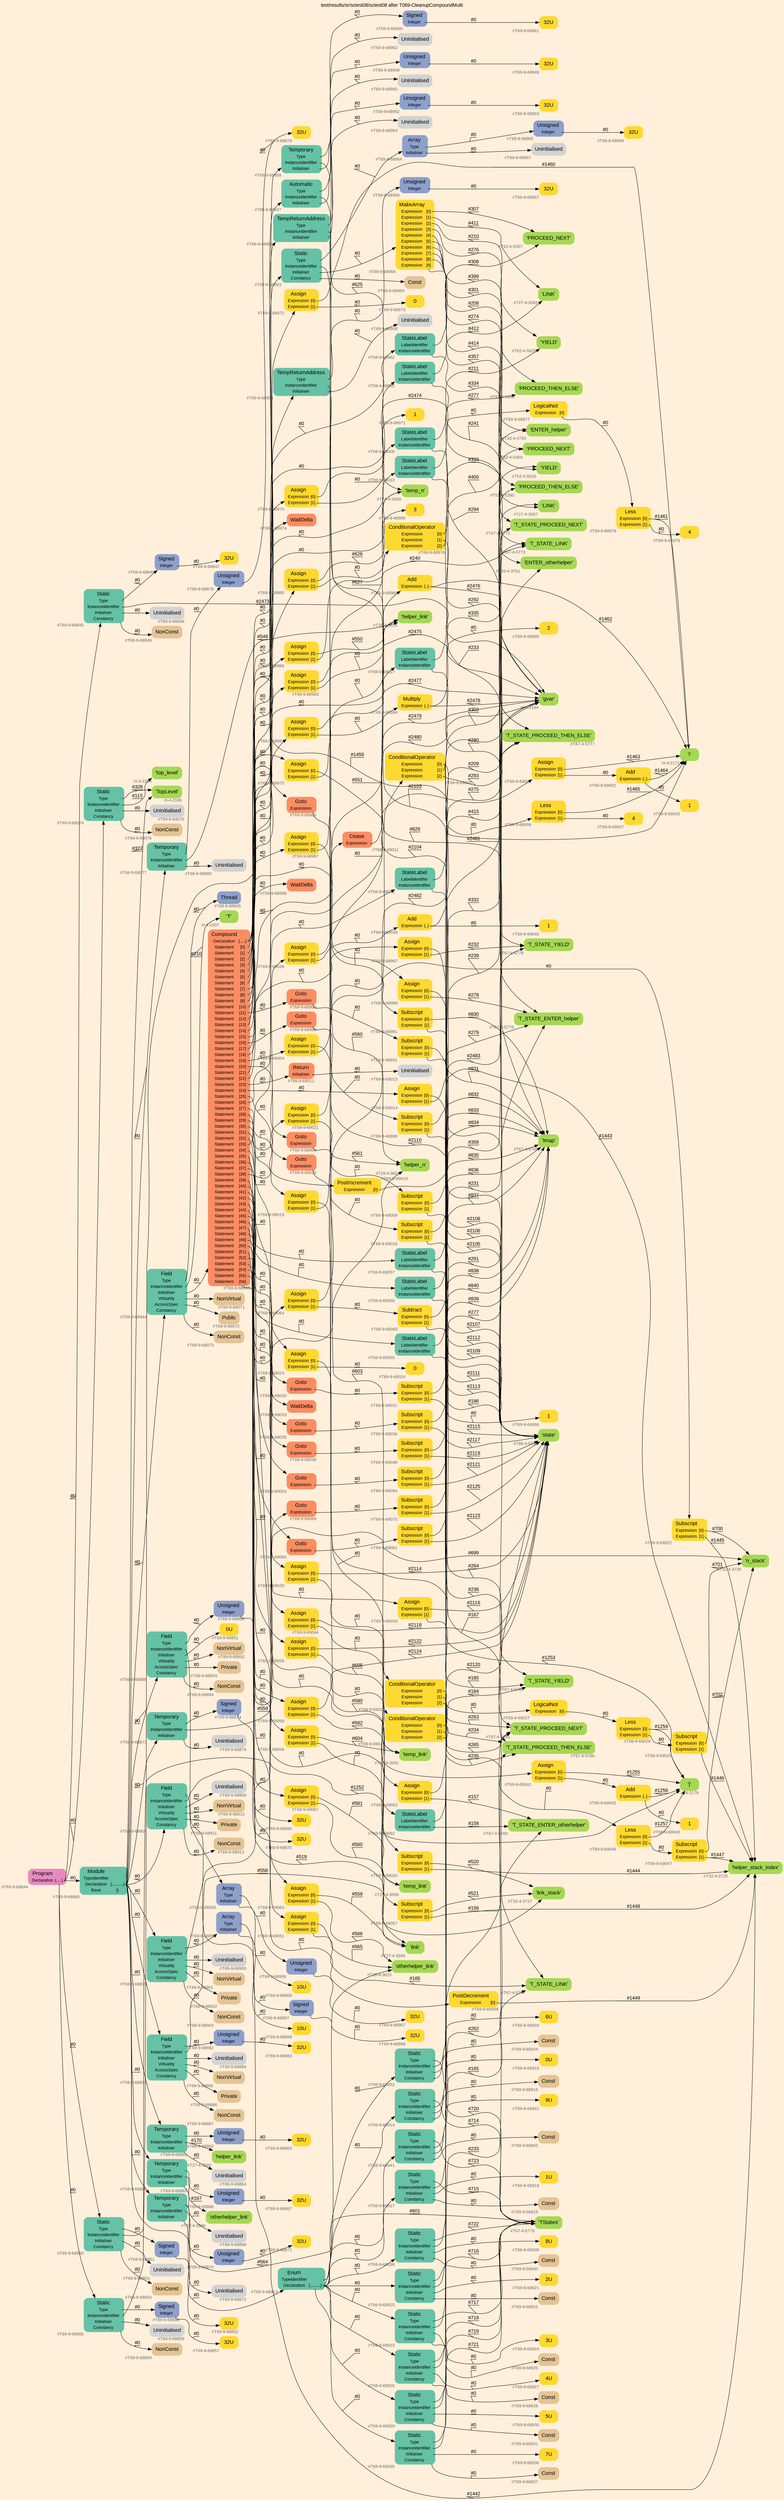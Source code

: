 digraph "test/results/sr/sctest08/sctest08 after T069-CleanupCompoundMulti" {
label = "test/results/sr/sctest08/sctest08 after T069-CleanupCompoundMulti"
labelloc = t
graph [
    rankdir = "LR"
    ranksep = 0.3
    bgcolor = antiquewhite1
    color = black
    fontcolor = black
    fontname = "Arial"
];
node [
    fontname = "Arial"
];
edge [
    fontname = "Arial"
];

// -------------------- node figure --------------------
// -------- block #T69-9-68844 ----------
"#T69-9-68844" [
    fillcolor = "/set28/4"
    xlabel = "#T69-9-68844"
    fontsize = "12"
    fontcolor = grey40
    shape = "plaintext"
    label = <<TABLE BORDER="0" CELLBORDER="0" CELLSPACING="0">
     <TR><TD><FONT COLOR="black" POINT-SIZE="15">Program</FONT></TD></TR>
     <TR><TD><FONT COLOR="black" POINT-SIZE="12">Declaration</FONT></TD><TD PORT="port0"><FONT COLOR="black" POINT-SIZE="12">{.....}</FONT></TD></TR>
    </TABLE>>
    style = "rounded,filled"
];

// -------- block #T69-9-68845 ----------
"#T69-9-68845" [
    fillcolor = "/set28/1"
    xlabel = "#T69-9-68845"
    fontsize = "12"
    fontcolor = grey40
    shape = "plaintext"
    label = <<TABLE BORDER="0" CELLBORDER="0" CELLSPACING="0">
     <TR><TD><FONT COLOR="black" POINT-SIZE="15">Static</FONT></TD></TR>
     <TR><TD><FONT COLOR="black" POINT-SIZE="12">Type</FONT></TD><TD PORT="port0"></TD></TR>
     <TR><TD><FONT COLOR="black" POINT-SIZE="12">InstanceIdentifier</FONT></TD><TD PORT="port1"></TD></TR>
     <TR><TD><FONT COLOR="black" POINT-SIZE="12">Initialiser</FONT></TD><TD PORT="port2"></TD></TR>
     <TR><TD><FONT COLOR="black" POINT-SIZE="12">Constancy</FONT></TD><TD PORT="port3"></TD></TR>
    </TABLE>>
    style = "rounded,filled"
];

// -------- block #T69-9-68846 ----------
"#T69-9-68846" [
    fillcolor = "/set28/3"
    xlabel = "#T69-9-68846"
    fontsize = "12"
    fontcolor = grey40
    shape = "plaintext"
    label = <<TABLE BORDER="0" CELLBORDER="0" CELLSPACING="0">
     <TR><TD><FONT COLOR="black" POINT-SIZE="15">Signed</FONT></TD></TR>
     <TR><TD><FONT COLOR="black" POINT-SIZE="12">Integer</FONT></TD><TD PORT="port0"></TD></TR>
    </TABLE>>
    style = "rounded,filled"
];

// -------- block #T69-9-68847 ----------
"#T69-9-68847" [
    fillcolor = "/set28/6"
    xlabel = "#T69-9-68847"
    fontsize = "12"
    fontcolor = grey40
    shape = "plaintext"
    label = <<TABLE BORDER="0" CELLBORDER="0" CELLSPACING="0">
     <TR><TD><FONT COLOR="black" POINT-SIZE="15">32U</FONT></TD></TR>
    </TABLE>>
    style = "rounded,filled"
];

// -------- block #I-4-2164 ----------
"#I-4-2164" [
    fillcolor = "/set28/5"
    xlabel = "#I-4-2164"
    fontsize = "12"
    fontcolor = grey40
    shape = "plaintext"
    label = <<TABLE BORDER="0" CELLBORDER="0" CELLSPACING="0">
     <TR><TD><FONT COLOR="black" POINT-SIZE="15">'gvar'</FONT></TD></TR>
    </TABLE>>
    style = "rounded,filled"
];

// -------- block #T69-9-68848 ----------
"#T69-9-68848" [
    xlabel = "#T69-9-68848"
    fontsize = "12"
    fontcolor = grey40
    shape = "plaintext"
    label = <<TABLE BORDER="0" CELLBORDER="0" CELLSPACING="0">
     <TR><TD><FONT COLOR="black" POINT-SIZE="15">Uninitialised</FONT></TD></TR>
    </TABLE>>
    style = "rounded,filled"
];

// -------- block #T69-9-68849 ----------
"#T69-9-68849" [
    fillcolor = "/set28/7"
    xlabel = "#T69-9-68849"
    fontsize = "12"
    fontcolor = grey40
    shape = "plaintext"
    label = <<TABLE BORDER="0" CELLBORDER="0" CELLSPACING="0">
     <TR><TD><FONT COLOR="black" POINT-SIZE="15">NonConst</FONT></TD></TR>
    </TABLE>>
    style = "rounded,filled"
];

// -------- block #T69-9-68850 ----------
"#T69-9-68850" [
    fillcolor = "/set28/1"
    xlabel = "#T69-9-68850"
    fontsize = "12"
    fontcolor = grey40
    shape = "plaintext"
    label = <<TABLE BORDER="0" CELLBORDER="0" CELLSPACING="0">
     <TR><TD><FONT COLOR="black" POINT-SIZE="15">Static</FONT></TD></TR>
     <TR><TD><FONT COLOR="black" POINT-SIZE="12">Type</FONT></TD><TD PORT="port0"></TD></TR>
     <TR><TD><FONT COLOR="black" POINT-SIZE="12">InstanceIdentifier</FONT></TD><TD PORT="port1"></TD></TR>
     <TR><TD><FONT COLOR="black" POINT-SIZE="12">Initialiser</FONT></TD><TD PORT="port2"></TD></TR>
     <TR><TD><FONT COLOR="black" POINT-SIZE="12">Constancy</FONT></TD><TD PORT="port3"></TD></TR>
    </TABLE>>
    style = "rounded,filled"
];

// -------- block #T69-9-68851 ----------
"#T69-9-68851" [
    fillcolor = "/set28/3"
    xlabel = "#T69-9-68851"
    fontsize = "12"
    fontcolor = grey40
    shape = "plaintext"
    label = <<TABLE BORDER="0" CELLBORDER="0" CELLSPACING="0">
     <TR><TD><FONT COLOR="black" POINT-SIZE="15">Signed</FONT></TD></TR>
     <TR><TD><FONT COLOR="black" POINT-SIZE="12">Integer</FONT></TD><TD PORT="port0"></TD></TR>
    </TABLE>>
    style = "rounded,filled"
];

// -------- block #T69-9-68852 ----------
"#T69-9-68852" [
    fillcolor = "/set28/6"
    xlabel = "#T69-9-68852"
    fontsize = "12"
    fontcolor = grey40
    shape = "plaintext"
    label = <<TABLE BORDER="0" CELLBORDER="0" CELLSPACING="0">
     <TR><TD><FONT COLOR="black" POINT-SIZE="15">32U</FONT></TD></TR>
    </TABLE>>
    style = "rounded,filled"
];

// -------- block #I-4-2171 ----------
"#I-4-2171" [
    fillcolor = "/set28/5"
    xlabel = "#I-4-2171"
    fontsize = "12"
    fontcolor = grey40
    shape = "plaintext"
    label = <<TABLE BORDER="0" CELLBORDER="0" CELLSPACING="0">
     <TR><TD><FONT COLOR="black" POINT-SIZE="15">'i'</FONT></TD></TR>
    </TABLE>>
    style = "rounded,filled"
];

// -------- block #T69-9-68853 ----------
"#T69-9-68853" [
    xlabel = "#T69-9-68853"
    fontsize = "12"
    fontcolor = grey40
    shape = "plaintext"
    label = <<TABLE BORDER="0" CELLBORDER="0" CELLSPACING="0">
     <TR><TD><FONT COLOR="black" POINT-SIZE="15">Uninitialised</FONT></TD></TR>
    </TABLE>>
    style = "rounded,filled"
];

// -------- block #T69-9-68854 ----------
"#T69-9-68854" [
    fillcolor = "/set28/7"
    xlabel = "#T69-9-68854"
    fontsize = "12"
    fontcolor = grey40
    shape = "plaintext"
    label = <<TABLE BORDER="0" CELLBORDER="0" CELLSPACING="0">
     <TR><TD><FONT COLOR="black" POINT-SIZE="15">NonConst</FONT></TD></TR>
    </TABLE>>
    style = "rounded,filled"
];

// -------- block #T69-9-68855 ----------
"#T69-9-68855" [
    fillcolor = "/set28/1"
    xlabel = "#T69-9-68855"
    fontsize = "12"
    fontcolor = grey40
    shape = "plaintext"
    label = <<TABLE BORDER="0" CELLBORDER="0" CELLSPACING="0">
     <TR><TD><FONT COLOR="black" POINT-SIZE="15">Static</FONT></TD></TR>
     <TR><TD><FONT COLOR="black" POINT-SIZE="12">Type</FONT></TD><TD PORT="port0"></TD></TR>
     <TR><TD><FONT COLOR="black" POINT-SIZE="12">InstanceIdentifier</FONT></TD><TD PORT="port1"></TD></TR>
     <TR><TD><FONT COLOR="black" POINT-SIZE="12">Initialiser</FONT></TD><TD PORT="port2"></TD></TR>
     <TR><TD><FONT COLOR="black" POINT-SIZE="12">Constancy</FONT></TD><TD PORT="port3"></TD></TR>
    </TABLE>>
    style = "rounded,filled"
];

// -------- block #T69-9-68856 ----------
"#T69-9-68856" [
    fillcolor = "/set28/3"
    xlabel = "#T69-9-68856"
    fontsize = "12"
    fontcolor = grey40
    shape = "plaintext"
    label = <<TABLE BORDER="0" CELLBORDER="0" CELLSPACING="0">
     <TR><TD><FONT COLOR="black" POINT-SIZE="15">Signed</FONT></TD></TR>
     <TR><TD><FONT COLOR="black" POINT-SIZE="12">Integer</FONT></TD><TD PORT="port0"></TD></TR>
    </TABLE>>
    style = "rounded,filled"
];

// -------- block #T69-9-68857 ----------
"#T69-9-68857" [
    fillcolor = "/set28/6"
    xlabel = "#T69-9-68857"
    fontsize = "12"
    fontcolor = grey40
    shape = "plaintext"
    label = <<TABLE BORDER="0" CELLBORDER="0" CELLSPACING="0">
     <TR><TD><FONT COLOR="black" POINT-SIZE="15">32U</FONT></TD></TR>
    </TABLE>>
    style = "rounded,filled"
];

// -------- block #I-4-2179 ----------
"#I-4-2179" [
    fillcolor = "/set28/5"
    xlabel = "#I-4-2179"
    fontsize = "12"
    fontcolor = grey40
    shape = "plaintext"
    label = <<TABLE BORDER="0" CELLBORDER="0" CELLSPACING="0">
     <TR><TD><FONT COLOR="black" POINT-SIZE="15">'j'</FONT></TD></TR>
    </TABLE>>
    style = "rounded,filled"
];

// -------- block #T69-9-68858 ----------
"#T69-9-68858" [
    xlabel = "#T69-9-68858"
    fontsize = "12"
    fontcolor = grey40
    shape = "plaintext"
    label = <<TABLE BORDER="0" CELLBORDER="0" CELLSPACING="0">
     <TR><TD><FONT COLOR="black" POINT-SIZE="15">Uninitialised</FONT></TD></TR>
    </TABLE>>
    style = "rounded,filled"
];

// -------- block #T69-9-68859 ----------
"#T69-9-68859" [
    fillcolor = "/set28/7"
    xlabel = "#T69-9-68859"
    fontsize = "12"
    fontcolor = grey40
    shape = "plaintext"
    label = <<TABLE BORDER="0" CELLBORDER="0" CELLSPACING="0">
     <TR><TD><FONT COLOR="black" POINT-SIZE="15">NonConst</FONT></TD></TR>
    </TABLE>>
    style = "rounded,filled"
];

// -------- block #T69-9-68860 ----------
"#T69-9-68860" [
    fillcolor = "/set28/1"
    xlabel = "#T69-9-68860"
    fontsize = "12"
    fontcolor = grey40
    shape = "plaintext"
    label = <<TABLE BORDER="0" CELLBORDER="0" CELLSPACING="0">
     <TR><TD><FONT COLOR="black" POINT-SIZE="15">Module</FONT></TD></TR>
     <TR><TD><FONT COLOR="black" POINT-SIZE="12">TypeIdentifier</FONT></TD><TD PORT="port0"></TD></TR>
     <TR><TD><FONT COLOR="black" POINT-SIZE="12">Declaration</FONT></TD><TD PORT="port1"><FONT COLOR="black" POINT-SIZE="12">{...........}</FONT></TD></TR>
     <TR><TD><FONT COLOR="black" POINT-SIZE="12">Base</FONT></TD><TD PORT="port2"><FONT COLOR="black" POINT-SIZE="12">{}</FONT></TD></TR>
    </TABLE>>
    style = "rounded,filled"
];

// -------- block #I-4-2185 ----------
"#I-4-2185" [
    fillcolor = "/set28/5"
    xlabel = "#I-4-2185"
    fontsize = "12"
    fontcolor = grey40
    shape = "plaintext"
    label = <<TABLE BORDER="0" CELLBORDER="0" CELLSPACING="0">
     <TR><TD><FONT COLOR="black" POINT-SIZE="15">'TopLevel'</FONT></TD></TR>
    </TABLE>>
    style = "rounded,filled"
];

// -------- block #T69-9-68861 ----------
"#T69-9-68861" [
    fillcolor = "/set28/1"
    xlabel = "#T69-9-68861"
    fontsize = "12"
    fontcolor = grey40
    shape = "plaintext"
    label = <<TABLE BORDER="0" CELLBORDER="0" CELLSPACING="0">
     <TR><TD><FONT COLOR="black" POINT-SIZE="15">Temporary</FONT></TD></TR>
     <TR><TD><FONT COLOR="black" POINT-SIZE="12">Type</FONT></TD><TD PORT="port0"></TD></TR>
     <TR><TD><FONT COLOR="black" POINT-SIZE="12">InstanceIdentifier</FONT></TD><TD PORT="port1"></TD></TR>
     <TR><TD><FONT COLOR="black" POINT-SIZE="12">Initialiser</FONT></TD><TD PORT="port2"></TD></TR>
    </TABLE>>
    style = "rounded,filled"
];

// -------- block #T69-9-68862 ----------
"#T69-9-68862" [
    fillcolor = "/set28/3"
    xlabel = "#T69-9-68862"
    fontsize = "12"
    fontcolor = grey40
    shape = "plaintext"
    label = <<TABLE BORDER="0" CELLBORDER="0" CELLSPACING="0">
     <TR><TD><FONT COLOR="black" POINT-SIZE="15">Unsigned</FONT></TD></TR>
     <TR><TD><FONT COLOR="black" POINT-SIZE="12">Integer</FONT></TD><TD PORT="port0"></TD></TR>
    </TABLE>>
    style = "rounded,filled"
];

// -------- block #T69-9-68863 ----------
"#T69-9-68863" [
    fillcolor = "/set28/6"
    xlabel = "#T69-9-68863"
    fontsize = "12"
    fontcolor = grey40
    shape = "plaintext"
    label = <<TABLE BORDER="0" CELLBORDER="0" CELLSPACING="0">
     <TR><TD><FONT COLOR="black" POINT-SIZE="15">32U</FONT></TD></TR>
    </TABLE>>
    style = "rounded,filled"
];

// -------- block #T27-4-3592 ----------
"#T27-4-3592" [
    fillcolor = "/set28/5"
    xlabel = "#T27-4-3592"
    fontsize = "12"
    fontcolor = grey40
    shape = "plaintext"
    label = <<TABLE BORDER="0" CELLBORDER="0" CELLSPACING="0">
     <TR><TD><FONT COLOR="black" POINT-SIZE="15">'helper_link'</FONT></TD></TR>
    </TABLE>>
    style = "rounded,filled"
];

// -------- block #T69-9-68864 ----------
"#T69-9-68864" [
    xlabel = "#T69-9-68864"
    fontsize = "12"
    fontcolor = grey40
    shape = "plaintext"
    label = <<TABLE BORDER="0" CELLBORDER="0" CELLSPACING="0">
     <TR><TD><FONT COLOR="black" POINT-SIZE="15">Uninitialised</FONT></TD></TR>
    </TABLE>>
    style = "rounded,filled"
];

// -------- block #T69-9-68865 ----------
"#T69-9-68865" [
    fillcolor = "/set28/1"
    xlabel = "#T69-9-68865"
    fontsize = "12"
    fontcolor = grey40
    shape = "plaintext"
    label = <<TABLE BORDER="0" CELLBORDER="0" CELLSPACING="0">
     <TR><TD><FONT COLOR="black" POINT-SIZE="15">Temporary</FONT></TD></TR>
     <TR><TD><FONT COLOR="black" POINT-SIZE="12">Type</FONT></TD><TD PORT="port0"></TD></TR>
     <TR><TD><FONT COLOR="black" POINT-SIZE="12">InstanceIdentifier</FONT></TD><TD PORT="port1"></TD></TR>
     <TR><TD><FONT COLOR="black" POINT-SIZE="12">Initialiser</FONT></TD><TD PORT="port2"></TD></TR>
    </TABLE>>
    style = "rounded,filled"
];

// -------- block #T69-9-68866 ----------
"#T69-9-68866" [
    fillcolor = "/set28/3"
    xlabel = "#T69-9-68866"
    fontsize = "12"
    fontcolor = grey40
    shape = "plaintext"
    label = <<TABLE BORDER="0" CELLBORDER="0" CELLSPACING="0">
     <TR><TD><FONT COLOR="black" POINT-SIZE="15">Unsigned</FONT></TD></TR>
     <TR><TD><FONT COLOR="black" POINT-SIZE="12">Integer</FONT></TD><TD PORT="port0"></TD></TR>
    </TABLE>>
    style = "rounded,filled"
];

// -------- block #T69-9-68867 ----------
"#T69-9-68867" [
    fillcolor = "/set28/6"
    xlabel = "#T69-9-68867"
    fontsize = "12"
    fontcolor = grey40
    shape = "plaintext"
    label = <<TABLE BORDER="0" CELLBORDER="0" CELLSPACING="0">
     <TR><TD><FONT COLOR="black" POINT-SIZE="15">32U</FONT></TD></TR>
    </TABLE>>
    style = "rounded,filled"
];

// -------- block #T27-4-3596 ----------
"#T27-4-3596" [
    fillcolor = "/set28/5"
    xlabel = "#T27-4-3596"
    fontsize = "12"
    fontcolor = grey40
    shape = "plaintext"
    label = <<TABLE BORDER="0" CELLBORDER="0" CELLSPACING="0">
     <TR><TD><FONT COLOR="black" POINT-SIZE="15">'otherhelper_link'</FONT></TD></TR>
    </TABLE>>
    style = "rounded,filled"
];

// -------- block #T69-9-68868 ----------
"#T69-9-68868" [
    xlabel = "#T69-9-68868"
    fontsize = "12"
    fontcolor = grey40
    shape = "plaintext"
    label = <<TABLE BORDER="0" CELLBORDER="0" CELLSPACING="0">
     <TR><TD><FONT COLOR="black" POINT-SIZE="15">Uninitialised</FONT></TD></TR>
    </TABLE>>
    style = "rounded,filled"
];

// -------- block #T69-9-68869 ----------
"#T69-9-68869" [
    fillcolor = "/set28/1"
    xlabel = "#T69-9-68869"
    fontsize = "12"
    fontcolor = grey40
    shape = "plaintext"
    label = <<TABLE BORDER="0" CELLBORDER="0" CELLSPACING="0">
     <TR><TD><FONT COLOR="black" POINT-SIZE="15">Temporary</FONT></TD></TR>
     <TR><TD><FONT COLOR="black" POINT-SIZE="12">Type</FONT></TD><TD PORT="port0"></TD></TR>
     <TR><TD><FONT COLOR="black" POINT-SIZE="12">InstanceIdentifier</FONT></TD><TD PORT="port1"></TD></TR>
     <TR><TD><FONT COLOR="black" POINT-SIZE="12">Initialiser</FONT></TD><TD PORT="port2"></TD></TR>
    </TABLE>>
    style = "rounded,filled"
];

// -------- block #T69-9-68870 ----------
"#T69-9-68870" [
    fillcolor = "/set28/3"
    xlabel = "#T69-9-68870"
    fontsize = "12"
    fontcolor = grey40
    shape = "plaintext"
    label = <<TABLE BORDER="0" CELLBORDER="0" CELLSPACING="0">
     <TR><TD><FONT COLOR="black" POINT-SIZE="15">Unsigned</FONT></TD></TR>
     <TR><TD><FONT COLOR="black" POINT-SIZE="12">Integer</FONT></TD><TD PORT="port0"></TD></TR>
    </TABLE>>
    style = "rounded,filled"
];

// -------- block #T69-9-68871 ----------
"#T69-9-68871" [
    fillcolor = "/set28/6"
    xlabel = "#T69-9-68871"
    fontsize = "12"
    fontcolor = grey40
    shape = "plaintext"
    label = <<TABLE BORDER="0" CELLBORDER="0" CELLSPACING="0">
     <TR><TD><FONT COLOR="black" POINT-SIZE="15">32U</FONT></TD></TR>
    </TABLE>>
    style = "rounded,filled"
];

// -------- block #T28-4-3623 ----------
"#T28-4-3623" [
    fillcolor = "/set28/5"
    xlabel = "#T28-4-3623"
    fontsize = "12"
    fontcolor = grey40
    shape = "plaintext"
    label = <<TABLE BORDER="0" CELLBORDER="0" CELLSPACING="0">
     <TR><TD><FONT COLOR="black" POINT-SIZE="15">'otherhelper_link'</FONT></TD></TR>
    </TABLE>>
    style = "rounded,filled"
];

// -------- block #T69-9-68872 ----------
"#T69-9-68872" [
    xlabel = "#T69-9-68872"
    fontsize = "12"
    fontcolor = grey40
    shape = "plaintext"
    label = <<TABLE BORDER="0" CELLBORDER="0" CELLSPACING="0">
     <TR><TD><FONT COLOR="black" POINT-SIZE="15">Uninitialised</FONT></TD></TR>
    </TABLE>>
    style = "rounded,filled"
];

// -------- block #T69-9-68873 ----------
"#T69-9-68873" [
    fillcolor = "/set28/1"
    xlabel = "#T69-9-68873"
    fontsize = "12"
    fontcolor = grey40
    shape = "plaintext"
    label = <<TABLE BORDER="0" CELLBORDER="0" CELLSPACING="0">
     <TR><TD><FONT COLOR="black" POINT-SIZE="15">Temporary</FONT></TD></TR>
     <TR><TD><FONT COLOR="black" POINT-SIZE="12">Type</FONT></TD><TD PORT="port0"></TD></TR>
     <TR><TD><FONT COLOR="black" POINT-SIZE="12">InstanceIdentifier</FONT></TD><TD PORT="port1"></TD></TR>
     <TR><TD><FONT COLOR="black" POINT-SIZE="12">Initialiser</FONT></TD><TD PORT="port2"></TD></TR>
    </TABLE>>
    style = "rounded,filled"
];

// -------- block #T69-9-68874 ----------
"#T69-9-68874" [
    fillcolor = "/set28/3"
    xlabel = "#T69-9-68874"
    fontsize = "12"
    fontcolor = grey40
    shape = "plaintext"
    label = <<TABLE BORDER="0" CELLBORDER="0" CELLSPACING="0">
     <TR><TD><FONT COLOR="black" POINT-SIZE="15">Signed</FONT></TD></TR>
     <TR><TD><FONT COLOR="black" POINT-SIZE="12">Integer</FONT></TD><TD PORT="port0"></TD></TR>
    </TABLE>>
    style = "rounded,filled"
];

// -------- block #T69-9-68875 ----------
"#T69-9-68875" [
    fillcolor = "/set28/6"
    xlabel = "#T69-9-68875"
    fontsize = "12"
    fontcolor = grey40
    shape = "plaintext"
    label = <<TABLE BORDER="0" CELLBORDER="0" CELLSPACING="0">
     <TR><TD><FONT COLOR="black" POINT-SIZE="15">32U</FONT></TD></TR>
    </TABLE>>
    style = "rounded,filled"
];

// -------- block #T28-4-3624 ----------
"#T28-4-3624" [
    fillcolor = "/set28/5"
    xlabel = "#T28-4-3624"
    fontsize = "12"
    fontcolor = grey40
    shape = "plaintext"
    label = <<TABLE BORDER="0" CELLBORDER="0" CELLSPACING="0">
     <TR><TD><FONT COLOR="black" POINT-SIZE="15">'helper_n'</FONT></TD></TR>
    </TABLE>>
    style = "rounded,filled"
];

// -------- block #T69-9-68876 ----------
"#T69-9-68876" [
    xlabel = "#T69-9-68876"
    fontsize = "12"
    fontcolor = grey40
    shape = "plaintext"
    label = <<TABLE BORDER="0" CELLBORDER="0" CELLSPACING="0">
     <TR><TD><FONT COLOR="black" POINT-SIZE="15">Uninitialised</FONT></TD></TR>
    </TABLE>>
    style = "rounded,filled"
];

// -------- block #T69-9-68877 ----------
"#T69-9-68877" [
    fillcolor = "/set28/1"
    xlabel = "#T69-9-68877"
    fontsize = "12"
    fontcolor = grey40
    shape = "plaintext"
    label = <<TABLE BORDER="0" CELLBORDER="0" CELLSPACING="0">
     <TR><TD><FONT COLOR="black" POINT-SIZE="15">Temporary</FONT></TD></TR>
     <TR><TD><FONT COLOR="black" POINT-SIZE="12">Type</FONT></TD><TD PORT="port0"></TD></TR>
     <TR><TD><FONT COLOR="black" POINT-SIZE="12">InstanceIdentifier</FONT></TD><TD PORT="port1"></TD></TR>
     <TR><TD><FONT COLOR="black" POINT-SIZE="12">Initialiser</FONT></TD><TD PORT="port2"></TD></TR>
    </TABLE>>
    style = "rounded,filled"
];

// -------- block #T69-9-68878 ----------
"#T69-9-68878" [
    fillcolor = "/set28/3"
    xlabel = "#T69-9-68878"
    fontsize = "12"
    fontcolor = grey40
    shape = "plaintext"
    label = <<TABLE BORDER="0" CELLBORDER="0" CELLSPACING="0">
     <TR><TD><FONT COLOR="black" POINT-SIZE="15">Unsigned</FONT></TD></TR>
     <TR><TD><FONT COLOR="black" POINT-SIZE="12">Integer</FONT></TD><TD PORT="port0"></TD></TR>
    </TABLE>>
    style = "rounded,filled"
];

// -------- block #T69-9-68879 ----------
"#T69-9-68879" [
    fillcolor = "/set28/6"
    xlabel = "#T69-9-68879"
    fontsize = "12"
    fontcolor = grey40
    shape = "plaintext"
    label = <<TABLE BORDER="0" CELLBORDER="0" CELLSPACING="0">
     <TR><TD><FONT COLOR="black" POINT-SIZE="15">32U</FONT></TD></TR>
    </TABLE>>
    style = "rounded,filled"
];

// -------- block #T28-4-3625 ----------
"#T28-4-3625" [
    fillcolor = "/set28/5"
    xlabel = "#T28-4-3625"
    fontsize = "12"
    fontcolor = grey40
    shape = "plaintext"
    label = <<TABLE BORDER="0" CELLBORDER="0" CELLSPACING="0">
     <TR><TD><FONT COLOR="black" POINT-SIZE="15">'helper_link'</FONT></TD></TR>
    </TABLE>>
    style = "rounded,filled"
];

// -------- block #T69-9-68880 ----------
"#T69-9-68880" [
    xlabel = "#T69-9-68880"
    fontsize = "12"
    fontcolor = grey40
    shape = "plaintext"
    label = <<TABLE BORDER="0" CELLBORDER="0" CELLSPACING="0">
     <TR><TD><FONT COLOR="black" POINT-SIZE="15">Uninitialised</FONT></TD></TR>
    </TABLE>>
    style = "rounded,filled"
];

// -------- block #T69-9-68881 ----------
"#T69-9-68881" [
    fillcolor = "/set28/1"
    xlabel = "#T69-9-68881"
    fontsize = "12"
    fontcolor = grey40
    shape = "plaintext"
    label = <<TABLE BORDER="0" CELLBORDER="0" CELLSPACING="0">
     <TR><TD><FONT COLOR="black" POINT-SIZE="15">Field</FONT></TD></TR>
     <TR><TD><FONT COLOR="black" POINT-SIZE="12">Type</FONT></TD><TD PORT="port0"></TD></TR>
     <TR><TD><FONT COLOR="black" POINT-SIZE="12">InstanceIdentifier</FONT></TD><TD PORT="port1"></TD></TR>
     <TR><TD><FONT COLOR="black" POINT-SIZE="12">Initialiser</FONT></TD><TD PORT="port2"></TD></TR>
     <TR><TD><FONT COLOR="black" POINT-SIZE="12">Virtuality</FONT></TD><TD PORT="port3"></TD></TR>
     <TR><TD><FONT COLOR="black" POINT-SIZE="12">AccessSpec</FONT></TD><TD PORT="port4"></TD></TR>
     <TR><TD><FONT COLOR="black" POINT-SIZE="12">Constancy</FONT></TD><TD PORT="port5"></TD></TR>
    </TABLE>>
    style = "rounded,filled"
];

// -------- block #T69-9-68882 ----------
"#T69-9-68882" [
    fillcolor = "/set28/3"
    xlabel = "#T69-9-68882"
    fontsize = "12"
    fontcolor = grey40
    shape = "plaintext"
    label = <<TABLE BORDER="0" CELLBORDER="0" CELLSPACING="0">
     <TR><TD><FONT COLOR="black" POINT-SIZE="15">Unsigned</FONT></TD></TR>
     <TR><TD><FONT COLOR="black" POINT-SIZE="12">Integer</FONT></TD><TD PORT="port0"></TD></TR>
    </TABLE>>
    style = "rounded,filled"
];

// -------- block #T69-9-68883 ----------
"#T69-9-68883" [
    fillcolor = "/set28/6"
    xlabel = "#T69-9-68883"
    fontsize = "12"
    fontcolor = grey40
    shape = "plaintext"
    label = <<TABLE BORDER="0" CELLBORDER="0" CELLSPACING="0">
     <TR><TD><FONT COLOR="black" POINT-SIZE="15">32U</FONT></TD></TR>
    </TABLE>>
    style = "rounded,filled"
];

// -------- block #T27-4-3594 ----------
"#T27-4-3594" [
    fillcolor = "/set28/5"
    xlabel = "#T27-4-3594"
    fontsize = "12"
    fontcolor = grey40
    shape = "plaintext"
    label = <<TABLE BORDER="0" CELLBORDER="0" CELLSPACING="0">
     <TR><TD><FONT COLOR="black" POINT-SIZE="15">'link'</FONT></TD></TR>
    </TABLE>>
    style = "rounded,filled"
];

// -------- block #T69-9-68884 ----------
"#T69-9-68884" [
    xlabel = "#T69-9-68884"
    fontsize = "12"
    fontcolor = grey40
    shape = "plaintext"
    label = <<TABLE BORDER="0" CELLBORDER="0" CELLSPACING="0">
     <TR><TD><FONT COLOR="black" POINT-SIZE="15">Uninitialised</FONT></TD></TR>
    </TABLE>>
    style = "rounded,filled"
];

// -------- block #T69-9-68885 ----------
"#T69-9-68885" [
    fillcolor = "/set28/7"
    xlabel = "#T69-9-68885"
    fontsize = "12"
    fontcolor = grey40
    shape = "plaintext"
    label = <<TABLE BORDER="0" CELLBORDER="0" CELLSPACING="0">
     <TR><TD><FONT COLOR="black" POINT-SIZE="15">NonVirtual</FONT></TD></TR>
    </TABLE>>
    style = "rounded,filled"
];

// -------- block #T69-9-68886 ----------
"#T69-9-68886" [
    fillcolor = "/set28/7"
    xlabel = "#T69-9-68886"
    fontsize = "12"
    fontcolor = grey40
    shape = "plaintext"
    label = <<TABLE BORDER="0" CELLBORDER="0" CELLSPACING="0">
     <TR><TD><FONT COLOR="black" POINT-SIZE="15">Private</FONT></TD></TR>
    </TABLE>>
    style = "rounded,filled"
];

// -------- block #T69-9-68887 ----------
"#T69-9-68887" [
    fillcolor = "/set28/7"
    xlabel = "#T69-9-68887"
    fontsize = "12"
    fontcolor = grey40
    shape = "plaintext"
    label = <<TABLE BORDER="0" CELLBORDER="0" CELLSPACING="0">
     <TR><TD><FONT COLOR="black" POINT-SIZE="15">NonConst</FONT></TD></TR>
    </TABLE>>
    style = "rounded,filled"
];

// -------- block #T69-9-68888 ----------
"#T69-9-68888" [
    fillcolor = "/set28/1"
    xlabel = "#T69-9-68888"
    fontsize = "12"
    fontcolor = grey40
    shape = "plaintext"
    label = <<TABLE BORDER="0" CELLBORDER="0" CELLSPACING="0">
     <TR><TD><FONT COLOR="black" POINT-SIZE="15">Field</FONT></TD></TR>
     <TR><TD><FONT COLOR="black" POINT-SIZE="12">Type</FONT></TD><TD PORT="port0"></TD></TR>
     <TR><TD><FONT COLOR="black" POINT-SIZE="12">InstanceIdentifier</FONT></TD><TD PORT="port1"></TD></TR>
     <TR><TD><FONT COLOR="black" POINT-SIZE="12">Initialiser</FONT></TD><TD PORT="port2"></TD></TR>
     <TR><TD><FONT COLOR="black" POINT-SIZE="12">Virtuality</FONT></TD><TD PORT="port3"></TD></TR>
     <TR><TD><FONT COLOR="black" POINT-SIZE="12">AccessSpec</FONT></TD><TD PORT="port4"></TD></TR>
     <TR><TD><FONT COLOR="black" POINT-SIZE="12">Constancy</FONT></TD><TD PORT="port5"></TD></TR>
    </TABLE>>
    style = "rounded,filled"
];

// -------- block #T69-9-68889 ----------
"#T69-9-68889" [
    fillcolor = "/set28/3"
    xlabel = "#T69-9-68889"
    fontsize = "12"
    fontcolor = grey40
    shape = "plaintext"
    label = <<TABLE BORDER="0" CELLBORDER="0" CELLSPACING="0">
     <TR><TD><FONT COLOR="black" POINT-SIZE="15">Unsigned</FONT></TD></TR>
     <TR><TD><FONT COLOR="black" POINT-SIZE="12">Integer</FONT></TD><TD PORT="port0"></TD></TR>
    </TABLE>>
    style = "rounded,filled"
];

// -------- block #T69-9-68890 ----------
"#T69-9-68890" [
    fillcolor = "/set28/6"
    xlabel = "#T69-9-68890"
    fontsize = "12"
    fontcolor = grey40
    shape = "plaintext"
    label = <<TABLE BORDER="0" CELLBORDER="0" CELLSPACING="0">
     <TR><TD><FONT COLOR="black" POINT-SIZE="15">32U</FONT></TD></TR>
    </TABLE>>
    style = "rounded,filled"
];

// -------- block #T32-4-3725 ----------
"#T32-4-3725" [
    fillcolor = "/set28/5"
    xlabel = "#T32-4-3725"
    fontsize = "12"
    fontcolor = grey40
    shape = "plaintext"
    label = <<TABLE BORDER="0" CELLBORDER="0" CELLSPACING="0">
     <TR><TD><FONT COLOR="black" POINT-SIZE="15">'helper_stack_index'</FONT></TD></TR>
    </TABLE>>
    style = "rounded,filled"
];

// -------- block #T69-9-68891 ----------
"#T69-9-68891" [
    fillcolor = "/set28/6"
    xlabel = "#T69-9-68891"
    fontsize = "12"
    fontcolor = grey40
    shape = "plaintext"
    label = <<TABLE BORDER="0" CELLBORDER="0" CELLSPACING="0">
     <TR><TD><FONT COLOR="black" POINT-SIZE="15">0U</FONT></TD></TR>
    </TABLE>>
    style = "rounded,filled"
];

// -------- block #T69-9-68892 ----------
"#T69-9-68892" [
    fillcolor = "/set28/7"
    xlabel = "#T69-9-68892"
    fontsize = "12"
    fontcolor = grey40
    shape = "plaintext"
    label = <<TABLE BORDER="0" CELLBORDER="0" CELLSPACING="0">
     <TR><TD><FONT COLOR="black" POINT-SIZE="15">NonVirtual</FONT></TD></TR>
    </TABLE>>
    style = "rounded,filled"
];

// -------- block #T69-9-68893 ----------
"#T69-9-68893" [
    fillcolor = "/set28/7"
    xlabel = "#T69-9-68893"
    fontsize = "12"
    fontcolor = grey40
    shape = "plaintext"
    label = <<TABLE BORDER="0" CELLBORDER="0" CELLSPACING="0">
     <TR><TD><FONT COLOR="black" POINT-SIZE="15">Private</FONT></TD></TR>
    </TABLE>>
    style = "rounded,filled"
];

// -------- block #T69-9-68894 ----------
"#T69-9-68894" [
    fillcolor = "/set28/7"
    xlabel = "#T69-9-68894"
    fontsize = "12"
    fontcolor = grey40
    shape = "plaintext"
    label = <<TABLE BORDER="0" CELLBORDER="0" CELLSPACING="0">
     <TR><TD><FONT COLOR="black" POINT-SIZE="15">NonConst</FONT></TD></TR>
    </TABLE>>
    style = "rounded,filled"
];

// -------- block #T69-9-68895 ----------
"#T69-9-68895" [
    fillcolor = "/set28/1"
    xlabel = "#T69-9-68895"
    fontsize = "12"
    fontcolor = grey40
    shape = "plaintext"
    label = <<TABLE BORDER="0" CELLBORDER="0" CELLSPACING="0">
     <TR><TD><FONT COLOR="black" POINT-SIZE="15">Field</FONT></TD></TR>
     <TR><TD><FONT COLOR="black" POINT-SIZE="12">Type</FONT></TD><TD PORT="port0"></TD></TR>
     <TR><TD><FONT COLOR="black" POINT-SIZE="12">InstanceIdentifier</FONT></TD><TD PORT="port1"></TD></TR>
     <TR><TD><FONT COLOR="black" POINT-SIZE="12">Initialiser</FONT></TD><TD PORT="port2"></TD></TR>
     <TR><TD><FONT COLOR="black" POINT-SIZE="12">Virtuality</FONT></TD><TD PORT="port3"></TD></TR>
     <TR><TD><FONT COLOR="black" POINT-SIZE="12">AccessSpec</FONT></TD><TD PORT="port4"></TD></TR>
     <TR><TD><FONT COLOR="black" POINT-SIZE="12">Constancy</FONT></TD><TD PORT="port5"></TD></TR>
    </TABLE>>
    style = "rounded,filled"
];

// -------- block #T69-9-68896 ----------
"#T69-9-68896" [
    fillcolor = "/set28/3"
    xlabel = "#T69-9-68896"
    fontsize = "12"
    fontcolor = grey40
    shape = "plaintext"
    label = <<TABLE BORDER="0" CELLBORDER="0" CELLSPACING="0">
     <TR><TD><FONT COLOR="black" POINT-SIZE="15">Array</FONT></TD></TR>
     <TR><TD><FONT COLOR="black" POINT-SIZE="12">Type</FONT></TD><TD PORT="port0"></TD></TR>
     <TR><TD><FONT COLOR="black" POINT-SIZE="12">Initialiser</FONT></TD><TD PORT="port1"></TD></TR>
    </TABLE>>
    style = "rounded,filled"
];

// -------- block #T69-9-68897 ----------
"#T69-9-68897" [
    fillcolor = "/set28/3"
    xlabel = "#T69-9-68897"
    fontsize = "12"
    fontcolor = grey40
    shape = "plaintext"
    label = <<TABLE BORDER="0" CELLBORDER="0" CELLSPACING="0">
     <TR><TD><FONT COLOR="black" POINT-SIZE="15">Signed</FONT></TD></TR>
     <TR><TD><FONT COLOR="black" POINT-SIZE="12">Integer</FONT></TD><TD PORT="port0"></TD></TR>
    </TABLE>>
    style = "rounded,filled"
];

// -------- block #T69-9-68898 ----------
"#T69-9-68898" [
    fillcolor = "/set28/6"
    xlabel = "#T69-9-68898"
    fontsize = "12"
    fontcolor = grey40
    shape = "plaintext"
    label = <<TABLE BORDER="0" CELLBORDER="0" CELLSPACING="0">
     <TR><TD><FONT COLOR="black" POINT-SIZE="15">32U</FONT></TD></TR>
    </TABLE>>
    style = "rounded,filled"
];

// -------- block #T69-9-68899 ----------
"#T69-9-68899" [
    fillcolor = "/set28/6"
    xlabel = "#T69-9-68899"
    fontsize = "12"
    fontcolor = grey40
    shape = "plaintext"
    label = <<TABLE BORDER="0" CELLBORDER="0" CELLSPACING="0">
     <TR><TD><FONT COLOR="black" POINT-SIZE="15">10U</FONT></TD></TR>
    </TABLE>>
    style = "rounded,filled"
];

// -------- block #T32-4-3726 ----------
"#T32-4-3726" [
    fillcolor = "/set28/5"
    xlabel = "#T32-4-3726"
    fontsize = "12"
    fontcolor = grey40
    shape = "plaintext"
    label = <<TABLE BORDER="0" CELLBORDER="0" CELLSPACING="0">
     <TR><TD><FONT COLOR="black" POINT-SIZE="15">'n_stack'</FONT></TD></TR>
    </TABLE>>
    style = "rounded,filled"
];

// -------- block #T69-9-68900 ----------
"#T69-9-68900" [
    xlabel = "#T69-9-68900"
    fontsize = "12"
    fontcolor = grey40
    shape = "plaintext"
    label = <<TABLE BORDER="0" CELLBORDER="0" CELLSPACING="0">
     <TR><TD><FONT COLOR="black" POINT-SIZE="15">Uninitialised</FONT></TD></TR>
    </TABLE>>
    style = "rounded,filled"
];

// -------- block #T69-9-68901 ----------
"#T69-9-68901" [
    fillcolor = "/set28/7"
    xlabel = "#T69-9-68901"
    fontsize = "12"
    fontcolor = grey40
    shape = "plaintext"
    label = <<TABLE BORDER="0" CELLBORDER="0" CELLSPACING="0">
     <TR><TD><FONT COLOR="black" POINT-SIZE="15">NonVirtual</FONT></TD></TR>
    </TABLE>>
    style = "rounded,filled"
];

// -------- block #T69-9-68902 ----------
"#T69-9-68902" [
    fillcolor = "/set28/7"
    xlabel = "#T69-9-68902"
    fontsize = "12"
    fontcolor = grey40
    shape = "plaintext"
    label = <<TABLE BORDER="0" CELLBORDER="0" CELLSPACING="0">
     <TR><TD><FONT COLOR="black" POINT-SIZE="15">Private</FONT></TD></TR>
    </TABLE>>
    style = "rounded,filled"
];

// -------- block #T69-9-68903 ----------
"#T69-9-68903" [
    fillcolor = "/set28/7"
    xlabel = "#T69-9-68903"
    fontsize = "12"
    fontcolor = grey40
    shape = "plaintext"
    label = <<TABLE BORDER="0" CELLBORDER="0" CELLSPACING="0">
     <TR><TD><FONT COLOR="black" POINT-SIZE="15">NonConst</FONT></TD></TR>
    </TABLE>>
    style = "rounded,filled"
];

// -------- block #T69-9-68904 ----------
"#T69-9-68904" [
    fillcolor = "/set28/1"
    xlabel = "#T69-9-68904"
    fontsize = "12"
    fontcolor = grey40
    shape = "plaintext"
    label = <<TABLE BORDER="0" CELLBORDER="0" CELLSPACING="0">
     <TR><TD><FONT COLOR="black" POINT-SIZE="15">Field</FONT></TD></TR>
     <TR><TD><FONT COLOR="black" POINT-SIZE="12">Type</FONT></TD><TD PORT="port0"></TD></TR>
     <TR><TD><FONT COLOR="black" POINT-SIZE="12">InstanceIdentifier</FONT></TD><TD PORT="port1"></TD></TR>
     <TR><TD><FONT COLOR="black" POINT-SIZE="12">Initialiser</FONT></TD><TD PORT="port2"></TD></TR>
     <TR><TD><FONT COLOR="black" POINT-SIZE="12">Virtuality</FONT></TD><TD PORT="port3"></TD></TR>
     <TR><TD><FONT COLOR="black" POINT-SIZE="12">AccessSpec</FONT></TD><TD PORT="port4"></TD></TR>
     <TR><TD><FONT COLOR="black" POINT-SIZE="12">Constancy</FONT></TD><TD PORT="port5"></TD></TR>
    </TABLE>>
    style = "rounded,filled"
];

// -------- block #T69-9-68905 ----------
"#T69-9-68905" [
    fillcolor = "/set28/3"
    xlabel = "#T69-9-68905"
    fontsize = "12"
    fontcolor = grey40
    shape = "plaintext"
    label = <<TABLE BORDER="0" CELLBORDER="0" CELLSPACING="0">
     <TR><TD><FONT COLOR="black" POINT-SIZE="15">Array</FONT></TD></TR>
     <TR><TD><FONT COLOR="black" POINT-SIZE="12">Type</FONT></TD><TD PORT="port0"></TD></TR>
     <TR><TD><FONT COLOR="black" POINT-SIZE="12">Initialiser</FONT></TD><TD PORT="port1"></TD></TR>
    </TABLE>>
    style = "rounded,filled"
];

// -------- block #T69-9-68906 ----------
"#T69-9-68906" [
    fillcolor = "/set28/3"
    xlabel = "#T69-9-68906"
    fontsize = "12"
    fontcolor = grey40
    shape = "plaintext"
    label = <<TABLE BORDER="0" CELLBORDER="0" CELLSPACING="0">
     <TR><TD><FONT COLOR="black" POINT-SIZE="15">Unsigned</FONT></TD></TR>
     <TR><TD><FONT COLOR="black" POINT-SIZE="12">Integer</FONT></TD><TD PORT="port0"></TD></TR>
    </TABLE>>
    style = "rounded,filled"
];

// -------- block #T69-9-68907 ----------
"#T69-9-68907" [
    fillcolor = "/set28/6"
    xlabel = "#T69-9-68907"
    fontsize = "12"
    fontcolor = grey40
    shape = "plaintext"
    label = <<TABLE BORDER="0" CELLBORDER="0" CELLSPACING="0">
     <TR><TD><FONT COLOR="black" POINT-SIZE="15">32U</FONT></TD></TR>
    </TABLE>>
    style = "rounded,filled"
];

// -------- block #T69-9-68908 ----------
"#T69-9-68908" [
    fillcolor = "/set28/6"
    xlabel = "#T69-9-68908"
    fontsize = "12"
    fontcolor = grey40
    shape = "plaintext"
    label = <<TABLE BORDER="0" CELLBORDER="0" CELLSPACING="0">
     <TR><TD><FONT COLOR="black" POINT-SIZE="15">10U</FONT></TD></TR>
    </TABLE>>
    style = "rounded,filled"
];

// -------- block #T32-4-3727 ----------
"#T32-4-3727" [
    fillcolor = "/set28/5"
    xlabel = "#T32-4-3727"
    fontsize = "12"
    fontcolor = grey40
    shape = "plaintext"
    label = <<TABLE BORDER="0" CELLBORDER="0" CELLSPACING="0">
     <TR><TD><FONT COLOR="black" POINT-SIZE="15">'link_stack'</FONT></TD></TR>
    </TABLE>>
    style = "rounded,filled"
];

// -------- block #T69-9-68909 ----------
"#T69-9-68909" [
    xlabel = "#T69-9-68909"
    fontsize = "12"
    fontcolor = grey40
    shape = "plaintext"
    label = <<TABLE BORDER="0" CELLBORDER="0" CELLSPACING="0">
     <TR><TD><FONT COLOR="black" POINT-SIZE="15">Uninitialised</FONT></TD></TR>
    </TABLE>>
    style = "rounded,filled"
];

// -------- block #T69-9-68910 ----------
"#T69-9-68910" [
    fillcolor = "/set28/7"
    xlabel = "#T69-9-68910"
    fontsize = "12"
    fontcolor = grey40
    shape = "plaintext"
    label = <<TABLE BORDER="0" CELLBORDER="0" CELLSPACING="0">
     <TR><TD><FONT COLOR="black" POINT-SIZE="15">NonVirtual</FONT></TD></TR>
    </TABLE>>
    style = "rounded,filled"
];

// -------- block #T69-9-68911 ----------
"#T69-9-68911" [
    fillcolor = "/set28/7"
    xlabel = "#T69-9-68911"
    fontsize = "12"
    fontcolor = grey40
    shape = "plaintext"
    label = <<TABLE BORDER="0" CELLBORDER="0" CELLSPACING="0">
     <TR><TD><FONT COLOR="black" POINT-SIZE="15">Private</FONT></TD></TR>
    </TABLE>>
    style = "rounded,filled"
];

// -------- block #T69-9-68912 ----------
"#T69-9-68912" [
    fillcolor = "/set28/7"
    xlabel = "#T69-9-68912"
    fontsize = "12"
    fontcolor = grey40
    shape = "plaintext"
    label = <<TABLE BORDER="0" CELLBORDER="0" CELLSPACING="0">
     <TR><TD><FONT COLOR="black" POINT-SIZE="15">NonConst</FONT></TD></TR>
    </TABLE>>
    style = "rounded,filled"
];

// -------- block #T69-9-68913 ----------
"#T69-9-68913" [
    fillcolor = "/set28/1"
    xlabel = "#T69-9-68913"
    fontsize = "12"
    fontcolor = grey40
    shape = "plaintext"
    label = <<TABLE BORDER="0" CELLBORDER="0" CELLSPACING="0">
     <TR><TD><FONT COLOR="black" POINT-SIZE="15">Enum</FONT></TD></TR>
     <TR><TD><FONT COLOR="black" POINT-SIZE="12">TypeIdentifier</FONT></TD><TD PORT="port0"></TD></TR>
     <TR><TD><FONT COLOR="black" POINT-SIZE="12">Declaration</FONT></TD><TD PORT="port1"><FONT COLOR="black" POINT-SIZE="12">{..........}</FONT></TD></TR>
    </TABLE>>
    style = "rounded,filled"
];

// -------- block #T67-4-5770 ----------
"#T67-4-5770" [
    fillcolor = "/set28/5"
    xlabel = "#T67-4-5770"
    fontsize = "12"
    fontcolor = grey40
    shape = "plaintext"
    label = <<TABLE BORDER="0" CELLBORDER="0" CELLSPACING="0">
     <TR><TD><FONT COLOR="black" POINT-SIZE="15">'TStates'</FONT></TD></TR>
    </TABLE>>
    style = "rounded,filled"
];

// -------- block #T69-9-68914 ----------
"#T69-9-68914" [
    fillcolor = "/set28/1"
    xlabel = "#T69-9-68914"
    fontsize = "12"
    fontcolor = grey40
    shape = "plaintext"
    label = <<TABLE BORDER="0" CELLBORDER="0" CELLSPACING="0">
     <TR><TD><FONT COLOR="black" POINT-SIZE="15">Static</FONT></TD></TR>
     <TR><TD><FONT COLOR="black" POINT-SIZE="12">Type</FONT></TD><TD PORT="port0"></TD></TR>
     <TR><TD><FONT COLOR="black" POINT-SIZE="12">InstanceIdentifier</FONT></TD><TD PORT="port1"></TD></TR>
     <TR><TD><FONT COLOR="black" POINT-SIZE="12">Initialiser</FONT></TD><TD PORT="port2"></TD></TR>
     <TR><TD><FONT COLOR="black" POINT-SIZE="12">Constancy</FONT></TD><TD PORT="port3"></TD></TR>
    </TABLE>>
    style = "rounded,filled"
];

// -------- block #T67-4-5771 ----------
"#T67-4-5771" [
    fillcolor = "/set28/5"
    xlabel = "#T67-4-5771"
    fontsize = "12"
    fontcolor = grey40
    shape = "plaintext"
    label = <<TABLE BORDER="0" CELLBORDER="0" CELLSPACING="0">
     <TR><TD><FONT COLOR="black" POINT-SIZE="15">'T_STATE_PROCEED_NEXT'</FONT></TD></TR>
    </TABLE>>
    style = "rounded,filled"
];

// -------- block #T69-9-68915 ----------
"#T69-9-68915" [
    fillcolor = "/set28/6"
    xlabel = "#T69-9-68915"
    fontsize = "12"
    fontcolor = grey40
    shape = "plaintext"
    label = <<TABLE BORDER="0" CELLBORDER="0" CELLSPACING="0">
     <TR><TD><FONT COLOR="black" POINT-SIZE="15">0U</FONT></TD></TR>
    </TABLE>>
    style = "rounded,filled"
];

// -------- block #T69-9-68916 ----------
"#T69-9-68916" [
    fillcolor = "/set28/7"
    xlabel = "#T69-9-68916"
    fontsize = "12"
    fontcolor = grey40
    shape = "plaintext"
    label = <<TABLE BORDER="0" CELLBORDER="0" CELLSPACING="0">
     <TR><TD><FONT COLOR="black" POINT-SIZE="15">Const</FONT></TD></TR>
    </TABLE>>
    style = "rounded,filled"
];

// -------- block #T69-9-68917 ----------
"#T69-9-68917" [
    fillcolor = "/set28/1"
    xlabel = "#T69-9-68917"
    fontsize = "12"
    fontcolor = grey40
    shape = "plaintext"
    label = <<TABLE BORDER="0" CELLBORDER="0" CELLSPACING="0">
     <TR><TD><FONT COLOR="black" POINT-SIZE="15">Static</FONT></TD></TR>
     <TR><TD><FONT COLOR="black" POINT-SIZE="12">Type</FONT></TD><TD PORT="port0"></TD></TR>
     <TR><TD><FONT COLOR="black" POINT-SIZE="12">InstanceIdentifier</FONT></TD><TD PORT="port1"></TD></TR>
     <TR><TD><FONT COLOR="black" POINT-SIZE="12">Initialiser</FONT></TD><TD PORT="port2"></TD></TR>
     <TR><TD><FONT COLOR="black" POINT-SIZE="12">Constancy</FONT></TD><TD PORT="port3"></TD></TR>
    </TABLE>>
    style = "rounded,filled"
];

// -------- block #T67-4-5773 ----------
"#T67-4-5773" [
    fillcolor = "/set28/5"
    xlabel = "#T67-4-5773"
    fontsize = "12"
    fontcolor = grey40
    shape = "plaintext"
    label = <<TABLE BORDER="0" CELLBORDER="0" CELLSPACING="0">
     <TR><TD><FONT COLOR="black" POINT-SIZE="15">'T_STATE_LINK'</FONT></TD></TR>
    </TABLE>>
    style = "rounded,filled"
];

// -------- block #T69-9-68918 ----------
"#T69-9-68918" [
    fillcolor = "/set28/6"
    xlabel = "#T69-9-68918"
    fontsize = "12"
    fontcolor = grey40
    shape = "plaintext"
    label = <<TABLE BORDER="0" CELLBORDER="0" CELLSPACING="0">
     <TR><TD><FONT COLOR="black" POINT-SIZE="15">1U</FONT></TD></TR>
    </TABLE>>
    style = "rounded,filled"
];

// -------- block #T69-9-68919 ----------
"#T69-9-68919" [
    fillcolor = "/set28/7"
    xlabel = "#T69-9-68919"
    fontsize = "12"
    fontcolor = grey40
    shape = "plaintext"
    label = <<TABLE BORDER="0" CELLBORDER="0" CELLSPACING="0">
     <TR><TD><FONT COLOR="black" POINT-SIZE="15">Const</FONT></TD></TR>
    </TABLE>>
    style = "rounded,filled"
];

// -------- block #T69-9-68920 ----------
"#T69-9-68920" [
    fillcolor = "/set28/1"
    xlabel = "#T69-9-68920"
    fontsize = "12"
    fontcolor = grey40
    shape = "plaintext"
    label = <<TABLE BORDER="0" CELLBORDER="0" CELLSPACING="0">
     <TR><TD><FONT COLOR="black" POINT-SIZE="15">Static</FONT></TD></TR>
     <TR><TD><FONT COLOR="black" POINT-SIZE="12">Type</FONT></TD><TD PORT="port0"></TD></TR>
     <TR><TD><FONT COLOR="black" POINT-SIZE="12">InstanceIdentifier</FONT></TD><TD PORT="port1"></TD></TR>
     <TR><TD><FONT COLOR="black" POINT-SIZE="12">Initialiser</FONT></TD><TD PORT="port2"></TD></TR>
     <TR><TD><FONT COLOR="black" POINT-SIZE="12">Constancy</FONT></TD><TD PORT="port3"></TD></TR>
    </TABLE>>
    style = "rounded,filled"
];

// -------- block #T67-4-5775 ----------
"#T67-4-5775" [
    fillcolor = "/set28/5"
    xlabel = "#T67-4-5775"
    fontsize = "12"
    fontcolor = grey40
    shape = "plaintext"
    label = <<TABLE BORDER="0" CELLBORDER="0" CELLSPACING="0">
     <TR><TD><FONT COLOR="black" POINT-SIZE="15">'T_STATE_YIELD'</FONT></TD></TR>
    </TABLE>>
    style = "rounded,filled"
];

// -------- block #T69-9-68921 ----------
"#T69-9-68921" [
    fillcolor = "/set28/6"
    xlabel = "#T69-9-68921"
    fontsize = "12"
    fontcolor = grey40
    shape = "plaintext"
    label = <<TABLE BORDER="0" CELLBORDER="0" CELLSPACING="0">
     <TR><TD><FONT COLOR="black" POINT-SIZE="15">2U</FONT></TD></TR>
    </TABLE>>
    style = "rounded,filled"
];

// -------- block #T69-9-68922 ----------
"#T69-9-68922" [
    fillcolor = "/set28/7"
    xlabel = "#T69-9-68922"
    fontsize = "12"
    fontcolor = grey40
    shape = "plaintext"
    label = <<TABLE BORDER="0" CELLBORDER="0" CELLSPACING="0">
     <TR><TD><FONT COLOR="black" POINT-SIZE="15">Const</FONT></TD></TR>
    </TABLE>>
    style = "rounded,filled"
];

// -------- block #T69-9-68923 ----------
"#T69-9-68923" [
    fillcolor = "/set28/1"
    xlabel = "#T69-9-68923"
    fontsize = "12"
    fontcolor = grey40
    shape = "plaintext"
    label = <<TABLE BORDER="0" CELLBORDER="0" CELLSPACING="0">
     <TR><TD><FONT COLOR="black" POINT-SIZE="15">Static</FONT></TD></TR>
     <TR><TD><FONT COLOR="black" POINT-SIZE="12">Type</FONT></TD><TD PORT="port0"></TD></TR>
     <TR><TD><FONT COLOR="black" POINT-SIZE="12">InstanceIdentifier</FONT></TD><TD PORT="port1"></TD></TR>
     <TR><TD><FONT COLOR="black" POINT-SIZE="12">Initialiser</FONT></TD><TD PORT="port2"></TD></TR>
     <TR><TD><FONT COLOR="black" POINT-SIZE="12">Constancy</FONT></TD><TD PORT="port3"></TD></TR>
    </TABLE>>
    style = "rounded,filled"
];

// -------- block #T67-4-5777 ----------
"#T67-4-5777" [
    fillcolor = "/set28/5"
    xlabel = "#T67-4-5777"
    fontsize = "12"
    fontcolor = grey40
    shape = "plaintext"
    label = <<TABLE BORDER="0" CELLBORDER="0" CELLSPACING="0">
     <TR><TD><FONT COLOR="black" POINT-SIZE="15">'T_STATE_PROCEED_THEN_ELSE'</FONT></TD></TR>
    </TABLE>>
    style = "rounded,filled"
];

// -------- block #T69-9-68924 ----------
"#T69-9-68924" [
    fillcolor = "/set28/6"
    xlabel = "#T69-9-68924"
    fontsize = "12"
    fontcolor = grey40
    shape = "plaintext"
    label = <<TABLE BORDER="0" CELLBORDER="0" CELLSPACING="0">
     <TR><TD><FONT COLOR="black" POINT-SIZE="15">3U</FONT></TD></TR>
    </TABLE>>
    style = "rounded,filled"
];

// -------- block #T69-9-68925 ----------
"#T69-9-68925" [
    fillcolor = "/set28/7"
    xlabel = "#T69-9-68925"
    fontsize = "12"
    fontcolor = grey40
    shape = "plaintext"
    label = <<TABLE BORDER="0" CELLBORDER="0" CELLSPACING="0">
     <TR><TD><FONT COLOR="black" POINT-SIZE="15">Const</FONT></TD></TR>
    </TABLE>>
    style = "rounded,filled"
];

// -------- block #T69-9-68926 ----------
"#T69-9-68926" [
    fillcolor = "/set28/1"
    xlabel = "#T69-9-68926"
    fontsize = "12"
    fontcolor = grey40
    shape = "plaintext"
    label = <<TABLE BORDER="0" CELLBORDER="0" CELLSPACING="0">
     <TR><TD><FONT COLOR="black" POINT-SIZE="15">Static</FONT></TD></TR>
     <TR><TD><FONT COLOR="black" POINT-SIZE="12">Type</FONT></TD><TD PORT="port0"></TD></TR>
     <TR><TD><FONT COLOR="black" POINT-SIZE="12">InstanceIdentifier</FONT></TD><TD PORT="port1"></TD></TR>
     <TR><TD><FONT COLOR="black" POINT-SIZE="12">Initialiser</FONT></TD><TD PORT="port2"></TD></TR>
     <TR><TD><FONT COLOR="black" POINT-SIZE="12">Constancy</FONT></TD><TD PORT="port3"></TD></TR>
    </TABLE>>
    style = "rounded,filled"
];

// -------- block #T67-4-5779 ----------
"#T67-4-5779" [
    fillcolor = "/set28/5"
    xlabel = "#T67-4-5779"
    fontsize = "12"
    fontcolor = grey40
    shape = "plaintext"
    label = <<TABLE BORDER="0" CELLBORDER="0" CELLSPACING="0">
     <TR><TD><FONT COLOR="black" POINT-SIZE="15">'T_STATE_ENTER_helper'</FONT></TD></TR>
    </TABLE>>
    style = "rounded,filled"
];

// -------- block #T69-9-68927 ----------
"#T69-9-68927" [
    fillcolor = "/set28/6"
    xlabel = "#T69-9-68927"
    fontsize = "12"
    fontcolor = grey40
    shape = "plaintext"
    label = <<TABLE BORDER="0" CELLBORDER="0" CELLSPACING="0">
     <TR><TD><FONT COLOR="black" POINT-SIZE="15">4U</FONT></TD></TR>
    </TABLE>>
    style = "rounded,filled"
];

// -------- block #T69-9-68928 ----------
"#T69-9-68928" [
    fillcolor = "/set28/7"
    xlabel = "#T69-9-68928"
    fontsize = "12"
    fontcolor = grey40
    shape = "plaintext"
    label = <<TABLE BORDER="0" CELLBORDER="0" CELLSPACING="0">
     <TR><TD><FONT COLOR="black" POINT-SIZE="15">Const</FONT></TD></TR>
    </TABLE>>
    style = "rounded,filled"
];

// -------- block #T69-9-68929 ----------
"#T69-9-68929" [
    fillcolor = "/set28/1"
    xlabel = "#T69-9-68929"
    fontsize = "12"
    fontcolor = grey40
    shape = "plaintext"
    label = <<TABLE BORDER="0" CELLBORDER="0" CELLSPACING="0">
     <TR><TD><FONT COLOR="black" POINT-SIZE="15">Static</FONT></TD></TR>
     <TR><TD><FONT COLOR="black" POINT-SIZE="12">Type</FONT></TD><TD PORT="port0"></TD></TR>
     <TR><TD><FONT COLOR="black" POINT-SIZE="12">InstanceIdentifier</FONT></TD><TD PORT="port1"></TD></TR>
     <TR><TD><FONT COLOR="black" POINT-SIZE="12">Initialiser</FONT></TD><TD PORT="port2"></TD></TR>
     <TR><TD><FONT COLOR="black" POINT-SIZE="12">Constancy</FONT></TD><TD PORT="port3"></TD></TR>
    </TABLE>>
    style = "rounded,filled"
];

// -------- block #T67-4-5781 ----------
"#T67-4-5781" [
    fillcolor = "/set28/5"
    xlabel = "#T67-4-5781"
    fontsize = "12"
    fontcolor = grey40
    shape = "plaintext"
    label = <<TABLE BORDER="0" CELLBORDER="0" CELLSPACING="0">
     <TR><TD><FONT COLOR="black" POINT-SIZE="15">'T_STATE_PROCEED_NEXT'</FONT></TD></TR>
    </TABLE>>
    style = "rounded,filled"
];

// -------- block #T69-9-68930 ----------
"#T69-9-68930" [
    fillcolor = "/set28/6"
    xlabel = "#T69-9-68930"
    fontsize = "12"
    fontcolor = grey40
    shape = "plaintext"
    label = <<TABLE BORDER="0" CELLBORDER="0" CELLSPACING="0">
     <TR><TD><FONT COLOR="black" POINT-SIZE="15">5U</FONT></TD></TR>
    </TABLE>>
    style = "rounded,filled"
];

// -------- block #T69-9-68931 ----------
"#T69-9-68931" [
    fillcolor = "/set28/7"
    xlabel = "#T69-9-68931"
    fontsize = "12"
    fontcolor = grey40
    shape = "plaintext"
    label = <<TABLE BORDER="0" CELLBORDER="0" CELLSPACING="0">
     <TR><TD><FONT COLOR="black" POINT-SIZE="15">Const</FONT></TD></TR>
    </TABLE>>
    style = "rounded,filled"
];

// -------- block #T69-9-68932 ----------
"#T69-9-68932" [
    fillcolor = "/set28/1"
    xlabel = "#T69-9-68932"
    fontsize = "12"
    fontcolor = grey40
    shape = "plaintext"
    label = <<TABLE BORDER="0" CELLBORDER="0" CELLSPACING="0">
     <TR><TD><FONT COLOR="black" POINT-SIZE="15">Static</FONT></TD></TR>
     <TR><TD><FONT COLOR="black" POINT-SIZE="12">Type</FONT></TD><TD PORT="port0"></TD></TR>
     <TR><TD><FONT COLOR="black" POINT-SIZE="12">InstanceIdentifier</FONT></TD><TD PORT="port1"></TD></TR>
     <TR><TD><FONT COLOR="black" POINT-SIZE="12">Initialiser</FONT></TD><TD PORT="port2"></TD></TR>
     <TR><TD><FONT COLOR="black" POINT-SIZE="12">Constancy</FONT></TD><TD PORT="port3"></TD></TR>
    </TABLE>>
    style = "rounded,filled"
];

// -------- block #T67-4-5783 ----------
"#T67-4-5783" [
    fillcolor = "/set28/5"
    xlabel = "#T67-4-5783"
    fontsize = "12"
    fontcolor = grey40
    shape = "plaintext"
    label = <<TABLE BORDER="0" CELLBORDER="0" CELLSPACING="0">
     <TR><TD><FONT COLOR="black" POINT-SIZE="15">'T_STATE_YIELD'</FONT></TD></TR>
    </TABLE>>
    style = "rounded,filled"
];

// -------- block #T69-9-68933 ----------
"#T69-9-68933" [
    fillcolor = "/set28/6"
    xlabel = "#T69-9-68933"
    fontsize = "12"
    fontcolor = grey40
    shape = "plaintext"
    label = <<TABLE BORDER="0" CELLBORDER="0" CELLSPACING="0">
     <TR><TD><FONT COLOR="black" POINT-SIZE="15">6U</FONT></TD></TR>
    </TABLE>>
    style = "rounded,filled"
];

// -------- block #T69-9-68934 ----------
"#T69-9-68934" [
    fillcolor = "/set28/7"
    xlabel = "#T69-9-68934"
    fontsize = "12"
    fontcolor = grey40
    shape = "plaintext"
    label = <<TABLE BORDER="0" CELLBORDER="0" CELLSPACING="0">
     <TR><TD><FONT COLOR="black" POINT-SIZE="15">Const</FONT></TD></TR>
    </TABLE>>
    style = "rounded,filled"
];

// -------- block #T69-9-68935 ----------
"#T69-9-68935" [
    fillcolor = "/set28/1"
    xlabel = "#T69-9-68935"
    fontsize = "12"
    fontcolor = grey40
    shape = "plaintext"
    label = <<TABLE BORDER="0" CELLBORDER="0" CELLSPACING="0">
     <TR><TD><FONT COLOR="black" POINT-SIZE="15">Static</FONT></TD></TR>
     <TR><TD><FONT COLOR="black" POINT-SIZE="12">Type</FONT></TD><TD PORT="port0"></TD></TR>
     <TR><TD><FONT COLOR="black" POINT-SIZE="12">InstanceIdentifier</FONT></TD><TD PORT="port1"></TD></TR>
     <TR><TD><FONT COLOR="black" POINT-SIZE="12">Initialiser</FONT></TD><TD PORT="port2"></TD></TR>
     <TR><TD><FONT COLOR="black" POINT-SIZE="12">Constancy</FONT></TD><TD PORT="port3"></TD></TR>
    </TABLE>>
    style = "rounded,filled"
];

// -------- block #T67-4-5785 ----------
"#T67-4-5785" [
    fillcolor = "/set28/5"
    xlabel = "#T67-4-5785"
    fontsize = "12"
    fontcolor = grey40
    shape = "plaintext"
    label = <<TABLE BORDER="0" CELLBORDER="0" CELLSPACING="0">
     <TR><TD><FONT COLOR="black" POINT-SIZE="15">'T_STATE_PROCEED_THEN_ELSE'</FONT></TD></TR>
    </TABLE>>
    style = "rounded,filled"
];

// -------- block #T69-9-68936 ----------
"#T69-9-68936" [
    fillcolor = "/set28/6"
    xlabel = "#T69-9-68936"
    fontsize = "12"
    fontcolor = grey40
    shape = "plaintext"
    label = <<TABLE BORDER="0" CELLBORDER="0" CELLSPACING="0">
     <TR><TD><FONT COLOR="black" POINT-SIZE="15">7U</FONT></TD></TR>
    </TABLE>>
    style = "rounded,filled"
];

// -------- block #T69-9-68937 ----------
"#T69-9-68937" [
    fillcolor = "/set28/7"
    xlabel = "#T69-9-68937"
    fontsize = "12"
    fontcolor = grey40
    shape = "plaintext"
    label = <<TABLE BORDER="0" CELLBORDER="0" CELLSPACING="0">
     <TR><TD><FONT COLOR="black" POINT-SIZE="15">Const</FONT></TD></TR>
    </TABLE>>
    style = "rounded,filled"
];

// -------- block #T69-9-68938 ----------
"#T69-9-68938" [
    fillcolor = "/set28/1"
    xlabel = "#T69-9-68938"
    fontsize = "12"
    fontcolor = grey40
    shape = "plaintext"
    label = <<TABLE BORDER="0" CELLBORDER="0" CELLSPACING="0">
     <TR><TD><FONT COLOR="black" POINT-SIZE="15">Static</FONT></TD></TR>
     <TR><TD><FONT COLOR="black" POINT-SIZE="12">Type</FONT></TD><TD PORT="port0"></TD></TR>
     <TR><TD><FONT COLOR="black" POINT-SIZE="12">InstanceIdentifier</FONT></TD><TD PORT="port1"></TD></TR>
     <TR><TD><FONT COLOR="black" POINT-SIZE="12">Initialiser</FONT></TD><TD PORT="port2"></TD></TR>
     <TR><TD><FONT COLOR="black" POINT-SIZE="12">Constancy</FONT></TD><TD PORT="port3"></TD></TR>
    </TABLE>>
    style = "rounded,filled"
];

// -------- block #T67-4-5787 ----------
"#T67-4-5787" [
    fillcolor = "/set28/5"
    xlabel = "#T67-4-5787"
    fontsize = "12"
    fontcolor = grey40
    shape = "plaintext"
    label = <<TABLE BORDER="0" CELLBORDER="0" CELLSPACING="0">
     <TR><TD><FONT COLOR="black" POINT-SIZE="15">'T_STATE_LINK'</FONT></TD></TR>
    </TABLE>>
    style = "rounded,filled"
];

// -------- block #T69-9-68939 ----------
"#T69-9-68939" [
    fillcolor = "/set28/6"
    xlabel = "#T69-9-68939"
    fontsize = "12"
    fontcolor = grey40
    shape = "plaintext"
    label = <<TABLE BORDER="0" CELLBORDER="0" CELLSPACING="0">
     <TR><TD><FONT COLOR="black" POINT-SIZE="15">8U</FONT></TD></TR>
    </TABLE>>
    style = "rounded,filled"
];

// -------- block #T69-9-68940 ----------
"#T69-9-68940" [
    fillcolor = "/set28/7"
    xlabel = "#T69-9-68940"
    fontsize = "12"
    fontcolor = grey40
    shape = "plaintext"
    label = <<TABLE BORDER="0" CELLBORDER="0" CELLSPACING="0">
     <TR><TD><FONT COLOR="black" POINT-SIZE="15">Const</FONT></TD></TR>
    </TABLE>>
    style = "rounded,filled"
];

// -------- block #T69-9-68941 ----------
"#T69-9-68941" [
    fillcolor = "/set28/1"
    xlabel = "#T69-9-68941"
    fontsize = "12"
    fontcolor = grey40
    shape = "plaintext"
    label = <<TABLE BORDER="0" CELLBORDER="0" CELLSPACING="0">
     <TR><TD><FONT COLOR="black" POINT-SIZE="15">Static</FONT></TD></TR>
     <TR><TD><FONT COLOR="black" POINT-SIZE="12">Type</FONT></TD><TD PORT="port0"></TD></TR>
     <TR><TD><FONT COLOR="black" POINT-SIZE="12">InstanceIdentifier</FONT></TD><TD PORT="port1"></TD></TR>
     <TR><TD><FONT COLOR="black" POINT-SIZE="12">Initialiser</FONT></TD><TD PORT="port2"></TD></TR>
     <TR><TD><FONT COLOR="black" POINT-SIZE="12">Constancy</FONT></TD><TD PORT="port3"></TD></TR>
    </TABLE>>
    style = "rounded,filled"
];

// -------- block #T67-4-5789 ----------
"#T67-4-5789" [
    fillcolor = "/set28/5"
    xlabel = "#T67-4-5789"
    fontsize = "12"
    fontcolor = grey40
    shape = "plaintext"
    label = <<TABLE BORDER="0" CELLBORDER="0" CELLSPACING="0">
     <TR><TD><FONT COLOR="black" POINT-SIZE="15">'T_STATE_ENTER_otherhelper'</FONT></TD></TR>
    </TABLE>>
    style = "rounded,filled"
];

// -------- block #T69-9-68942 ----------
"#T69-9-68942" [
    fillcolor = "/set28/6"
    xlabel = "#T69-9-68942"
    fontsize = "12"
    fontcolor = grey40
    shape = "plaintext"
    label = <<TABLE BORDER="0" CELLBORDER="0" CELLSPACING="0">
     <TR><TD><FONT COLOR="black" POINT-SIZE="15">9U</FONT></TD></TR>
    </TABLE>>
    style = "rounded,filled"
];

// -------- block #T69-9-68943 ----------
"#T69-9-68943" [
    fillcolor = "/set28/7"
    xlabel = "#T69-9-68943"
    fontsize = "12"
    fontcolor = grey40
    shape = "plaintext"
    label = <<TABLE BORDER="0" CELLBORDER="0" CELLSPACING="0">
     <TR><TD><FONT COLOR="black" POINT-SIZE="15">Const</FONT></TD></TR>
    </TABLE>>
    style = "rounded,filled"
];

// -------- block #T69-9-68944 ----------
"#T69-9-68944" [
    fillcolor = "/set28/1"
    xlabel = "#T69-9-68944"
    fontsize = "12"
    fontcolor = grey40
    shape = "plaintext"
    label = <<TABLE BORDER="0" CELLBORDER="0" CELLSPACING="0">
     <TR><TD><FONT COLOR="black" POINT-SIZE="15">Field</FONT></TD></TR>
     <TR><TD><FONT COLOR="black" POINT-SIZE="12">Type</FONT></TD><TD PORT="port0"></TD></TR>
     <TR><TD><FONT COLOR="black" POINT-SIZE="12">InstanceIdentifier</FONT></TD><TD PORT="port1"></TD></TR>
     <TR><TD><FONT COLOR="black" POINT-SIZE="12">Initialiser</FONT></TD><TD PORT="port2"></TD></TR>
     <TR><TD><FONT COLOR="black" POINT-SIZE="12">Virtuality</FONT></TD><TD PORT="port3"></TD></TR>
     <TR><TD><FONT COLOR="black" POINT-SIZE="12">AccessSpec</FONT></TD><TD PORT="port4"></TD></TR>
     <TR><TD><FONT COLOR="black" POINT-SIZE="12">Constancy</FONT></TD><TD PORT="port5"></TD></TR>
    </TABLE>>
    style = "rounded,filled"
];

// -------- block #T69-9-68945 ----------
"#T69-9-68945" [
    fillcolor = "/set28/3"
    xlabel = "#T69-9-68945"
    fontsize = "12"
    fontcolor = grey40
    shape = "plaintext"
    label = <<TABLE BORDER="0" CELLBORDER="0" CELLSPACING="0">
     <TR><TD><FONT COLOR="black" POINT-SIZE="15">Thread</FONT></TD></TR>
    </TABLE>>
    style = "rounded,filled"
];

// -------- block #I-4-2207 ----------
"#I-4-2207" [
    fillcolor = "/set28/5"
    xlabel = "#I-4-2207"
    fontsize = "12"
    fontcolor = grey40
    shape = "plaintext"
    label = <<TABLE BORDER="0" CELLBORDER="0" CELLSPACING="0">
     <TR><TD><FONT COLOR="black" POINT-SIZE="15">'T'</FONT></TD></TR>
    </TABLE>>
    style = "rounded,filled"
];

// -------- block #T69-9-68946 ----------
"#T69-9-68946" [
    fillcolor = "/set28/2"
    xlabel = "#T69-9-68946"
    fontsize = "12"
    fontcolor = grey40
    shape = "plaintext"
    label = <<TABLE BORDER="0" CELLBORDER="0" CELLSPACING="0">
     <TR><TD><FONT COLOR="black" POINT-SIZE="15">Compound</FONT></TD></TR>
     <TR><TD><FONT COLOR="black" POINT-SIZE="12">Declaration</FONT></TD><TD PORT="port0"><FONT COLOR="black" POINT-SIZE="12">{.....}</FONT></TD></TR>
     <TR><TD><FONT COLOR="black" POINT-SIZE="12">Statement</FONT></TD><TD PORT="port1"><FONT COLOR="black" POINT-SIZE="12">[0]</FONT></TD></TR>
     <TR><TD><FONT COLOR="black" POINT-SIZE="12">Statement</FONT></TD><TD PORT="port2"><FONT COLOR="black" POINT-SIZE="12">[1]</FONT></TD></TR>
     <TR><TD><FONT COLOR="black" POINT-SIZE="12">Statement</FONT></TD><TD PORT="port3"><FONT COLOR="black" POINT-SIZE="12">[2]</FONT></TD></TR>
     <TR><TD><FONT COLOR="black" POINT-SIZE="12">Statement</FONT></TD><TD PORT="port4"><FONT COLOR="black" POINT-SIZE="12">[3]</FONT></TD></TR>
     <TR><TD><FONT COLOR="black" POINT-SIZE="12">Statement</FONT></TD><TD PORT="port5"><FONT COLOR="black" POINT-SIZE="12">[4]</FONT></TD></TR>
     <TR><TD><FONT COLOR="black" POINT-SIZE="12">Statement</FONT></TD><TD PORT="port6"><FONT COLOR="black" POINT-SIZE="12">[5]</FONT></TD></TR>
     <TR><TD><FONT COLOR="black" POINT-SIZE="12">Statement</FONT></TD><TD PORT="port7"><FONT COLOR="black" POINT-SIZE="12">[6]</FONT></TD></TR>
     <TR><TD><FONT COLOR="black" POINT-SIZE="12">Statement</FONT></TD><TD PORT="port8"><FONT COLOR="black" POINT-SIZE="12">[7]</FONT></TD></TR>
     <TR><TD><FONT COLOR="black" POINT-SIZE="12">Statement</FONT></TD><TD PORT="port9"><FONT COLOR="black" POINT-SIZE="12">[8]</FONT></TD></TR>
     <TR><TD><FONT COLOR="black" POINT-SIZE="12">Statement</FONT></TD><TD PORT="port10"><FONT COLOR="black" POINT-SIZE="12">[9]</FONT></TD></TR>
     <TR><TD><FONT COLOR="black" POINT-SIZE="12">Statement</FONT></TD><TD PORT="port11"><FONT COLOR="black" POINT-SIZE="12">[10]</FONT></TD></TR>
     <TR><TD><FONT COLOR="black" POINT-SIZE="12">Statement</FONT></TD><TD PORT="port12"><FONT COLOR="black" POINT-SIZE="12">[11]</FONT></TD></TR>
     <TR><TD><FONT COLOR="black" POINT-SIZE="12">Statement</FONT></TD><TD PORT="port13"><FONT COLOR="black" POINT-SIZE="12">[12]</FONT></TD></TR>
     <TR><TD><FONT COLOR="black" POINT-SIZE="12">Statement</FONT></TD><TD PORT="port14"><FONT COLOR="black" POINT-SIZE="12">[13]</FONT></TD></TR>
     <TR><TD><FONT COLOR="black" POINT-SIZE="12">Statement</FONT></TD><TD PORT="port15"><FONT COLOR="black" POINT-SIZE="12">[14]</FONT></TD></TR>
     <TR><TD><FONT COLOR="black" POINT-SIZE="12">Statement</FONT></TD><TD PORT="port16"><FONT COLOR="black" POINT-SIZE="12">[15]</FONT></TD></TR>
     <TR><TD><FONT COLOR="black" POINT-SIZE="12">Statement</FONT></TD><TD PORT="port17"><FONT COLOR="black" POINT-SIZE="12">[16]</FONT></TD></TR>
     <TR><TD><FONT COLOR="black" POINT-SIZE="12">Statement</FONT></TD><TD PORT="port18"><FONT COLOR="black" POINT-SIZE="12">[17]</FONT></TD></TR>
     <TR><TD><FONT COLOR="black" POINT-SIZE="12">Statement</FONT></TD><TD PORT="port19"><FONT COLOR="black" POINT-SIZE="12">[18]</FONT></TD></TR>
     <TR><TD><FONT COLOR="black" POINT-SIZE="12">Statement</FONT></TD><TD PORT="port20"><FONT COLOR="black" POINT-SIZE="12">[19]</FONT></TD></TR>
     <TR><TD><FONT COLOR="black" POINT-SIZE="12">Statement</FONT></TD><TD PORT="port21"><FONT COLOR="black" POINT-SIZE="12">[20]</FONT></TD></TR>
     <TR><TD><FONT COLOR="black" POINT-SIZE="12">Statement</FONT></TD><TD PORT="port22"><FONT COLOR="black" POINT-SIZE="12">[21]</FONT></TD></TR>
     <TR><TD><FONT COLOR="black" POINT-SIZE="12">Statement</FONT></TD><TD PORT="port23"><FONT COLOR="black" POINT-SIZE="12">[22]</FONT></TD></TR>
     <TR><TD><FONT COLOR="black" POINT-SIZE="12">Statement</FONT></TD><TD PORT="port24"><FONT COLOR="black" POINT-SIZE="12">[23]</FONT></TD></TR>
     <TR><TD><FONT COLOR="black" POINT-SIZE="12">Statement</FONT></TD><TD PORT="port25"><FONT COLOR="black" POINT-SIZE="12">[24]</FONT></TD></TR>
     <TR><TD><FONT COLOR="black" POINT-SIZE="12">Statement</FONT></TD><TD PORT="port26"><FONT COLOR="black" POINT-SIZE="12">[25]</FONT></TD></TR>
     <TR><TD><FONT COLOR="black" POINT-SIZE="12">Statement</FONT></TD><TD PORT="port27"><FONT COLOR="black" POINT-SIZE="12">[26]</FONT></TD></TR>
     <TR><TD><FONT COLOR="black" POINT-SIZE="12">Statement</FONT></TD><TD PORT="port28"><FONT COLOR="black" POINT-SIZE="12">[27]</FONT></TD></TR>
     <TR><TD><FONT COLOR="black" POINT-SIZE="12">Statement</FONT></TD><TD PORT="port29"><FONT COLOR="black" POINT-SIZE="12">[28]</FONT></TD></TR>
     <TR><TD><FONT COLOR="black" POINT-SIZE="12">Statement</FONT></TD><TD PORT="port30"><FONT COLOR="black" POINT-SIZE="12">[29]</FONT></TD></TR>
     <TR><TD><FONT COLOR="black" POINT-SIZE="12">Statement</FONT></TD><TD PORT="port31"><FONT COLOR="black" POINT-SIZE="12">[30]</FONT></TD></TR>
     <TR><TD><FONT COLOR="black" POINT-SIZE="12">Statement</FONT></TD><TD PORT="port32"><FONT COLOR="black" POINT-SIZE="12">[31]</FONT></TD></TR>
     <TR><TD><FONT COLOR="black" POINT-SIZE="12">Statement</FONT></TD><TD PORT="port33"><FONT COLOR="black" POINT-SIZE="12">[32]</FONT></TD></TR>
     <TR><TD><FONT COLOR="black" POINT-SIZE="12">Statement</FONT></TD><TD PORT="port34"><FONT COLOR="black" POINT-SIZE="12">[33]</FONT></TD></TR>
     <TR><TD><FONT COLOR="black" POINT-SIZE="12">Statement</FONT></TD><TD PORT="port35"><FONT COLOR="black" POINT-SIZE="12">[34]</FONT></TD></TR>
     <TR><TD><FONT COLOR="black" POINT-SIZE="12">Statement</FONT></TD><TD PORT="port36"><FONT COLOR="black" POINT-SIZE="12">[35]</FONT></TD></TR>
     <TR><TD><FONT COLOR="black" POINT-SIZE="12">Statement</FONT></TD><TD PORT="port37"><FONT COLOR="black" POINT-SIZE="12">[36]</FONT></TD></TR>
     <TR><TD><FONT COLOR="black" POINT-SIZE="12">Statement</FONT></TD><TD PORT="port38"><FONT COLOR="black" POINT-SIZE="12">[37]</FONT></TD></TR>
     <TR><TD><FONT COLOR="black" POINT-SIZE="12">Statement</FONT></TD><TD PORT="port39"><FONT COLOR="black" POINT-SIZE="12">[38]</FONT></TD></TR>
     <TR><TD><FONT COLOR="black" POINT-SIZE="12">Statement</FONT></TD><TD PORT="port40"><FONT COLOR="black" POINT-SIZE="12">[39]</FONT></TD></TR>
     <TR><TD><FONT COLOR="black" POINT-SIZE="12">Statement</FONT></TD><TD PORT="port41"><FONT COLOR="black" POINT-SIZE="12">[40]</FONT></TD></TR>
     <TR><TD><FONT COLOR="black" POINT-SIZE="12">Statement</FONT></TD><TD PORT="port42"><FONT COLOR="black" POINT-SIZE="12">[41]</FONT></TD></TR>
     <TR><TD><FONT COLOR="black" POINT-SIZE="12">Statement</FONT></TD><TD PORT="port43"><FONT COLOR="black" POINT-SIZE="12">[42]</FONT></TD></TR>
     <TR><TD><FONT COLOR="black" POINT-SIZE="12">Statement</FONT></TD><TD PORT="port44"><FONT COLOR="black" POINT-SIZE="12">[43]</FONT></TD></TR>
     <TR><TD><FONT COLOR="black" POINT-SIZE="12">Statement</FONT></TD><TD PORT="port45"><FONT COLOR="black" POINT-SIZE="12">[44]</FONT></TD></TR>
     <TR><TD><FONT COLOR="black" POINT-SIZE="12">Statement</FONT></TD><TD PORT="port46"><FONT COLOR="black" POINT-SIZE="12">[45]</FONT></TD></TR>
     <TR><TD><FONT COLOR="black" POINT-SIZE="12">Statement</FONT></TD><TD PORT="port47"><FONT COLOR="black" POINT-SIZE="12">[46]</FONT></TD></TR>
     <TR><TD><FONT COLOR="black" POINT-SIZE="12">Statement</FONT></TD><TD PORT="port48"><FONT COLOR="black" POINT-SIZE="12">[47]</FONT></TD></TR>
     <TR><TD><FONT COLOR="black" POINT-SIZE="12">Statement</FONT></TD><TD PORT="port49"><FONT COLOR="black" POINT-SIZE="12">[48]</FONT></TD></TR>
     <TR><TD><FONT COLOR="black" POINT-SIZE="12">Statement</FONT></TD><TD PORT="port50"><FONT COLOR="black" POINT-SIZE="12">[49]</FONT></TD></TR>
     <TR><TD><FONT COLOR="black" POINT-SIZE="12">Statement</FONT></TD><TD PORT="port51"><FONT COLOR="black" POINT-SIZE="12">[50]</FONT></TD></TR>
     <TR><TD><FONT COLOR="black" POINT-SIZE="12">Statement</FONT></TD><TD PORT="port52"><FONT COLOR="black" POINT-SIZE="12">[51]</FONT></TD></TR>
     <TR><TD><FONT COLOR="black" POINT-SIZE="12">Statement</FONT></TD><TD PORT="port53"><FONT COLOR="black" POINT-SIZE="12">[52]</FONT></TD></TR>
     <TR><TD><FONT COLOR="black" POINT-SIZE="12">Statement</FONT></TD><TD PORT="port54"><FONT COLOR="black" POINT-SIZE="12">[53]</FONT></TD></TR>
     <TR><TD><FONT COLOR="black" POINT-SIZE="12">Statement</FONT></TD><TD PORT="port55"><FONT COLOR="black" POINT-SIZE="12">[54]</FONT></TD></TR>
     <TR><TD><FONT COLOR="black" POINT-SIZE="12">Statement</FONT></TD><TD PORT="port56"><FONT COLOR="black" POINT-SIZE="12">[55]</FONT></TD></TR>
     <TR><TD><FONT COLOR="black" POINT-SIZE="12">Statement</FONT></TD><TD PORT="port57"><FONT COLOR="black" POINT-SIZE="12">[56]</FONT></TD></TR>
    </TABLE>>
    style = "rounded,filled"
];

// -------- block #T69-9-68947 ----------
"#T69-9-68947" [
    fillcolor = "/set28/1"
    xlabel = "#T69-9-68947"
    fontsize = "12"
    fontcolor = grey40
    shape = "plaintext"
    label = <<TABLE BORDER="0" CELLBORDER="0" CELLSPACING="0">
     <TR><TD><FONT COLOR="black" POINT-SIZE="15">Automatic</FONT></TD></TR>
     <TR><TD><FONT COLOR="black" POINT-SIZE="12">Type</FONT></TD><TD PORT="port0"></TD></TR>
     <TR><TD><FONT COLOR="black" POINT-SIZE="12">InstanceIdentifier</FONT></TD><TD PORT="port1"></TD></TR>
     <TR><TD><FONT COLOR="black" POINT-SIZE="12">Initialiser</FONT></TD><TD PORT="port2"></TD></TR>
    </TABLE>>
    style = "rounded,filled"
];

// -------- block #T69-9-68948 ----------
"#T69-9-68948" [
    fillcolor = "/set28/3"
    xlabel = "#T69-9-68948"
    fontsize = "12"
    fontcolor = grey40
    shape = "plaintext"
    label = <<TABLE BORDER="0" CELLBORDER="0" CELLSPACING="0">
     <TR><TD><FONT COLOR="black" POINT-SIZE="15">Unsigned</FONT></TD></TR>
     <TR><TD><FONT COLOR="black" POINT-SIZE="12">Integer</FONT></TD><TD PORT="port0"></TD></TR>
    </TABLE>>
    style = "rounded,filled"
];

// -------- block #T69-9-68949 ----------
"#T69-9-68949" [
    fillcolor = "/set28/6"
    xlabel = "#T69-9-68949"
    fontsize = "12"
    fontcolor = grey40
    shape = "plaintext"
    label = <<TABLE BORDER="0" CELLBORDER="0" CELLSPACING="0">
     <TR><TD><FONT COLOR="black" POINT-SIZE="15">32U</FONT></TD></TR>
    </TABLE>>
    style = "rounded,filled"
];

// -------- block #T66-4-5739 ----------
"#T66-4-5739" [
    fillcolor = "/set28/5"
    xlabel = "#T66-4-5739"
    fontsize = "12"
    fontcolor = grey40
    shape = "plaintext"
    label = <<TABLE BORDER="0" CELLBORDER="0" CELLSPACING="0">
     <TR><TD><FONT COLOR="black" POINT-SIZE="15">'state'</FONT></TD></TR>
    </TABLE>>
    style = "rounded,filled"
];

// -------- block #T69-9-68950 ----------
"#T69-9-68950" [
    xlabel = "#T69-9-68950"
    fontsize = "12"
    fontcolor = grey40
    shape = "plaintext"
    label = <<TABLE BORDER="0" CELLBORDER="0" CELLSPACING="0">
     <TR><TD><FONT COLOR="black" POINT-SIZE="15">Uninitialised</FONT></TD></TR>
    </TABLE>>
    style = "rounded,filled"
];

// -------- block #T69-9-68951 ----------
"#T69-9-68951" [
    fillcolor = "/set28/1"
    xlabel = "#T69-9-68951"
    fontsize = "12"
    fontcolor = grey40
    shape = "plaintext"
    label = <<TABLE BORDER="0" CELLBORDER="0" CELLSPACING="0">
     <TR><TD><FONT COLOR="black" POINT-SIZE="15">TempReturnAddress</FONT></TD></TR>
     <TR><TD><FONT COLOR="black" POINT-SIZE="12">Type</FONT></TD><TD PORT="port0"></TD></TR>
     <TR><TD><FONT COLOR="black" POINT-SIZE="12">InstanceIdentifier</FONT></TD><TD PORT="port1"></TD></TR>
     <TR><TD><FONT COLOR="black" POINT-SIZE="12">Initialiser</FONT></TD><TD PORT="port2"></TD></TR>
    </TABLE>>
    style = "rounded,filled"
];

// -------- block #T69-9-68952 ----------
"#T69-9-68952" [
    fillcolor = "/set28/3"
    xlabel = "#T69-9-68952"
    fontsize = "12"
    fontcolor = grey40
    shape = "plaintext"
    label = <<TABLE BORDER="0" CELLBORDER="0" CELLSPACING="0">
     <TR><TD><FONT COLOR="black" POINT-SIZE="15">Unsigned</FONT></TD></TR>
     <TR><TD><FONT COLOR="black" POINT-SIZE="12">Integer</FONT></TD><TD PORT="port0"></TD></TR>
    </TABLE>>
    style = "rounded,filled"
];

// -------- block #T69-9-68953 ----------
"#T69-9-68953" [
    fillcolor = "/set28/6"
    xlabel = "#T69-9-68953"
    fontsize = "12"
    fontcolor = grey40
    shape = "plaintext"
    label = <<TABLE BORDER="0" CELLBORDER="0" CELLSPACING="0">
     <TR><TD><FONT COLOR="black" POINT-SIZE="15">32U</FONT></TD></TR>
    </TABLE>>
    style = "rounded,filled"
];

// -------- block #T27-4-3595 ----------
"#T27-4-3595" [
    fillcolor = "/set28/5"
    xlabel = "#T27-4-3595"
    fontsize = "12"
    fontcolor = grey40
    shape = "plaintext"
    label = <<TABLE BORDER="0" CELLBORDER="0" CELLSPACING="0">
     <TR><TD><FONT COLOR="black" POINT-SIZE="15">'temp_link'</FONT></TD></TR>
    </TABLE>>
    style = "rounded,filled"
];

// -------- block #T69-9-68954 ----------
"#T69-9-68954" [
    xlabel = "#T69-9-68954"
    fontsize = "12"
    fontcolor = grey40
    shape = "plaintext"
    label = <<TABLE BORDER="0" CELLBORDER="0" CELLSPACING="0">
     <TR><TD><FONT COLOR="black" POINT-SIZE="15">Uninitialised</FONT></TD></TR>
    </TABLE>>
    style = "rounded,filled"
];

// -------- block #T69-9-68955 ----------
"#T69-9-68955" [
    fillcolor = "/set28/1"
    xlabel = "#T69-9-68955"
    fontsize = "12"
    fontcolor = grey40
    shape = "plaintext"
    label = <<TABLE BORDER="0" CELLBORDER="0" CELLSPACING="0">
     <TR><TD><FONT COLOR="black" POINT-SIZE="15">TempReturnAddress</FONT></TD></TR>
     <TR><TD><FONT COLOR="black" POINT-SIZE="12">Type</FONT></TD><TD PORT="port0"></TD></TR>
     <TR><TD><FONT COLOR="black" POINT-SIZE="12">InstanceIdentifier</FONT></TD><TD PORT="port1"></TD></TR>
     <TR><TD><FONT COLOR="black" POINT-SIZE="12">Initialiser</FONT></TD><TD PORT="port2"></TD></TR>
    </TABLE>>
    style = "rounded,filled"
];

// -------- block #T69-9-68956 ----------
"#T69-9-68956" [
    fillcolor = "/set28/3"
    xlabel = "#T69-9-68956"
    fontsize = "12"
    fontcolor = grey40
    shape = "plaintext"
    label = <<TABLE BORDER="0" CELLBORDER="0" CELLSPACING="0">
     <TR><TD><FONT COLOR="black" POINT-SIZE="15">Unsigned</FONT></TD></TR>
     <TR><TD><FONT COLOR="black" POINT-SIZE="12">Integer</FONT></TD><TD PORT="port0"></TD></TR>
    </TABLE>>
    style = "rounded,filled"
];

// -------- block #T69-9-68957 ----------
"#T69-9-68957" [
    fillcolor = "/set28/6"
    xlabel = "#T69-9-68957"
    fontsize = "12"
    fontcolor = grey40
    shape = "plaintext"
    label = <<TABLE BORDER="0" CELLBORDER="0" CELLSPACING="0">
     <TR><TD><FONT COLOR="black" POINT-SIZE="15">32U</FONT></TD></TR>
    </TABLE>>
    style = "rounded,filled"
];

// -------- block #T27-4-3591 ----------
"#T27-4-3591" [
    fillcolor = "/set28/5"
    xlabel = "#T27-4-3591"
    fontsize = "12"
    fontcolor = grey40
    shape = "plaintext"
    label = <<TABLE BORDER="0" CELLBORDER="0" CELLSPACING="0">
     <TR><TD><FONT COLOR="black" POINT-SIZE="15">'temp_link'</FONT></TD></TR>
    </TABLE>>
    style = "rounded,filled"
];

// -------- block #T69-9-68958 ----------
"#T69-9-68958" [
    xlabel = "#T69-9-68958"
    fontsize = "12"
    fontcolor = grey40
    shape = "plaintext"
    label = <<TABLE BORDER="0" CELLBORDER="0" CELLSPACING="0">
     <TR><TD><FONT COLOR="black" POINT-SIZE="15">Uninitialised</FONT></TD></TR>
    </TABLE>>
    style = "rounded,filled"
];

// -------- block #T69-9-68959 ----------
"#T69-9-68959" [
    fillcolor = "/set28/1"
    xlabel = "#T69-9-68959"
    fontsize = "12"
    fontcolor = grey40
    shape = "plaintext"
    label = <<TABLE BORDER="0" CELLBORDER="0" CELLSPACING="0">
     <TR><TD><FONT COLOR="black" POINT-SIZE="15">Temporary</FONT></TD></TR>
     <TR><TD><FONT COLOR="black" POINT-SIZE="12">Type</FONT></TD><TD PORT="port0"></TD></TR>
     <TR><TD><FONT COLOR="black" POINT-SIZE="12">InstanceIdentifier</FONT></TD><TD PORT="port1"></TD></TR>
     <TR><TD><FONT COLOR="black" POINT-SIZE="12">Initialiser</FONT></TD><TD PORT="port2"></TD></TR>
    </TABLE>>
    style = "rounded,filled"
];

// -------- block #T69-9-68960 ----------
"#T69-9-68960" [
    fillcolor = "/set28/3"
    xlabel = "#T69-9-68960"
    fontsize = "12"
    fontcolor = grey40
    shape = "plaintext"
    label = <<TABLE BORDER="0" CELLBORDER="0" CELLSPACING="0">
     <TR><TD><FONT COLOR="black" POINT-SIZE="15">Signed</FONT></TD></TR>
     <TR><TD><FONT COLOR="black" POINT-SIZE="12">Integer</FONT></TD><TD PORT="port0"></TD></TR>
    </TABLE>>
    style = "rounded,filled"
];

// -------- block #T69-9-68961 ----------
"#T69-9-68961" [
    fillcolor = "/set28/6"
    xlabel = "#T69-9-68961"
    fontsize = "12"
    fontcolor = grey40
    shape = "plaintext"
    label = <<TABLE BORDER="0" CELLBORDER="0" CELLSPACING="0">
     <TR><TD><FONT COLOR="black" POINT-SIZE="15">32U</FONT></TD></TR>
    </TABLE>>
    style = "rounded,filled"
];

// -------- block #T24-4-3458 ----------
"#T24-4-3458" [
    fillcolor = "/set28/5"
    xlabel = "#T24-4-3458"
    fontsize = "12"
    fontcolor = grey40
    shape = "plaintext"
    label = <<TABLE BORDER="0" CELLBORDER="0" CELLSPACING="0">
     <TR><TD><FONT COLOR="black" POINT-SIZE="15">'temp_n'</FONT></TD></TR>
    </TABLE>>
    style = "rounded,filled"
];

// -------- block #T69-9-68962 ----------
"#T69-9-68962" [
    xlabel = "#T69-9-68962"
    fontsize = "12"
    fontcolor = grey40
    shape = "plaintext"
    label = <<TABLE BORDER="0" CELLBORDER="0" CELLSPACING="0">
     <TR><TD><FONT COLOR="black" POINT-SIZE="15">Uninitialised</FONT></TD></TR>
    </TABLE>>
    style = "rounded,filled"
];

// -------- block #T69-9-68963 ----------
"#T69-9-68963" [
    fillcolor = "/set28/1"
    xlabel = "#T69-9-68963"
    fontsize = "12"
    fontcolor = grey40
    shape = "plaintext"
    label = <<TABLE BORDER="0" CELLBORDER="0" CELLSPACING="0">
     <TR><TD><FONT COLOR="black" POINT-SIZE="15">Static</FONT></TD></TR>
     <TR><TD><FONT COLOR="black" POINT-SIZE="12">Type</FONT></TD><TD PORT="port0"></TD></TR>
     <TR><TD><FONT COLOR="black" POINT-SIZE="12">InstanceIdentifier</FONT></TD><TD PORT="port1"></TD></TR>
     <TR><TD><FONT COLOR="black" POINT-SIZE="12">Initialiser</FONT></TD><TD PORT="port2"></TD></TR>
     <TR><TD><FONT COLOR="black" POINT-SIZE="12">Constancy</FONT></TD><TD PORT="port3"></TD></TR>
    </TABLE>>
    style = "rounded,filled"
];

// -------- block #T69-9-68964 ----------
"#T69-9-68964" [
    fillcolor = "/set28/3"
    xlabel = "#T69-9-68964"
    fontsize = "12"
    fontcolor = grey40
    shape = "plaintext"
    label = <<TABLE BORDER="0" CELLBORDER="0" CELLSPACING="0">
     <TR><TD><FONT COLOR="black" POINT-SIZE="15">Array</FONT></TD></TR>
     <TR><TD><FONT COLOR="black" POINT-SIZE="12">Type</FONT></TD><TD PORT="port0"></TD></TR>
     <TR><TD><FONT COLOR="black" POINT-SIZE="12">Initialiser</FONT></TD><TD PORT="port1"></TD></TR>
    </TABLE>>
    style = "rounded,filled"
];

// -------- block #T69-9-68965 ----------
"#T69-9-68965" [
    fillcolor = "/set28/3"
    xlabel = "#T69-9-68965"
    fontsize = "12"
    fontcolor = grey40
    shape = "plaintext"
    label = <<TABLE BORDER="0" CELLBORDER="0" CELLSPACING="0">
     <TR><TD><FONT COLOR="black" POINT-SIZE="15">Unsigned</FONT></TD></TR>
     <TR><TD><FONT COLOR="black" POINT-SIZE="12">Integer</FONT></TD><TD PORT="port0"></TD></TR>
    </TABLE>>
    style = "rounded,filled"
];

// -------- block #T69-9-68966 ----------
"#T69-9-68966" [
    fillcolor = "/set28/6"
    xlabel = "#T69-9-68966"
    fontsize = "12"
    fontcolor = grey40
    shape = "plaintext"
    label = <<TABLE BORDER="0" CELLBORDER="0" CELLSPACING="0">
     <TR><TD><FONT COLOR="black" POINT-SIZE="15">32U</FONT></TD></TR>
    </TABLE>>
    style = "rounded,filled"
];

// -------- block #T69-9-68967 ----------
"#T69-9-68967" [
    xlabel = "#T69-9-68967"
    fontsize = "12"
    fontcolor = grey40
    shape = "plaintext"
    label = <<TABLE BORDER="0" CELLBORDER="0" CELLSPACING="0">
     <TR><TD><FONT COLOR="black" POINT-SIZE="15">Uninitialised</FONT></TD></TR>
    </TABLE>>
    style = "rounded,filled"
];

// -------- block #T67-4-5769 ----------
"#T67-4-5769" [
    fillcolor = "/set28/5"
    xlabel = "#T67-4-5769"
    fontsize = "12"
    fontcolor = grey40
    shape = "plaintext"
    label = <<TABLE BORDER="0" CELLBORDER="0" CELLSPACING="0">
     <TR><TD><FONT COLOR="black" POINT-SIZE="15">'lmap'</FONT></TD></TR>
    </TABLE>>
    style = "rounded,filled"
];

// -------- block #T69-9-68968 ----------
"#T69-9-68968" [
    fillcolor = "/set28/6"
    xlabel = "#T69-9-68968"
    fontsize = "12"
    fontcolor = grey40
    shape = "plaintext"
    label = <<TABLE BORDER="0" CELLBORDER="0" CELLSPACING="0">
     <TR><TD><FONT COLOR="black" POINT-SIZE="15">MakeArray</FONT></TD></TR>
     <TR><TD><FONT COLOR="black" POINT-SIZE="12">Expression</FONT></TD><TD PORT="port0"><FONT COLOR="black" POINT-SIZE="12">[0]</FONT></TD></TR>
     <TR><TD><FONT COLOR="black" POINT-SIZE="12">Expression</FONT></TD><TD PORT="port1"><FONT COLOR="black" POINT-SIZE="12">[1]</FONT></TD></TR>
     <TR><TD><FONT COLOR="black" POINT-SIZE="12">Expression</FONT></TD><TD PORT="port2"><FONT COLOR="black" POINT-SIZE="12">[2]</FONT></TD></TR>
     <TR><TD><FONT COLOR="black" POINT-SIZE="12">Expression</FONT></TD><TD PORT="port3"><FONT COLOR="black" POINT-SIZE="12">[3]</FONT></TD></TR>
     <TR><TD><FONT COLOR="black" POINT-SIZE="12">Expression</FONT></TD><TD PORT="port4"><FONT COLOR="black" POINT-SIZE="12">[4]</FONT></TD></TR>
     <TR><TD><FONT COLOR="black" POINT-SIZE="12">Expression</FONT></TD><TD PORT="port5"><FONT COLOR="black" POINT-SIZE="12">[5]</FONT></TD></TR>
     <TR><TD><FONT COLOR="black" POINT-SIZE="12">Expression</FONT></TD><TD PORT="port6"><FONT COLOR="black" POINT-SIZE="12">[6]</FONT></TD></TR>
     <TR><TD><FONT COLOR="black" POINT-SIZE="12">Expression</FONT></TD><TD PORT="port7"><FONT COLOR="black" POINT-SIZE="12">[7]</FONT></TD></TR>
     <TR><TD><FONT COLOR="black" POINT-SIZE="12">Expression</FONT></TD><TD PORT="port8"><FONT COLOR="black" POINT-SIZE="12">[8]</FONT></TD></TR>
     <TR><TD><FONT COLOR="black" POINT-SIZE="12">Expression</FONT></TD><TD PORT="port9"><FONT COLOR="black" POINT-SIZE="12">[9]</FONT></TD></TR>
    </TABLE>>
    style = "rounded,filled"
];

// -------- block #T52-4-5357 ----------
"#T52-4-5357" [
    fillcolor = "/set28/5"
    xlabel = "#T52-4-5357"
    fontsize = "12"
    fontcolor = grey40
    shape = "plaintext"
    label = <<TABLE BORDER="0" CELLBORDER="0" CELLSPACING="0">
     <TR><TD><FONT COLOR="black" POINT-SIZE="15">'PROCEED_NEXT'</FONT></TD></TR>
    </TABLE>>
    style = "rounded,filled"
];

// -------- block #T27-4-3593 ----------
"#T27-4-3593" [
    fillcolor = "/set28/5"
    xlabel = "#T27-4-3593"
    fontsize = "12"
    fontcolor = grey40
    shape = "plaintext"
    label = <<TABLE BORDER="0" CELLBORDER="0" CELLSPACING="0">
     <TR><TD><FONT COLOR="black" POINT-SIZE="15">'LINK'</FONT></TD></TR>
    </TABLE>>
    style = "rounded,filled"
];

// -------- block #T62-4-5625 ----------
"#T62-4-5625" [
    fillcolor = "/set28/5"
    xlabel = "#T62-4-5625"
    fontsize = "12"
    fontcolor = grey40
    shape = "plaintext"
    label = <<TABLE BORDER="0" CELLBORDER="0" CELLSPACING="0">
     <TR><TD><FONT COLOR="black" POINT-SIZE="15">'YIELD'</FONT></TD></TR>
    </TABLE>>
    style = "rounded,filled"
];

// -------- block #T53-4-5389 ----------
"#T53-4-5389" [
    fillcolor = "/set28/5"
    xlabel = "#T53-4-5389"
    fontsize = "12"
    fontcolor = grey40
    shape = "plaintext"
    label = <<TABLE BORDER="0" CELLBORDER="0" CELLSPACING="0">
     <TR><TD><FONT COLOR="black" POINT-SIZE="15">'PROCEED_THEN_ELSE'</FONT></TD></TR>
    </TABLE>>
    style = "rounded,filled"
];

// -------- block #T33-4-3750 ----------
"#T33-4-3750" [
    fillcolor = "/set28/5"
    xlabel = "#T33-4-3750"
    fontsize = "12"
    fontcolor = grey40
    shape = "plaintext"
    label = <<TABLE BORDER="0" CELLBORDER="0" CELLSPACING="0">
     <TR><TD><FONT COLOR="black" POINT-SIZE="15">'ENTER_helper'</FONT></TD></TR>
    </TABLE>>
    style = "rounded,filled"
];

// -------- block #T52-4-5359 ----------
"#T52-4-5359" [
    fillcolor = "/set28/5"
    xlabel = "#T52-4-5359"
    fontsize = "12"
    fontcolor = grey40
    shape = "plaintext"
    label = <<TABLE BORDER="0" CELLBORDER="0" CELLSPACING="0">
     <TR><TD><FONT COLOR="black" POINT-SIZE="15">'PROCEED_NEXT'</FONT></TD></TR>
    </TABLE>>
    style = "rounded,filled"
];

// -------- block #T62-4-5626 ----------
"#T62-4-5626" [
    fillcolor = "/set28/5"
    xlabel = "#T62-4-5626"
    fontsize = "12"
    fontcolor = grey40
    shape = "plaintext"
    label = <<TABLE BORDER="0" CELLBORDER="0" CELLSPACING="0">
     <TR><TD><FONT COLOR="black" POINT-SIZE="15">'YIELD'</FONT></TD></TR>
    </TABLE>>
    style = "rounded,filled"
];

// -------- block #T53-4-5390 ----------
"#T53-4-5390" [
    fillcolor = "/set28/5"
    xlabel = "#T53-4-5390"
    fontsize = "12"
    fontcolor = grey40
    shape = "plaintext"
    label = <<TABLE BORDER="0" CELLBORDER="0" CELLSPACING="0">
     <TR><TD><FONT COLOR="black" POINT-SIZE="15">'PROCEED_THEN_ELSE'</FONT></TD></TR>
    </TABLE>>
    style = "rounded,filled"
];

// -------- block #T27-4-3597 ----------
"#T27-4-3597" [
    fillcolor = "/set28/5"
    xlabel = "#T27-4-3597"
    fontsize = "12"
    fontcolor = grey40
    shape = "plaintext"
    label = <<TABLE BORDER="0" CELLBORDER="0" CELLSPACING="0">
     <TR><TD><FONT COLOR="black" POINT-SIZE="15">'LINK'</FONT></TD></TR>
    </TABLE>>
    style = "rounded,filled"
];

// -------- block #T33-4-3751 ----------
"#T33-4-3751" [
    fillcolor = "/set28/5"
    xlabel = "#T33-4-3751"
    fontsize = "12"
    fontcolor = grey40
    shape = "plaintext"
    label = <<TABLE BORDER="0" CELLBORDER="0" CELLSPACING="0">
     <TR><TD><FONT COLOR="black" POINT-SIZE="15">'ENTER_otherhelper'</FONT></TD></TR>
    </TABLE>>
    style = "rounded,filled"
];

// -------- block #T69-9-68969 ----------
"#T69-9-68969" [
    fillcolor = "/set28/7"
    xlabel = "#T69-9-68969"
    fontsize = "12"
    fontcolor = grey40
    shape = "plaintext"
    label = <<TABLE BORDER="0" CELLBORDER="0" CELLSPACING="0">
     <TR><TD><FONT COLOR="black" POINT-SIZE="15">Const</FONT></TD></TR>
    </TABLE>>
    style = "rounded,filled"
];

// -------- block #T69-9-68970 ----------
"#T69-9-68970" [
    fillcolor = "/set28/6"
    xlabel = "#T69-9-68970"
    fontsize = "12"
    fontcolor = grey40
    shape = "plaintext"
    label = <<TABLE BORDER="0" CELLBORDER="0" CELLSPACING="0">
     <TR><TD><FONT COLOR="black" POINT-SIZE="15">Assign</FONT></TD></TR>
     <TR><TD><FONT COLOR="black" POINT-SIZE="12">Expression</FONT></TD><TD PORT="port0"><FONT COLOR="black" POINT-SIZE="12">[0]</FONT></TD></TR>
     <TR><TD><FONT COLOR="black" POINT-SIZE="12">Expression</FONT></TD><TD PORT="port1"><FONT COLOR="black" POINT-SIZE="12">[1]</FONT></TD></TR>
    </TABLE>>
    style = "rounded,filled"
];

// -------- block #T69-9-68971 ----------
"#T69-9-68971" [
    fillcolor = "/set28/6"
    xlabel = "#T69-9-68971"
    fontsize = "12"
    fontcolor = grey40
    shape = "plaintext"
    label = <<TABLE BORDER="0" CELLBORDER="0" CELLSPACING="0">
     <TR><TD><FONT COLOR="black" POINT-SIZE="15">1</FONT></TD></TR>
    </TABLE>>
    style = "rounded,filled"
];

// -------- block #T69-9-68972 ----------
"#T69-9-68972" [
    fillcolor = "/set28/6"
    xlabel = "#T69-9-68972"
    fontsize = "12"
    fontcolor = grey40
    shape = "plaintext"
    label = <<TABLE BORDER="0" CELLBORDER="0" CELLSPACING="0">
     <TR><TD><FONT COLOR="black" POINT-SIZE="15">Assign</FONT></TD></TR>
     <TR><TD><FONT COLOR="black" POINT-SIZE="12">Expression</FONT></TD><TD PORT="port0"><FONT COLOR="black" POINT-SIZE="12">[0]</FONT></TD></TR>
     <TR><TD><FONT COLOR="black" POINT-SIZE="12">Expression</FONT></TD><TD PORT="port1"><FONT COLOR="black" POINT-SIZE="12">[1]</FONT></TD></TR>
    </TABLE>>
    style = "rounded,filled"
];

// -------- block #T69-9-68973 ----------
"#T69-9-68973" [
    fillcolor = "/set28/6"
    xlabel = "#T69-9-68973"
    fontsize = "12"
    fontcolor = grey40
    shape = "plaintext"
    label = <<TABLE BORDER="0" CELLBORDER="0" CELLSPACING="0">
     <TR><TD><FONT COLOR="black" POINT-SIZE="15">0</FONT></TD></TR>
    </TABLE>>
    style = "rounded,filled"
];

// -------- block #T69-9-68974 ----------
"#T69-9-68974" [
    fillcolor = "/set28/2"
    xlabel = "#T69-9-68974"
    fontsize = "12"
    fontcolor = grey40
    shape = "plaintext"
    label = <<TABLE BORDER="0" CELLBORDER="0" CELLSPACING="0">
     <TR><TD><FONT COLOR="black" POINT-SIZE="15">WaitDelta</FONT></TD></TR>
    </TABLE>>
    style = "rounded,filled"
];

// -------- block #T69-9-68975 ----------
"#T69-9-68975" [
    fillcolor = "/set28/6"
    xlabel = "#T69-9-68975"
    fontsize = "12"
    fontcolor = grey40
    shape = "plaintext"
    label = <<TABLE BORDER="0" CELLBORDER="0" CELLSPACING="0">
     <TR><TD><FONT COLOR="black" POINT-SIZE="15">Assign</FONT></TD></TR>
     <TR><TD><FONT COLOR="black" POINT-SIZE="12">Expression</FONT></TD><TD PORT="port0"><FONT COLOR="black" POINT-SIZE="12">[0]</FONT></TD></TR>
     <TR><TD><FONT COLOR="black" POINT-SIZE="12">Expression</FONT></TD><TD PORT="port1"><FONT COLOR="black" POINT-SIZE="12">[1]</FONT></TD></TR>
    </TABLE>>
    style = "rounded,filled"
];

// -------- block #T69-9-68976 ----------
"#T69-9-68976" [
    fillcolor = "/set28/6"
    xlabel = "#T69-9-68976"
    fontsize = "12"
    fontcolor = grey40
    shape = "plaintext"
    label = <<TABLE BORDER="0" CELLBORDER="0" CELLSPACING="0">
     <TR><TD><FONT COLOR="black" POINT-SIZE="15">ConditionalOperator</FONT></TD></TR>
     <TR><TD><FONT COLOR="black" POINT-SIZE="12">Expression</FONT></TD><TD PORT="port0"><FONT COLOR="black" POINT-SIZE="12">[0]</FONT></TD></TR>
     <TR><TD><FONT COLOR="black" POINT-SIZE="12">Expression</FONT></TD><TD PORT="port1"><FONT COLOR="black" POINT-SIZE="12">[1]</FONT></TD></TR>
     <TR><TD><FONT COLOR="black" POINT-SIZE="12">Expression</FONT></TD><TD PORT="port2"><FONT COLOR="black" POINT-SIZE="12">[2]</FONT></TD></TR>
    </TABLE>>
    style = "rounded,filled"
];

// -------- block #T69-9-68977 ----------
"#T69-9-68977" [
    fillcolor = "/set28/6"
    xlabel = "#T69-9-68977"
    fontsize = "12"
    fontcolor = grey40
    shape = "plaintext"
    label = <<TABLE BORDER="0" CELLBORDER="0" CELLSPACING="0">
     <TR><TD><FONT COLOR="black" POINT-SIZE="15">LogicalNot</FONT></TD></TR>
     <TR><TD><FONT COLOR="black" POINT-SIZE="12">Expression</FONT></TD><TD PORT="port0"><FONT COLOR="black" POINT-SIZE="12">[0]</FONT></TD></TR>
    </TABLE>>
    style = "rounded,filled"
];

// -------- block #T69-9-68978 ----------
"#T69-9-68978" [
    fillcolor = "/set28/6"
    xlabel = "#T69-9-68978"
    fontsize = "12"
    fontcolor = grey40
    shape = "plaintext"
    label = <<TABLE BORDER="0" CELLBORDER="0" CELLSPACING="0">
     <TR><TD><FONT COLOR="black" POINT-SIZE="15">Less</FONT></TD></TR>
     <TR><TD><FONT COLOR="black" POINT-SIZE="12">Expression</FONT></TD><TD PORT="port0"><FONT COLOR="black" POINT-SIZE="12">[0]</FONT></TD></TR>
     <TR><TD><FONT COLOR="black" POINT-SIZE="12">Expression</FONT></TD><TD PORT="port1"><FONT COLOR="black" POINT-SIZE="12">[1]</FONT></TD></TR>
    </TABLE>>
    style = "rounded,filled"
];

// -------- block #T69-9-68979 ----------
"#T69-9-68979" [
    fillcolor = "/set28/6"
    xlabel = "#T69-9-68979"
    fontsize = "12"
    fontcolor = grey40
    shape = "plaintext"
    label = <<TABLE BORDER="0" CELLBORDER="0" CELLSPACING="0">
     <TR><TD><FONT COLOR="black" POINT-SIZE="15">4</FONT></TD></TR>
    </TABLE>>
    style = "rounded,filled"
];

// -------- block #T69-9-68980 ----------
"#T69-9-68980" [
    fillcolor = "/set28/2"
    xlabel = "#T69-9-68980"
    fontsize = "12"
    fontcolor = grey40
    shape = "plaintext"
    label = <<TABLE BORDER="0" CELLBORDER="0" CELLSPACING="0">
     <TR><TD><FONT COLOR="black" POINT-SIZE="15">Goto</FONT></TD></TR>
     <TR><TD><FONT COLOR="black" POINT-SIZE="12">Expression</FONT></TD><TD PORT="port0"></TD></TR>
    </TABLE>>
    style = "rounded,filled"
];

// -------- block #T69-9-68981 ----------
"#T69-9-68981" [
    fillcolor = "/set28/6"
    xlabel = "#T69-9-68981"
    fontsize = "12"
    fontcolor = grey40
    shape = "plaintext"
    label = <<TABLE BORDER="0" CELLBORDER="0" CELLSPACING="0">
     <TR><TD><FONT COLOR="black" POINT-SIZE="15">Subscript</FONT></TD></TR>
     <TR><TD><FONT COLOR="black" POINT-SIZE="12">Expression</FONT></TD><TD PORT="port0"><FONT COLOR="black" POINT-SIZE="12">[0]</FONT></TD></TR>
     <TR><TD><FONT COLOR="black" POINT-SIZE="12">Expression</FONT></TD><TD PORT="port1"><FONT COLOR="black" POINT-SIZE="12">[1]</FONT></TD></TR>
    </TABLE>>
    style = "rounded,filled"
];

// -------- block #T69-9-68982 ----------
"#T69-9-68982" [
    fillcolor = "/set28/1"
    xlabel = "#T69-9-68982"
    fontsize = "12"
    fontcolor = grey40
    shape = "plaintext"
    label = <<TABLE BORDER="0" CELLBORDER="0" CELLSPACING="0">
     <TR><TD><FONT COLOR="black" POINT-SIZE="15">StateLabel</FONT></TD></TR>
     <TR><TD><FONT COLOR="black" POINT-SIZE="12">LabelIdentifier</FONT></TD><TD PORT="port0"></TD></TR>
     <TR><TD><FONT COLOR="black" POINT-SIZE="12">InstanceIdentifier</FONT></TD><TD PORT="port1"></TD></TR>
    </TABLE>>
    style = "rounded,filled"
];

// -------- block #T69-9-68983 ----------
"#T69-9-68983" [
    fillcolor = "/set28/6"
    xlabel = "#T69-9-68983"
    fontsize = "12"
    fontcolor = grey40
    shape = "plaintext"
    label = <<TABLE BORDER="0" CELLBORDER="0" CELLSPACING="0">
     <TR><TD><FONT COLOR="black" POINT-SIZE="15">Assign</FONT></TD></TR>
     <TR><TD><FONT COLOR="black" POINT-SIZE="12">Expression</FONT></TD><TD PORT="port0"><FONT COLOR="black" POINT-SIZE="12">[0]</FONT></TD></TR>
     <TR><TD><FONT COLOR="black" POINT-SIZE="12">Expression</FONT></TD><TD PORT="port1"><FONT COLOR="black" POINT-SIZE="12">[1]</FONT></TD></TR>
    </TABLE>>
    style = "rounded,filled"
];

// -------- block #T69-9-68984 ----------
"#T69-9-68984" [
    fillcolor = "/set28/6"
    xlabel = "#T69-9-68984"
    fontsize = "12"
    fontcolor = grey40
    shape = "plaintext"
    label = <<TABLE BORDER="0" CELLBORDER="0" CELLSPACING="0">
     <TR><TD><FONT COLOR="black" POINT-SIZE="15">Add</FONT></TD></TR>
     <TR><TD><FONT COLOR="black" POINT-SIZE="12">Expression</FONT></TD><TD PORT="port0"><FONT COLOR="black" POINT-SIZE="12">{..}</FONT></TD></TR>
    </TABLE>>
    style = "rounded,filled"
];

// -------- block #T69-9-68985 ----------
"#T69-9-68985" [
    fillcolor = "/set28/6"
    xlabel = "#T69-9-68985"
    fontsize = "12"
    fontcolor = grey40
    shape = "plaintext"
    label = <<TABLE BORDER="0" CELLBORDER="0" CELLSPACING="0">
     <TR><TD><FONT COLOR="black" POINT-SIZE="15">Assign</FONT></TD></TR>
     <TR><TD><FONT COLOR="black" POINT-SIZE="12">Expression</FONT></TD><TD PORT="port0"><FONT COLOR="black" POINT-SIZE="12">[0]</FONT></TD></TR>
     <TR><TD><FONT COLOR="black" POINT-SIZE="12">Expression</FONT></TD><TD PORT="port1"><FONT COLOR="black" POINT-SIZE="12">[1]</FONT></TD></TR>
    </TABLE>>
    style = "rounded,filled"
];

// -------- block #T69-9-68986 ----------
"#T69-9-68986" [
    fillcolor = "/set28/6"
    xlabel = "#T69-9-68986"
    fontsize = "12"
    fontcolor = grey40
    shape = "plaintext"
    label = <<TABLE BORDER="0" CELLBORDER="0" CELLSPACING="0">
     <TR><TD><FONT COLOR="black" POINT-SIZE="15">3</FONT></TD></TR>
    </TABLE>>
    style = "rounded,filled"
];

// -------- block #T69-9-68987 ----------
"#T69-9-68987" [
    fillcolor = "/set28/6"
    xlabel = "#T69-9-68987"
    fontsize = "12"
    fontcolor = grey40
    shape = "plaintext"
    label = <<TABLE BORDER="0" CELLBORDER="0" CELLSPACING="0">
     <TR><TD><FONT COLOR="black" POINT-SIZE="15">Assign</FONT></TD></TR>
     <TR><TD><FONT COLOR="black" POINT-SIZE="12">Expression</FONT></TD><TD PORT="port0"><FONT COLOR="black" POINT-SIZE="12">[0]</FONT></TD></TR>
     <TR><TD><FONT COLOR="black" POINT-SIZE="12">Expression</FONT></TD><TD PORT="port1"><FONT COLOR="black" POINT-SIZE="12">[1]</FONT></TD></TR>
    </TABLE>>
    style = "rounded,filled"
];

// -------- block #T69-9-68988 ----------
"#T69-9-68988" [
    fillcolor = "/set28/6"
    xlabel = "#T69-9-68988"
    fontsize = "12"
    fontcolor = grey40
    shape = "plaintext"
    label = <<TABLE BORDER="0" CELLBORDER="0" CELLSPACING="0">
     <TR><TD><FONT COLOR="black" POINT-SIZE="15">Assign</FONT></TD></TR>
     <TR><TD><FONT COLOR="black" POINT-SIZE="12">Expression</FONT></TD><TD PORT="port0"><FONT COLOR="black" POINT-SIZE="12">[0]</FONT></TD></TR>
     <TR><TD><FONT COLOR="black" POINT-SIZE="12">Expression</FONT></TD><TD PORT="port1"><FONT COLOR="black" POINT-SIZE="12">[1]</FONT></TD></TR>
    </TABLE>>
    style = "rounded,filled"
];

// -------- block #T69-9-68989 ----------
"#T69-9-68989" [
    fillcolor = "/set28/6"
    xlabel = "#T69-9-68989"
    fontsize = "12"
    fontcolor = grey40
    shape = "plaintext"
    label = <<TABLE BORDER="0" CELLBORDER="0" CELLSPACING="0">
     <TR><TD><FONT COLOR="black" POINT-SIZE="15">Assign</FONT></TD></TR>
     <TR><TD><FONT COLOR="black" POINT-SIZE="12">Expression</FONT></TD><TD PORT="port0"><FONT COLOR="black" POINT-SIZE="12">[0]</FONT></TD></TR>
     <TR><TD><FONT COLOR="black" POINT-SIZE="12">Expression</FONT></TD><TD PORT="port1"><FONT COLOR="black" POINT-SIZE="12">[1]</FONT></TD></TR>
    </TABLE>>
    style = "rounded,filled"
];

// -------- block #T69-9-68990 ----------
"#T69-9-68990" [
    fillcolor = "/set28/2"
    xlabel = "#T69-9-68990"
    fontsize = "12"
    fontcolor = grey40
    shape = "plaintext"
    label = <<TABLE BORDER="0" CELLBORDER="0" CELLSPACING="0">
     <TR><TD><FONT COLOR="black" POINT-SIZE="15">Goto</FONT></TD></TR>
     <TR><TD><FONT COLOR="black" POINT-SIZE="12">Expression</FONT></TD><TD PORT="port0"></TD></TR>
    </TABLE>>
    style = "rounded,filled"
];

// -------- block #T69-9-68991 ----------
"#T69-9-68991" [
    fillcolor = "/set28/6"
    xlabel = "#T69-9-68991"
    fontsize = "12"
    fontcolor = grey40
    shape = "plaintext"
    label = <<TABLE BORDER="0" CELLBORDER="0" CELLSPACING="0">
     <TR><TD><FONT COLOR="black" POINT-SIZE="15">Subscript</FONT></TD></TR>
     <TR><TD><FONT COLOR="black" POINT-SIZE="12">Expression</FONT></TD><TD PORT="port0"><FONT COLOR="black" POINT-SIZE="12">[0]</FONT></TD></TR>
     <TR><TD><FONT COLOR="black" POINT-SIZE="12">Expression</FONT></TD><TD PORT="port1"><FONT COLOR="black" POINT-SIZE="12">[1]</FONT></TD></TR>
    </TABLE>>
    style = "rounded,filled"
];

// -------- block #T69-9-68992 ----------
"#T69-9-68992" [
    fillcolor = "/set28/1"
    xlabel = "#T69-9-68992"
    fontsize = "12"
    fontcolor = grey40
    shape = "plaintext"
    label = <<TABLE BORDER="0" CELLBORDER="0" CELLSPACING="0">
     <TR><TD><FONT COLOR="black" POINT-SIZE="15">StateLabel</FONT></TD></TR>
     <TR><TD><FONT COLOR="black" POINT-SIZE="12">LabelIdentifier</FONT></TD><TD PORT="port0"></TD></TR>
     <TR><TD><FONT COLOR="black" POINT-SIZE="12">InstanceIdentifier</FONT></TD><TD PORT="port1"></TD></TR>
    </TABLE>>
    style = "rounded,filled"
];

// -------- block #T69-9-68993 ----------
"#T69-9-68993" [
    fillcolor = "/set28/6"
    xlabel = "#T69-9-68993"
    fontsize = "12"
    fontcolor = grey40
    shape = "plaintext"
    label = <<TABLE BORDER="0" CELLBORDER="0" CELLSPACING="0">
     <TR><TD><FONT COLOR="black" POINT-SIZE="15">Assign</FONT></TD></TR>
     <TR><TD><FONT COLOR="black" POINT-SIZE="12">Expression</FONT></TD><TD PORT="port0"><FONT COLOR="black" POINT-SIZE="12">[0]</FONT></TD></TR>
     <TR><TD><FONT COLOR="black" POINT-SIZE="12">Expression</FONT></TD><TD PORT="port1"><FONT COLOR="black" POINT-SIZE="12">[1]</FONT></TD></TR>
    </TABLE>>
    style = "rounded,filled"
];

// -------- block #T69-9-68994 ----------
"#T69-9-68994" [
    fillcolor = "/set28/6"
    xlabel = "#T69-9-68994"
    fontsize = "12"
    fontcolor = grey40
    shape = "plaintext"
    label = <<TABLE BORDER="0" CELLBORDER="0" CELLSPACING="0">
     <TR><TD><FONT COLOR="black" POINT-SIZE="15">Multiply</FONT></TD></TR>
     <TR><TD><FONT COLOR="black" POINT-SIZE="12">Expression</FONT></TD><TD PORT="port0"><FONT COLOR="black" POINT-SIZE="12">{..}</FONT></TD></TR>
    </TABLE>>
    style = "rounded,filled"
];

// -------- block #T69-9-68995 ----------
"#T69-9-68995" [
    fillcolor = "/set28/6"
    xlabel = "#T69-9-68995"
    fontsize = "12"
    fontcolor = grey40
    shape = "plaintext"
    label = <<TABLE BORDER="0" CELLBORDER="0" CELLSPACING="0">
     <TR><TD><FONT COLOR="black" POINT-SIZE="15">2</FONT></TD></TR>
    </TABLE>>
    style = "rounded,filled"
];

// -------- block #T69-9-68996 ----------
"#T69-9-68996" [
    fillcolor = "/set28/2"
    xlabel = "#T69-9-68996"
    fontsize = "12"
    fontcolor = grey40
    shape = "plaintext"
    label = <<TABLE BORDER="0" CELLBORDER="0" CELLSPACING="0">
     <TR><TD><FONT COLOR="black" POINT-SIZE="15">WaitDelta</FONT></TD></TR>
    </TABLE>>
    style = "rounded,filled"
];

// -------- block #T69-9-68997 ----------
"#T69-9-68997" [
    fillcolor = "/set28/6"
    xlabel = "#T69-9-68997"
    fontsize = "12"
    fontcolor = grey40
    shape = "plaintext"
    label = <<TABLE BORDER="0" CELLBORDER="0" CELLSPACING="0">
     <TR><TD><FONT COLOR="black" POINT-SIZE="15">Assign</FONT></TD></TR>
     <TR><TD><FONT COLOR="black" POINT-SIZE="12">Expression</FONT></TD><TD PORT="port0"><FONT COLOR="black" POINT-SIZE="12">[0]</FONT></TD></TR>
     <TR><TD><FONT COLOR="black" POINT-SIZE="12">Expression</FONT></TD><TD PORT="port1"><FONT COLOR="black" POINT-SIZE="12">[1]</FONT></TD></TR>
    </TABLE>>
    style = "rounded,filled"
];

// -------- block #T69-9-68998 ----------
"#T69-9-68998" [
    fillcolor = "/set28/2"
    xlabel = "#T69-9-68998"
    fontsize = "12"
    fontcolor = grey40
    shape = "plaintext"
    label = <<TABLE BORDER="0" CELLBORDER="0" CELLSPACING="0">
     <TR><TD><FONT COLOR="black" POINT-SIZE="15">Goto</FONT></TD></TR>
     <TR><TD><FONT COLOR="black" POINT-SIZE="12">Expression</FONT></TD><TD PORT="port0"></TD></TR>
    </TABLE>>
    style = "rounded,filled"
];

// -------- block #T69-9-68999 ----------
"#T69-9-68999" [
    fillcolor = "/set28/6"
    xlabel = "#T69-9-68999"
    fontsize = "12"
    fontcolor = grey40
    shape = "plaintext"
    label = <<TABLE BORDER="0" CELLBORDER="0" CELLSPACING="0">
     <TR><TD><FONT COLOR="black" POINT-SIZE="15">Subscript</FONT></TD></TR>
     <TR><TD><FONT COLOR="black" POINT-SIZE="12">Expression</FONT></TD><TD PORT="port0"><FONT COLOR="black" POINT-SIZE="12">[0]</FONT></TD></TR>
     <TR><TD><FONT COLOR="black" POINT-SIZE="12">Expression</FONT></TD><TD PORT="port1"><FONT COLOR="black" POINT-SIZE="12">[1]</FONT></TD></TR>
    </TABLE>>
    style = "rounded,filled"
];

// -------- block #T69-9-69000 ----------
"#T69-9-69000" [
    fillcolor = "/set28/1"
    xlabel = "#T69-9-69000"
    fontsize = "12"
    fontcolor = grey40
    shape = "plaintext"
    label = <<TABLE BORDER="0" CELLBORDER="0" CELLSPACING="0">
     <TR><TD><FONT COLOR="black" POINT-SIZE="15">StateLabel</FONT></TD></TR>
     <TR><TD><FONT COLOR="black" POINT-SIZE="12">LabelIdentifier</FONT></TD><TD PORT="port0"></TD></TR>
     <TR><TD><FONT COLOR="black" POINT-SIZE="12">InstanceIdentifier</FONT></TD><TD PORT="port1"></TD></TR>
    </TABLE>>
    style = "rounded,filled"
];

// -------- block #T69-9-69001 ----------
"#T69-9-69001" [
    fillcolor = "/set28/6"
    xlabel = "#T69-9-69001"
    fontsize = "12"
    fontcolor = grey40
    shape = "plaintext"
    label = <<TABLE BORDER="0" CELLBORDER="0" CELLSPACING="0">
     <TR><TD><FONT COLOR="black" POINT-SIZE="15">Assign</FONT></TD></TR>
     <TR><TD><FONT COLOR="black" POINT-SIZE="12">Expression</FONT></TD><TD PORT="port0"><FONT COLOR="black" POINT-SIZE="12">[0]</FONT></TD></TR>
     <TR><TD><FONT COLOR="black" POINT-SIZE="12">Expression</FONT></TD><TD PORT="port1"><FONT COLOR="black" POINT-SIZE="12">[1]</FONT></TD></TR>
    </TABLE>>
    style = "rounded,filled"
];

// -------- block #T69-9-69002 ----------
"#T69-9-69002" [
    fillcolor = "/set28/6"
    xlabel = "#T69-9-69002"
    fontsize = "12"
    fontcolor = grey40
    shape = "plaintext"
    label = <<TABLE BORDER="0" CELLBORDER="0" CELLSPACING="0">
     <TR><TD><FONT COLOR="black" POINT-SIZE="15">Add</FONT></TD></TR>
     <TR><TD><FONT COLOR="black" POINT-SIZE="12">Expression</FONT></TD><TD PORT="port0"><FONT COLOR="black" POINT-SIZE="12">{..}</FONT></TD></TR>
    </TABLE>>
    style = "rounded,filled"
];

// -------- block #T69-9-69003 ----------
"#T69-9-69003" [
    fillcolor = "/set28/6"
    xlabel = "#T69-9-69003"
    fontsize = "12"
    fontcolor = grey40
    shape = "plaintext"
    label = <<TABLE BORDER="0" CELLBORDER="0" CELLSPACING="0">
     <TR><TD><FONT COLOR="black" POINT-SIZE="15">1</FONT></TD></TR>
    </TABLE>>
    style = "rounded,filled"
];

// -------- block #T69-9-69004 ----------
"#T69-9-69004" [
    fillcolor = "/set28/6"
    xlabel = "#T69-9-69004"
    fontsize = "12"
    fontcolor = grey40
    shape = "plaintext"
    label = <<TABLE BORDER="0" CELLBORDER="0" CELLSPACING="0">
     <TR><TD><FONT COLOR="black" POINT-SIZE="15">Assign</FONT></TD></TR>
     <TR><TD><FONT COLOR="black" POINT-SIZE="12">Expression</FONT></TD><TD PORT="port0"><FONT COLOR="black" POINT-SIZE="12">[0]</FONT></TD></TR>
     <TR><TD><FONT COLOR="black" POINT-SIZE="12">Expression</FONT></TD><TD PORT="port1"><FONT COLOR="black" POINT-SIZE="12">[1]</FONT></TD></TR>
    </TABLE>>
    style = "rounded,filled"
];

// -------- block #T69-9-69005 ----------
"#T69-9-69005" [
    fillcolor = "/set28/6"
    xlabel = "#T69-9-69005"
    fontsize = "12"
    fontcolor = grey40
    shape = "plaintext"
    label = <<TABLE BORDER="0" CELLBORDER="0" CELLSPACING="0">
     <TR><TD><FONT COLOR="black" POINT-SIZE="15">ConditionalOperator</FONT></TD></TR>
     <TR><TD><FONT COLOR="black" POINT-SIZE="12">Expression</FONT></TD><TD PORT="port0"><FONT COLOR="black" POINT-SIZE="12">[0]</FONT></TD></TR>
     <TR><TD><FONT COLOR="black" POINT-SIZE="12">Expression</FONT></TD><TD PORT="port1"><FONT COLOR="black" POINT-SIZE="12">[1]</FONT></TD></TR>
     <TR><TD><FONT COLOR="black" POINT-SIZE="12">Expression</FONT></TD><TD PORT="port2"><FONT COLOR="black" POINT-SIZE="12">[2]</FONT></TD></TR>
    </TABLE>>
    style = "rounded,filled"
];

// -------- block #T69-9-69006 ----------
"#T69-9-69006" [
    fillcolor = "/set28/6"
    xlabel = "#T69-9-69006"
    fontsize = "12"
    fontcolor = grey40
    shape = "plaintext"
    label = <<TABLE BORDER="0" CELLBORDER="0" CELLSPACING="0">
     <TR><TD><FONT COLOR="black" POINT-SIZE="15">Less</FONT></TD></TR>
     <TR><TD><FONT COLOR="black" POINT-SIZE="12">Expression</FONT></TD><TD PORT="port0"><FONT COLOR="black" POINT-SIZE="12">[0]</FONT></TD></TR>
     <TR><TD><FONT COLOR="black" POINT-SIZE="12">Expression</FONT></TD><TD PORT="port1"><FONT COLOR="black" POINT-SIZE="12">[1]</FONT></TD></TR>
    </TABLE>>
    style = "rounded,filled"
];

// -------- block #T69-9-69007 ----------
"#T69-9-69007" [
    fillcolor = "/set28/6"
    xlabel = "#T69-9-69007"
    fontsize = "12"
    fontcolor = grey40
    shape = "plaintext"
    label = <<TABLE BORDER="0" CELLBORDER="0" CELLSPACING="0">
     <TR><TD><FONT COLOR="black" POINT-SIZE="15">4</FONT></TD></TR>
    </TABLE>>
    style = "rounded,filled"
];

// -------- block #T69-9-69008 ----------
"#T69-9-69008" [
    fillcolor = "/set28/2"
    xlabel = "#T69-9-69008"
    fontsize = "12"
    fontcolor = grey40
    shape = "plaintext"
    label = <<TABLE BORDER="0" CELLBORDER="0" CELLSPACING="0">
     <TR><TD><FONT COLOR="black" POINT-SIZE="15">Goto</FONT></TD></TR>
     <TR><TD><FONT COLOR="black" POINT-SIZE="12">Expression</FONT></TD><TD PORT="port0"></TD></TR>
    </TABLE>>
    style = "rounded,filled"
];

// -------- block #T69-9-69009 ----------
"#T69-9-69009" [
    fillcolor = "/set28/6"
    xlabel = "#T69-9-69009"
    fontsize = "12"
    fontcolor = grey40
    shape = "plaintext"
    label = <<TABLE BORDER="0" CELLBORDER="0" CELLSPACING="0">
     <TR><TD><FONT COLOR="black" POINT-SIZE="15">Subscript</FONT></TD></TR>
     <TR><TD><FONT COLOR="black" POINT-SIZE="12">Expression</FONT></TD><TD PORT="port0"><FONT COLOR="black" POINT-SIZE="12">[0]</FONT></TD></TR>
     <TR><TD><FONT COLOR="black" POINT-SIZE="12">Expression</FONT></TD><TD PORT="port1"><FONT COLOR="black" POINT-SIZE="12">[1]</FONT></TD></TR>
    </TABLE>>
    style = "rounded,filled"
];

// -------- block #T69-9-69010 ----------
"#T69-9-69010" [
    fillcolor = "/set28/1"
    xlabel = "#T69-9-69010"
    fontsize = "12"
    fontcolor = grey40
    shape = "plaintext"
    label = <<TABLE BORDER="0" CELLBORDER="0" CELLSPACING="0">
     <TR><TD><FONT COLOR="black" POINT-SIZE="15">StateLabel</FONT></TD></TR>
     <TR><TD><FONT COLOR="black" POINT-SIZE="12">LabelIdentifier</FONT></TD><TD PORT="port0"></TD></TR>
     <TR><TD><FONT COLOR="black" POINT-SIZE="12">InstanceIdentifier</FONT></TD><TD PORT="port1"></TD></TR>
    </TABLE>>
    style = "rounded,filled"
];

// -------- block #T69-9-69011 ----------
"#T69-9-69011" [
    fillcolor = "/set28/2"
    xlabel = "#T69-9-69011"
    fontsize = "12"
    fontcolor = grey40
    shape = "plaintext"
    label = <<TABLE BORDER="0" CELLBORDER="0" CELLSPACING="0">
     <TR><TD><FONT COLOR="black" POINT-SIZE="15">Cease</FONT></TD></TR>
     <TR><TD><FONT COLOR="black" POINT-SIZE="12">Expression</FONT></TD><TD PORT="port0"></TD></TR>
    </TABLE>>
    style = "rounded,filled"
];

// -------- block #T69-9-69012 ----------
"#T69-9-69012" [
    fillcolor = "/set28/2"
    xlabel = "#T69-9-69012"
    fontsize = "12"
    fontcolor = grey40
    shape = "plaintext"
    label = <<TABLE BORDER="0" CELLBORDER="0" CELLSPACING="0">
     <TR><TD><FONT COLOR="black" POINT-SIZE="15">Return</FONT></TD></TR>
     <TR><TD><FONT COLOR="black" POINT-SIZE="12">Initialiser</FONT></TD><TD PORT="port0"></TD></TR>
    </TABLE>>
    style = "rounded,filled"
];

// -------- block #T69-9-69013 ----------
"#T69-9-69013" [
    xlabel = "#T69-9-69013"
    fontsize = "12"
    fontcolor = grey40
    shape = "plaintext"
    label = <<TABLE BORDER="0" CELLBORDER="0" CELLSPACING="0">
     <TR><TD><FONT COLOR="black" POINT-SIZE="15">Uninitialised</FONT></TD></TR>
    </TABLE>>
    style = "rounded,filled"
];

// -------- block #T69-9-69014 ----------
"#T69-9-69014" [
    fillcolor = "/set28/6"
    xlabel = "#T69-9-69014"
    fontsize = "12"
    fontcolor = grey40
    shape = "plaintext"
    label = <<TABLE BORDER="0" CELLBORDER="0" CELLSPACING="0">
     <TR><TD><FONT COLOR="black" POINT-SIZE="15">Assign</FONT></TD></TR>
     <TR><TD><FONT COLOR="black" POINT-SIZE="12">Expression</FONT></TD><TD PORT="port0"><FONT COLOR="black" POINT-SIZE="12">[0]</FONT></TD></TR>
     <TR><TD><FONT COLOR="black" POINT-SIZE="12">Expression</FONT></TD><TD PORT="port1"><FONT COLOR="black" POINT-SIZE="12">[1]</FONT></TD></TR>
    </TABLE>>
    style = "rounded,filled"
];

// -------- block #T69-9-69015 ----------
"#T69-9-69015" [
    fillcolor = "/set28/2"
    xlabel = "#T69-9-69015"
    fontsize = "12"
    fontcolor = grey40
    shape = "plaintext"
    label = <<TABLE BORDER="0" CELLBORDER="0" CELLSPACING="0">
     <TR><TD><FONT COLOR="black" POINT-SIZE="15">Goto</FONT></TD></TR>
     <TR><TD><FONT COLOR="black" POINT-SIZE="12">Expression</FONT></TD><TD PORT="port0"></TD></TR>
    </TABLE>>
    style = "rounded,filled"
];

// -------- block #T69-9-69016 ----------
"#T69-9-69016" [
    fillcolor = "/set28/6"
    xlabel = "#T69-9-69016"
    fontsize = "12"
    fontcolor = grey40
    shape = "plaintext"
    label = <<TABLE BORDER="0" CELLBORDER="0" CELLSPACING="0">
     <TR><TD><FONT COLOR="black" POINT-SIZE="15">Subscript</FONT></TD></TR>
     <TR><TD><FONT COLOR="black" POINT-SIZE="12">Expression</FONT></TD><TD PORT="port0"><FONT COLOR="black" POINT-SIZE="12">[0]</FONT></TD></TR>
     <TR><TD><FONT COLOR="black" POINT-SIZE="12">Expression</FONT></TD><TD PORT="port1"><FONT COLOR="black" POINT-SIZE="12">[1]</FONT></TD></TR>
    </TABLE>>
    style = "rounded,filled"
];

// -------- block #T69-9-69017 ----------
"#T69-9-69017" [
    fillcolor = "/set28/1"
    xlabel = "#T69-9-69017"
    fontsize = "12"
    fontcolor = grey40
    shape = "plaintext"
    label = <<TABLE BORDER="0" CELLBORDER="0" CELLSPACING="0">
     <TR><TD><FONT COLOR="black" POINT-SIZE="15">StateLabel</FONT></TD></TR>
     <TR><TD><FONT COLOR="black" POINT-SIZE="12">LabelIdentifier</FONT></TD><TD PORT="port0"></TD></TR>
     <TR><TD><FONT COLOR="black" POINT-SIZE="12">InstanceIdentifier</FONT></TD><TD PORT="port1"></TD></TR>
    </TABLE>>
    style = "rounded,filled"
];

// -------- block #T69-9-69018 ----------
"#T69-9-69018" [
    fillcolor = "/set28/6"
    xlabel = "#T69-9-69018"
    fontsize = "12"
    fontcolor = grey40
    shape = "plaintext"
    label = <<TABLE BORDER="0" CELLBORDER="0" CELLSPACING="0">
     <TR><TD><FONT COLOR="black" POINT-SIZE="15">PostIncrement</FONT></TD></TR>
     <TR><TD><FONT COLOR="black" POINT-SIZE="12">Expression</FONT></TD><TD PORT="port0"><FONT COLOR="black" POINT-SIZE="12">[0]</FONT></TD></TR>
    </TABLE>>
    style = "rounded,filled"
];

// -------- block #T69-9-69019 ----------
"#T69-9-69019" [
    fillcolor = "/set28/6"
    xlabel = "#T69-9-69019"
    fontsize = "12"
    fontcolor = grey40
    shape = "plaintext"
    label = <<TABLE BORDER="0" CELLBORDER="0" CELLSPACING="0">
     <TR><TD><FONT COLOR="black" POINT-SIZE="15">Assign</FONT></TD></TR>
     <TR><TD><FONT COLOR="black" POINT-SIZE="12">Expression</FONT></TD><TD PORT="port0"><FONT COLOR="black" POINT-SIZE="12">[0]</FONT></TD></TR>
     <TR><TD><FONT COLOR="black" POINT-SIZE="12">Expression</FONT></TD><TD PORT="port1"><FONT COLOR="black" POINT-SIZE="12">[1]</FONT></TD></TR>
    </TABLE>>
    style = "rounded,filled"
];

// -------- block #T69-9-69020 ----------
"#T69-9-69020" [
    fillcolor = "/set28/6"
    xlabel = "#T69-9-69020"
    fontsize = "12"
    fontcolor = grey40
    shape = "plaintext"
    label = <<TABLE BORDER="0" CELLBORDER="0" CELLSPACING="0">
     <TR><TD><FONT COLOR="black" POINT-SIZE="15">Subscript</FONT></TD></TR>
     <TR><TD><FONT COLOR="black" POINT-SIZE="12">Expression</FONT></TD><TD PORT="port0"><FONT COLOR="black" POINT-SIZE="12">[0]</FONT></TD></TR>
     <TR><TD><FONT COLOR="black" POINT-SIZE="12">Expression</FONT></TD><TD PORT="port1"><FONT COLOR="black" POINT-SIZE="12">[1]</FONT></TD></TR>
    </TABLE>>
    style = "rounded,filled"
];

// -------- block #T69-9-69021 ----------
"#T69-9-69021" [
    fillcolor = "/set28/6"
    xlabel = "#T69-9-69021"
    fontsize = "12"
    fontcolor = grey40
    shape = "plaintext"
    label = <<TABLE BORDER="0" CELLBORDER="0" CELLSPACING="0">
     <TR><TD><FONT COLOR="black" POINT-SIZE="15">Assign</FONT></TD></TR>
     <TR><TD><FONT COLOR="black" POINT-SIZE="12">Expression</FONT></TD><TD PORT="port0"><FONT COLOR="black" POINT-SIZE="12">[0]</FONT></TD></TR>
     <TR><TD><FONT COLOR="black" POINT-SIZE="12">Expression</FONT></TD><TD PORT="port1"><FONT COLOR="black" POINT-SIZE="12">[1]</FONT></TD></TR>
    </TABLE>>
    style = "rounded,filled"
];

// -------- block #T69-9-69022 ----------
"#T69-9-69022" [
    fillcolor = "/set28/6"
    xlabel = "#T69-9-69022"
    fontsize = "12"
    fontcolor = grey40
    shape = "plaintext"
    label = <<TABLE BORDER="0" CELLBORDER="0" CELLSPACING="0">
     <TR><TD><FONT COLOR="black" POINT-SIZE="15">Subscript</FONT></TD></TR>
     <TR><TD><FONT COLOR="black" POINT-SIZE="12">Expression</FONT></TD><TD PORT="port0"><FONT COLOR="black" POINT-SIZE="12">[0]</FONT></TD></TR>
     <TR><TD><FONT COLOR="black" POINT-SIZE="12">Expression</FONT></TD><TD PORT="port1"><FONT COLOR="black" POINT-SIZE="12">[1]</FONT></TD></TR>
    </TABLE>>
    style = "rounded,filled"
];

// -------- block #T69-9-69023 ----------
"#T69-9-69023" [
    fillcolor = "/set28/6"
    xlabel = "#T69-9-69023"
    fontsize = "12"
    fontcolor = grey40
    shape = "plaintext"
    label = <<TABLE BORDER="0" CELLBORDER="0" CELLSPACING="0">
     <TR><TD><FONT COLOR="black" POINT-SIZE="15">Assign</FONT></TD></TR>
     <TR><TD><FONT COLOR="black" POINT-SIZE="12">Expression</FONT></TD><TD PORT="port0"><FONT COLOR="black" POINT-SIZE="12">[0]</FONT></TD></TR>
     <TR><TD><FONT COLOR="black" POINT-SIZE="12">Expression</FONT></TD><TD PORT="port1"><FONT COLOR="black" POINT-SIZE="12">[1]</FONT></TD></TR>
    </TABLE>>
    style = "rounded,filled"
];

// -------- block #T69-9-69024 ----------
"#T69-9-69024" [
    fillcolor = "/set28/6"
    xlabel = "#T69-9-69024"
    fontsize = "12"
    fontcolor = grey40
    shape = "plaintext"
    label = <<TABLE BORDER="0" CELLBORDER="0" CELLSPACING="0">
     <TR><TD><FONT COLOR="black" POINT-SIZE="15">0</FONT></TD></TR>
    </TABLE>>
    style = "rounded,filled"
];

// -------- block #T69-9-69025 ----------
"#T69-9-69025" [
    fillcolor = "/set28/6"
    xlabel = "#T69-9-69025"
    fontsize = "12"
    fontcolor = grey40
    shape = "plaintext"
    label = <<TABLE BORDER="0" CELLBORDER="0" CELLSPACING="0">
     <TR><TD><FONT COLOR="black" POINT-SIZE="15">Assign</FONT></TD></TR>
     <TR><TD><FONT COLOR="black" POINT-SIZE="12">Expression</FONT></TD><TD PORT="port0"><FONT COLOR="black" POINT-SIZE="12">[0]</FONT></TD></TR>
     <TR><TD><FONT COLOR="black" POINT-SIZE="12">Expression</FONT></TD><TD PORT="port1"><FONT COLOR="black" POINT-SIZE="12">[1]</FONT></TD></TR>
    </TABLE>>
    style = "rounded,filled"
];

// -------- block #T69-9-69026 ----------
"#T69-9-69026" [
    fillcolor = "/set28/6"
    xlabel = "#T69-9-69026"
    fontsize = "12"
    fontcolor = grey40
    shape = "plaintext"
    label = <<TABLE BORDER="0" CELLBORDER="0" CELLSPACING="0">
     <TR><TD><FONT COLOR="black" POINT-SIZE="15">ConditionalOperator</FONT></TD></TR>
     <TR><TD><FONT COLOR="black" POINT-SIZE="12">Expression</FONT></TD><TD PORT="port0"><FONT COLOR="black" POINT-SIZE="12">[0]</FONT></TD></TR>
     <TR><TD><FONT COLOR="black" POINT-SIZE="12">Expression</FONT></TD><TD PORT="port1"><FONT COLOR="black" POINT-SIZE="12">[1]</FONT></TD></TR>
     <TR><TD><FONT COLOR="black" POINT-SIZE="12">Expression</FONT></TD><TD PORT="port2"><FONT COLOR="black" POINT-SIZE="12">[2]</FONT></TD></TR>
    </TABLE>>
    style = "rounded,filled"
];

// -------- block #T69-9-69027 ----------
"#T69-9-69027" [
    fillcolor = "/set28/6"
    xlabel = "#T69-9-69027"
    fontsize = "12"
    fontcolor = grey40
    shape = "plaintext"
    label = <<TABLE BORDER="0" CELLBORDER="0" CELLSPACING="0">
     <TR><TD><FONT COLOR="black" POINT-SIZE="15">LogicalNot</FONT></TD></TR>
     <TR><TD><FONT COLOR="black" POINT-SIZE="12">Expression</FONT></TD><TD PORT="port0"><FONT COLOR="black" POINT-SIZE="12">[0]</FONT></TD></TR>
    </TABLE>>
    style = "rounded,filled"
];

// -------- block #T69-9-69028 ----------
"#T69-9-69028" [
    fillcolor = "/set28/6"
    xlabel = "#T69-9-69028"
    fontsize = "12"
    fontcolor = grey40
    shape = "plaintext"
    label = <<TABLE BORDER="0" CELLBORDER="0" CELLSPACING="0">
     <TR><TD><FONT COLOR="black" POINT-SIZE="15">Less</FONT></TD></TR>
     <TR><TD><FONT COLOR="black" POINT-SIZE="12">Expression</FONT></TD><TD PORT="port0"><FONT COLOR="black" POINT-SIZE="12">[0]</FONT></TD></TR>
     <TR><TD><FONT COLOR="black" POINT-SIZE="12">Expression</FONT></TD><TD PORT="port1"><FONT COLOR="black" POINT-SIZE="12">[1]</FONT></TD></TR>
    </TABLE>>
    style = "rounded,filled"
];

// -------- block #T69-9-69029 ----------
"#T69-9-69029" [
    fillcolor = "/set28/6"
    xlabel = "#T69-9-69029"
    fontsize = "12"
    fontcolor = grey40
    shape = "plaintext"
    label = <<TABLE BORDER="0" CELLBORDER="0" CELLSPACING="0">
     <TR><TD><FONT COLOR="black" POINT-SIZE="15">Subscript</FONT></TD></TR>
     <TR><TD><FONT COLOR="black" POINT-SIZE="12">Expression</FONT></TD><TD PORT="port0"><FONT COLOR="black" POINT-SIZE="12">[0]</FONT></TD></TR>
     <TR><TD><FONT COLOR="black" POINT-SIZE="12">Expression</FONT></TD><TD PORT="port1"><FONT COLOR="black" POINT-SIZE="12">[1]</FONT></TD></TR>
    </TABLE>>
    style = "rounded,filled"
];

// -------- block #T69-9-69030 ----------
"#T69-9-69030" [
    fillcolor = "/set28/2"
    xlabel = "#T69-9-69030"
    fontsize = "12"
    fontcolor = grey40
    shape = "plaintext"
    label = <<TABLE BORDER="0" CELLBORDER="0" CELLSPACING="0">
     <TR><TD><FONT COLOR="black" POINT-SIZE="15">Goto</FONT></TD></TR>
     <TR><TD><FONT COLOR="black" POINT-SIZE="12">Expression</FONT></TD><TD PORT="port0"></TD></TR>
    </TABLE>>
    style = "rounded,filled"
];

// -------- block #T69-9-69031 ----------
"#T69-9-69031" [
    fillcolor = "/set28/6"
    xlabel = "#T69-9-69031"
    fontsize = "12"
    fontcolor = grey40
    shape = "plaintext"
    label = <<TABLE BORDER="0" CELLBORDER="0" CELLSPACING="0">
     <TR><TD><FONT COLOR="black" POINT-SIZE="15">Subscript</FONT></TD></TR>
     <TR><TD><FONT COLOR="black" POINT-SIZE="12">Expression</FONT></TD><TD PORT="port0"><FONT COLOR="black" POINT-SIZE="12">[0]</FONT></TD></TR>
     <TR><TD><FONT COLOR="black" POINT-SIZE="12">Expression</FONT></TD><TD PORT="port1"><FONT COLOR="black" POINT-SIZE="12">[1]</FONT></TD></TR>
    </TABLE>>
    style = "rounded,filled"
];

// -------- block #T69-9-69032 ----------
"#T69-9-69032" [
    fillcolor = "/set28/1"
    xlabel = "#T69-9-69032"
    fontsize = "12"
    fontcolor = grey40
    shape = "plaintext"
    label = <<TABLE BORDER="0" CELLBORDER="0" CELLSPACING="0">
     <TR><TD><FONT COLOR="black" POINT-SIZE="15">StateLabel</FONT></TD></TR>
     <TR><TD><FONT COLOR="black" POINT-SIZE="12">LabelIdentifier</FONT></TD><TD PORT="port0"></TD></TR>
     <TR><TD><FONT COLOR="black" POINT-SIZE="12">InstanceIdentifier</FONT></TD><TD PORT="port1"></TD></TR>
    </TABLE>>
    style = "rounded,filled"
];

// -------- block #T69-9-69033 ----------
"#T69-9-69033" [
    fillcolor = "/set28/2"
    xlabel = "#T69-9-69033"
    fontsize = "12"
    fontcolor = grey40
    shape = "plaintext"
    label = <<TABLE BORDER="0" CELLBORDER="0" CELLSPACING="0">
     <TR><TD><FONT COLOR="black" POINT-SIZE="15">WaitDelta</FONT></TD></TR>
    </TABLE>>
    style = "rounded,filled"
];

// -------- block #T69-9-69034 ----------
"#T69-9-69034" [
    fillcolor = "/set28/6"
    xlabel = "#T69-9-69034"
    fontsize = "12"
    fontcolor = grey40
    shape = "plaintext"
    label = <<TABLE BORDER="0" CELLBORDER="0" CELLSPACING="0">
     <TR><TD><FONT COLOR="black" POINT-SIZE="15">Assign</FONT></TD></TR>
     <TR><TD><FONT COLOR="black" POINT-SIZE="12">Expression</FONT></TD><TD PORT="port0"><FONT COLOR="black" POINT-SIZE="12">[0]</FONT></TD></TR>
     <TR><TD><FONT COLOR="black" POINT-SIZE="12">Expression</FONT></TD><TD PORT="port1"><FONT COLOR="black" POINT-SIZE="12">[1]</FONT></TD></TR>
    </TABLE>>
    style = "rounded,filled"
];

// -------- block #T69-9-69035 ----------
"#T69-9-69035" [
    fillcolor = "/set28/2"
    xlabel = "#T69-9-69035"
    fontsize = "12"
    fontcolor = grey40
    shape = "plaintext"
    label = <<TABLE BORDER="0" CELLBORDER="0" CELLSPACING="0">
     <TR><TD><FONT COLOR="black" POINT-SIZE="15">Goto</FONT></TD></TR>
     <TR><TD><FONT COLOR="black" POINT-SIZE="12">Expression</FONT></TD><TD PORT="port0"></TD></TR>
    </TABLE>>
    style = "rounded,filled"
];

// -------- block #T69-9-69036 ----------
"#T69-9-69036" [
    fillcolor = "/set28/6"
    xlabel = "#T69-9-69036"
    fontsize = "12"
    fontcolor = grey40
    shape = "plaintext"
    label = <<TABLE BORDER="0" CELLBORDER="0" CELLSPACING="0">
     <TR><TD><FONT COLOR="black" POINT-SIZE="15">Subscript</FONT></TD></TR>
     <TR><TD><FONT COLOR="black" POINT-SIZE="12">Expression</FONT></TD><TD PORT="port0"><FONT COLOR="black" POINT-SIZE="12">[0]</FONT></TD></TR>
     <TR><TD><FONT COLOR="black" POINT-SIZE="12">Expression</FONT></TD><TD PORT="port1"><FONT COLOR="black" POINT-SIZE="12">[1]</FONT></TD></TR>
    </TABLE>>
    style = "rounded,filled"
];

// -------- block #T69-9-69037 ----------
"#T69-9-69037" [
    fillcolor = "/set28/1"
    xlabel = "#T69-9-69037"
    fontsize = "12"
    fontcolor = grey40
    shape = "plaintext"
    label = <<TABLE BORDER="0" CELLBORDER="0" CELLSPACING="0">
     <TR><TD><FONT COLOR="black" POINT-SIZE="15">StateLabel</FONT></TD></TR>
     <TR><TD><FONT COLOR="black" POINT-SIZE="12">LabelIdentifier</FONT></TD><TD PORT="port0"></TD></TR>
     <TR><TD><FONT COLOR="black" POINT-SIZE="12">InstanceIdentifier</FONT></TD><TD PORT="port1"></TD></TR>
    </TABLE>>
    style = "rounded,filled"
];

// -------- block #T69-9-69038 ----------
"#T69-9-69038" [
    fillcolor = "/set28/6"
    xlabel = "#T69-9-69038"
    fontsize = "12"
    fontcolor = grey40
    shape = "plaintext"
    label = <<TABLE BORDER="0" CELLBORDER="0" CELLSPACING="0">
     <TR><TD><FONT COLOR="black" POINT-SIZE="15">Assign</FONT></TD></TR>
     <TR><TD><FONT COLOR="black" POINT-SIZE="12">Expression</FONT></TD><TD PORT="port0"><FONT COLOR="black" POINT-SIZE="12">[0]</FONT></TD></TR>
     <TR><TD><FONT COLOR="black" POINT-SIZE="12">Expression</FONT></TD><TD PORT="port1"><FONT COLOR="black" POINT-SIZE="12">[1]</FONT></TD></TR>
    </TABLE>>
    style = "rounded,filled"
];

// -------- block #T69-9-69039 ----------
"#T69-9-69039" [
    fillcolor = "/set28/6"
    xlabel = "#T69-9-69039"
    fontsize = "12"
    fontcolor = grey40
    shape = "plaintext"
    label = <<TABLE BORDER="0" CELLBORDER="0" CELLSPACING="0">
     <TR><TD><FONT COLOR="black" POINT-SIZE="15">Add</FONT></TD></TR>
     <TR><TD><FONT COLOR="black" POINT-SIZE="12">Expression</FONT></TD><TD PORT="port0"><FONT COLOR="black" POINT-SIZE="12">{..}</FONT></TD></TR>
    </TABLE>>
    style = "rounded,filled"
];

// -------- block #T69-9-69040 ----------
"#T69-9-69040" [
    fillcolor = "/set28/6"
    xlabel = "#T69-9-69040"
    fontsize = "12"
    fontcolor = grey40
    shape = "plaintext"
    label = <<TABLE BORDER="0" CELLBORDER="0" CELLSPACING="0">
     <TR><TD><FONT COLOR="black" POINT-SIZE="15">1</FONT></TD></TR>
    </TABLE>>
    style = "rounded,filled"
];

// -------- block #T69-9-69041 ----------
"#T69-9-69041" [
    fillcolor = "/set28/6"
    xlabel = "#T69-9-69041"
    fontsize = "12"
    fontcolor = grey40
    shape = "plaintext"
    label = <<TABLE BORDER="0" CELLBORDER="0" CELLSPACING="0">
     <TR><TD><FONT COLOR="black" POINT-SIZE="15">Assign</FONT></TD></TR>
     <TR><TD><FONT COLOR="black" POINT-SIZE="12">Expression</FONT></TD><TD PORT="port0"><FONT COLOR="black" POINT-SIZE="12">[0]</FONT></TD></TR>
     <TR><TD><FONT COLOR="black" POINT-SIZE="12">Expression</FONT></TD><TD PORT="port1"><FONT COLOR="black" POINT-SIZE="12">[1]</FONT></TD></TR>
    </TABLE>>
    style = "rounded,filled"
];

// -------- block #T69-9-69042 ----------
"#T69-9-69042" [
    fillcolor = "/set28/6"
    xlabel = "#T69-9-69042"
    fontsize = "12"
    fontcolor = grey40
    shape = "plaintext"
    label = <<TABLE BORDER="0" CELLBORDER="0" CELLSPACING="0">
     <TR><TD><FONT COLOR="black" POINT-SIZE="15">Add</FONT></TD></TR>
     <TR><TD><FONT COLOR="black" POINT-SIZE="12">Expression</FONT></TD><TD PORT="port0"><FONT COLOR="black" POINT-SIZE="12">{..}</FONT></TD></TR>
    </TABLE>>
    style = "rounded,filled"
];

// -------- block #T69-9-69043 ----------
"#T69-9-69043" [
    fillcolor = "/set28/6"
    xlabel = "#T69-9-69043"
    fontsize = "12"
    fontcolor = grey40
    shape = "plaintext"
    label = <<TABLE BORDER="0" CELLBORDER="0" CELLSPACING="0">
     <TR><TD><FONT COLOR="black" POINT-SIZE="15">1</FONT></TD></TR>
    </TABLE>>
    style = "rounded,filled"
];

// -------- block #T69-9-69044 ----------
"#T69-9-69044" [
    fillcolor = "/set28/6"
    xlabel = "#T69-9-69044"
    fontsize = "12"
    fontcolor = grey40
    shape = "plaintext"
    label = <<TABLE BORDER="0" CELLBORDER="0" CELLSPACING="0">
     <TR><TD><FONT COLOR="black" POINT-SIZE="15">Assign</FONT></TD></TR>
     <TR><TD><FONT COLOR="black" POINT-SIZE="12">Expression</FONT></TD><TD PORT="port0"><FONT COLOR="black" POINT-SIZE="12">[0]</FONT></TD></TR>
     <TR><TD><FONT COLOR="black" POINT-SIZE="12">Expression</FONT></TD><TD PORT="port1"><FONT COLOR="black" POINT-SIZE="12">[1]</FONT></TD></TR>
    </TABLE>>
    style = "rounded,filled"
];

// -------- block #T69-9-69045 ----------
"#T69-9-69045" [
    fillcolor = "/set28/6"
    xlabel = "#T69-9-69045"
    fontsize = "12"
    fontcolor = grey40
    shape = "plaintext"
    label = <<TABLE BORDER="0" CELLBORDER="0" CELLSPACING="0">
     <TR><TD><FONT COLOR="black" POINT-SIZE="15">ConditionalOperator</FONT></TD></TR>
     <TR><TD><FONT COLOR="black" POINT-SIZE="12">Expression</FONT></TD><TD PORT="port0"><FONT COLOR="black" POINT-SIZE="12">[0]</FONT></TD></TR>
     <TR><TD><FONT COLOR="black" POINT-SIZE="12">Expression</FONT></TD><TD PORT="port1"><FONT COLOR="black" POINT-SIZE="12">[1]</FONT></TD></TR>
     <TR><TD><FONT COLOR="black" POINT-SIZE="12">Expression</FONT></TD><TD PORT="port2"><FONT COLOR="black" POINT-SIZE="12">[2]</FONT></TD></TR>
    </TABLE>>
    style = "rounded,filled"
];

// -------- block #T69-9-69046 ----------
"#T69-9-69046" [
    fillcolor = "/set28/6"
    xlabel = "#T69-9-69046"
    fontsize = "12"
    fontcolor = grey40
    shape = "plaintext"
    label = <<TABLE BORDER="0" CELLBORDER="0" CELLSPACING="0">
     <TR><TD><FONT COLOR="black" POINT-SIZE="15">Less</FONT></TD></TR>
     <TR><TD><FONT COLOR="black" POINT-SIZE="12">Expression</FONT></TD><TD PORT="port0"><FONT COLOR="black" POINT-SIZE="12">[0]</FONT></TD></TR>
     <TR><TD><FONT COLOR="black" POINT-SIZE="12">Expression</FONT></TD><TD PORT="port1"><FONT COLOR="black" POINT-SIZE="12">[1]</FONT></TD></TR>
    </TABLE>>
    style = "rounded,filled"
];

// -------- block #T69-9-69047 ----------
"#T69-9-69047" [
    fillcolor = "/set28/6"
    xlabel = "#T69-9-69047"
    fontsize = "12"
    fontcolor = grey40
    shape = "plaintext"
    label = <<TABLE BORDER="0" CELLBORDER="0" CELLSPACING="0">
     <TR><TD><FONT COLOR="black" POINT-SIZE="15">Subscript</FONT></TD></TR>
     <TR><TD><FONT COLOR="black" POINT-SIZE="12">Expression</FONT></TD><TD PORT="port0"><FONT COLOR="black" POINT-SIZE="12">[0]</FONT></TD></TR>
     <TR><TD><FONT COLOR="black" POINT-SIZE="12">Expression</FONT></TD><TD PORT="port1"><FONT COLOR="black" POINT-SIZE="12">[1]</FONT></TD></TR>
    </TABLE>>
    style = "rounded,filled"
];

// -------- block #T69-9-69048 ----------
"#T69-9-69048" [
    fillcolor = "/set28/2"
    xlabel = "#T69-9-69048"
    fontsize = "12"
    fontcolor = grey40
    shape = "plaintext"
    label = <<TABLE BORDER="0" CELLBORDER="0" CELLSPACING="0">
     <TR><TD><FONT COLOR="black" POINT-SIZE="15">Goto</FONT></TD></TR>
     <TR><TD><FONT COLOR="black" POINT-SIZE="12">Expression</FONT></TD><TD PORT="port0"></TD></TR>
    </TABLE>>
    style = "rounded,filled"
];

// -------- block #T69-9-69049 ----------
"#T69-9-69049" [
    fillcolor = "/set28/6"
    xlabel = "#T69-9-69049"
    fontsize = "12"
    fontcolor = grey40
    shape = "plaintext"
    label = <<TABLE BORDER="0" CELLBORDER="0" CELLSPACING="0">
     <TR><TD><FONT COLOR="black" POINT-SIZE="15">Subscript</FONT></TD></TR>
     <TR><TD><FONT COLOR="black" POINT-SIZE="12">Expression</FONT></TD><TD PORT="port0"><FONT COLOR="black" POINT-SIZE="12">[0]</FONT></TD></TR>
     <TR><TD><FONT COLOR="black" POINT-SIZE="12">Expression</FONT></TD><TD PORT="port1"><FONT COLOR="black" POINT-SIZE="12">[1]</FONT></TD></TR>
    </TABLE>>
    style = "rounded,filled"
];

// -------- block #T69-9-69050 ----------
"#T69-9-69050" [
    fillcolor = "/set28/1"
    xlabel = "#T69-9-69050"
    fontsize = "12"
    fontcolor = grey40
    shape = "plaintext"
    label = <<TABLE BORDER="0" CELLBORDER="0" CELLSPACING="0">
     <TR><TD><FONT COLOR="black" POINT-SIZE="15">StateLabel</FONT></TD></TR>
     <TR><TD><FONT COLOR="black" POINT-SIZE="12">LabelIdentifier</FONT></TD><TD PORT="port0"></TD></TR>
     <TR><TD><FONT COLOR="black" POINT-SIZE="12">InstanceIdentifier</FONT></TD><TD PORT="port1"></TD></TR>
    </TABLE>>
    style = "rounded,filled"
];

// -------- block #T69-9-69051 ----------
"#T69-9-69051" [
    fillcolor = "/set28/6"
    xlabel = "#T69-9-69051"
    fontsize = "12"
    fontcolor = grey40
    shape = "plaintext"
    label = <<TABLE BORDER="0" CELLBORDER="0" CELLSPACING="0">
     <TR><TD><FONT COLOR="black" POINT-SIZE="15">Assign</FONT></TD></TR>
     <TR><TD><FONT COLOR="black" POINT-SIZE="12">Expression</FONT></TD><TD PORT="port0"><FONT COLOR="black" POINT-SIZE="12">[0]</FONT></TD></TR>
     <TR><TD><FONT COLOR="black" POINT-SIZE="12">Expression</FONT></TD><TD PORT="port1"><FONT COLOR="black" POINT-SIZE="12">[1]</FONT></TD></TR>
    </TABLE>>
    style = "rounded,filled"
];

// -------- block #T69-9-69052 ----------
"#T69-9-69052" [
    fillcolor = "/set28/6"
    xlabel = "#T69-9-69052"
    fontsize = "12"
    fontcolor = grey40
    shape = "plaintext"
    label = <<TABLE BORDER="0" CELLBORDER="0" CELLSPACING="0">
     <TR><TD><FONT COLOR="black" POINT-SIZE="15">Assign</FONT></TD></TR>
     <TR><TD><FONT COLOR="black" POINT-SIZE="12">Expression</FONT></TD><TD PORT="port0"><FONT COLOR="black" POINT-SIZE="12">[0]</FONT></TD></TR>
     <TR><TD><FONT COLOR="black" POINT-SIZE="12">Expression</FONT></TD><TD PORT="port1"><FONT COLOR="black" POINT-SIZE="12">[1]</FONT></TD></TR>
    </TABLE>>
    style = "rounded,filled"
];

// -------- block #T69-9-69053 ----------
"#T69-9-69053" [
    fillcolor = "/set28/2"
    xlabel = "#T69-9-69053"
    fontsize = "12"
    fontcolor = grey40
    shape = "plaintext"
    label = <<TABLE BORDER="0" CELLBORDER="0" CELLSPACING="0">
     <TR><TD><FONT COLOR="black" POINT-SIZE="15">Goto</FONT></TD></TR>
     <TR><TD><FONT COLOR="black" POINT-SIZE="12">Expression</FONT></TD><TD PORT="port0"></TD></TR>
    </TABLE>>
    style = "rounded,filled"
];

// -------- block #T69-9-69054 ----------
"#T69-9-69054" [
    fillcolor = "/set28/6"
    xlabel = "#T69-9-69054"
    fontsize = "12"
    fontcolor = grey40
    shape = "plaintext"
    label = <<TABLE BORDER="0" CELLBORDER="0" CELLSPACING="0">
     <TR><TD><FONT COLOR="black" POINT-SIZE="15">Subscript</FONT></TD></TR>
     <TR><TD><FONT COLOR="black" POINT-SIZE="12">Expression</FONT></TD><TD PORT="port0"><FONT COLOR="black" POINT-SIZE="12">[0]</FONT></TD></TR>
     <TR><TD><FONT COLOR="black" POINT-SIZE="12">Expression</FONT></TD><TD PORT="port1"><FONT COLOR="black" POINT-SIZE="12">[1]</FONT></TD></TR>
    </TABLE>>
    style = "rounded,filled"
];

// -------- block #T69-9-69055 ----------
"#T69-9-69055" [
    fillcolor = "/set28/1"
    xlabel = "#T69-9-69055"
    fontsize = "12"
    fontcolor = grey40
    shape = "plaintext"
    label = <<TABLE BORDER="0" CELLBORDER="0" CELLSPACING="0">
     <TR><TD><FONT COLOR="black" POINT-SIZE="15">StateLabel</FONT></TD></TR>
     <TR><TD><FONT COLOR="black" POINT-SIZE="12">LabelIdentifier</FONT></TD><TD PORT="port0"></TD></TR>
     <TR><TD><FONT COLOR="black" POINT-SIZE="12">InstanceIdentifier</FONT></TD><TD PORT="port1"></TD></TR>
    </TABLE>>
    style = "rounded,filled"
];

// -------- block #T69-9-69056 ----------
"#T69-9-69056" [
    fillcolor = "/set28/6"
    xlabel = "#T69-9-69056"
    fontsize = "12"
    fontcolor = grey40
    shape = "plaintext"
    label = <<TABLE BORDER="0" CELLBORDER="0" CELLSPACING="0">
     <TR><TD><FONT COLOR="black" POINT-SIZE="15">Assign</FONT></TD></TR>
     <TR><TD><FONT COLOR="black" POINT-SIZE="12">Expression</FONT></TD><TD PORT="port0"><FONT COLOR="black" POINT-SIZE="12">[0]</FONT></TD></TR>
     <TR><TD><FONT COLOR="black" POINT-SIZE="12">Expression</FONT></TD><TD PORT="port1"><FONT COLOR="black" POINT-SIZE="12">[1]</FONT></TD></TR>
    </TABLE>>
    style = "rounded,filled"
];

// -------- block #T69-9-69057 ----------
"#T69-9-69057" [
    fillcolor = "/set28/6"
    xlabel = "#T69-9-69057"
    fontsize = "12"
    fontcolor = grey40
    shape = "plaintext"
    label = <<TABLE BORDER="0" CELLBORDER="0" CELLSPACING="0">
     <TR><TD><FONT COLOR="black" POINT-SIZE="15">Subscript</FONT></TD></TR>
     <TR><TD><FONT COLOR="black" POINT-SIZE="12">Expression</FONT></TD><TD PORT="port0"><FONT COLOR="black" POINT-SIZE="12">[0]</FONT></TD></TR>
     <TR><TD><FONT COLOR="black" POINT-SIZE="12">Expression</FONT></TD><TD PORT="port1"><FONT COLOR="black" POINT-SIZE="12">[1]</FONT></TD></TR>
    </TABLE>>
    style = "rounded,filled"
];

// -------- block #T69-9-69058 ----------
"#T69-9-69058" [
    fillcolor = "/set28/6"
    xlabel = "#T69-9-69058"
    fontsize = "12"
    fontcolor = grey40
    shape = "plaintext"
    label = <<TABLE BORDER="0" CELLBORDER="0" CELLSPACING="0">
     <TR><TD><FONT COLOR="black" POINT-SIZE="15">PostDecrement</FONT></TD></TR>
     <TR><TD><FONT COLOR="black" POINT-SIZE="12">Expression</FONT></TD><TD PORT="port0"><FONT COLOR="black" POINT-SIZE="12">[0]</FONT></TD></TR>
    </TABLE>>
    style = "rounded,filled"
];

// -------- block #T69-9-69059 ----------
"#T69-9-69059" [
    fillcolor = "/set28/6"
    xlabel = "#T69-9-69059"
    fontsize = "12"
    fontcolor = grey40
    shape = "plaintext"
    label = <<TABLE BORDER="0" CELLBORDER="0" CELLSPACING="0">
     <TR><TD><FONT COLOR="black" POINT-SIZE="15">Assign</FONT></TD></TR>
     <TR><TD><FONT COLOR="black" POINT-SIZE="12">Expression</FONT></TD><TD PORT="port0"><FONT COLOR="black" POINT-SIZE="12">[0]</FONT></TD></TR>
     <TR><TD><FONT COLOR="black" POINT-SIZE="12">Expression</FONT></TD><TD PORT="port1"><FONT COLOR="black" POINT-SIZE="12">[1]</FONT></TD></TR>
    </TABLE>>
    style = "rounded,filled"
];

// -------- block #T69-9-69060 ----------
"#T69-9-69060" [
    fillcolor = "/set28/2"
    xlabel = "#T69-9-69060"
    fontsize = "12"
    fontcolor = grey40
    shape = "plaintext"
    label = <<TABLE BORDER="0" CELLBORDER="0" CELLSPACING="0">
     <TR><TD><FONT COLOR="black" POINT-SIZE="15">Goto</FONT></TD></TR>
     <TR><TD><FONT COLOR="black" POINT-SIZE="12">Expression</FONT></TD><TD PORT="port0"></TD></TR>
    </TABLE>>
    style = "rounded,filled"
];

// -------- block #T69-9-69061 ----------
"#T69-9-69061" [
    fillcolor = "/set28/6"
    xlabel = "#T69-9-69061"
    fontsize = "12"
    fontcolor = grey40
    shape = "plaintext"
    label = <<TABLE BORDER="0" CELLBORDER="0" CELLSPACING="0">
     <TR><TD><FONT COLOR="black" POINT-SIZE="15">Subscript</FONT></TD></TR>
     <TR><TD><FONT COLOR="black" POINT-SIZE="12">Expression</FONT></TD><TD PORT="port0"><FONT COLOR="black" POINT-SIZE="12">[0]</FONT></TD></TR>
     <TR><TD><FONT COLOR="black" POINT-SIZE="12">Expression</FONT></TD><TD PORT="port1"><FONT COLOR="black" POINT-SIZE="12">[1]</FONT></TD></TR>
    </TABLE>>
    style = "rounded,filled"
];

// -------- block #T69-9-69062 ----------
"#T69-9-69062" [
    fillcolor = "/set28/1"
    xlabel = "#T69-9-69062"
    fontsize = "12"
    fontcolor = grey40
    shape = "plaintext"
    label = <<TABLE BORDER="0" CELLBORDER="0" CELLSPACING="0">
     <TR><TD><FONT COLOR="black" POINT-SIZE="15">StateLabel</FONT></TD></TR>
     <TR><TD><FONT COLOR="black" POINT-SIZE="12">LabelIdentifier</FONT></TD><TD PORT="port0"></TD></TR>
     <TR><TD><FONT COLOR="black" POINT-SIZE="12">InstanceIdentifier</FONT></TD><TD PORT="port1"></TD></TR>
    </TABLE>>
    style = "rounded,filled"
];

// -------- block #T69-9-69063 ----------
"#T69-9-69063" [
    fillcolor = "/set28/6"
    xlabel = "#T69-9-69063"
    fontsize = "12"
    fontcolor = grey40
    shape = "plaintext"
    label = <<TABLE BORDER="0" CELLBORDER="0" CELLSPACING="0">
     <TR><TD><FONT COLOR="black" POINT-SIZE="15">Assign</FONT></TD></TR>
     <TR><TD><FONT COLOR="black" POINT-SIZE="12">Expression</FONT></TD><TD PORT="port0"><FONT COLOR="black" POINT-SIZE="12">[0]</FONT></TD></TR>
     <TR><TD><FONT COLOR="black" POINT-SIZE="12">Expression</FONT></TD><TD PORT="port1"><FONT COLOR="black" POINT-SIZE="12">[1]</FONT></TD></TR>
    </TABLE>>
    style = "rounded,filled"
];

// -------- block #T69-9-69064 ----------
"#T69-9-69064" [
    fillcolor = "/set28/6"
    xlabel = "#T69-9-69064"
    fontsize = "12"
    fontcolor = grey40
    shape = "plaintext"
    label = <<TABLE BORDER="0" CELLBORDER="0" CELLSPACING="0">
     <TR><TD><FONT COLOR="black" POINT-SIZE="15">Assign</FONT></TD></TR>
     <TR><TD><FONT COLOR="black" POINT-SIZE="12">Expression</FONT></TD><TD PORT="port0"><FONT COLOR="black" POINT-SIZE="12">[0]</FONT></TD></TR>
     <TR><TD><FONT COLOR="black" POINT-SIZE="12">Expression</FONT></TD><TD PORT="port1"><FONT COLOR="black" POINT-SIZE="12">[1]</FONT></TD></TR>
    </TABLE>>
    style = "rounded,filled"
];

// -------- block #T69-9-69065 ----------
"#T69-9-69065" [
    fillcolor = "/set28/6"
    xlabel = "#T69-9-69065"
    fontsize = "12"
    fontcolor = grey40
    shape = "plaintext"
    label = <<TABLE BORDER="0" CELLBORDER="0" CELLSPACING="0">
     <TR><TD><FONT COLOR="black" POINT-SIZE="15">Subtract</FONT></TD></TR>
     <TR><TD><FONT COLOR="black" POINT-SIZE="12">Expression</FONT></TD><TD PORT="port0"><FONT COLOR="black" POINT-SIZE="12">[0]</FONT></TD></TR>
     <TR><TD><FONT COLOR="black" POINT-SIZE="12">Expression</FONT></TD><TD PORT="port1"><FONT COLOR="black" POINT-SIZE="12">[1]</FONT></TD></TR>
    </TABLE>>
    style = "rounded,filled"
];

// -------- block #T69-9-69066 ----------
"#T69-9-69066" [
    fillcolor = "/set28/6"
    xlabel = "#T69-9-69066"
    fontsize = "12"
    fontcolor = grey40
    shape = "plaintext"
    label = <<TABLE BORDER="0" CELLBORDER="0" CELLSPACING="0">
     <TR><TD><FONT COLOR="black" POINT-SIZE="15">1</FONT></TD></TR>
    </TABLE>>
    style = "rounded,filled"
];

// -------- block #T69-9-69067 ----------
"#T69-9-69067" [
    fillcolor = "/set28/6"
    xlabel = "#T69-9-69067"
    fontsize = "12"
    fontcolor = grey40
    shape = "plaintext"
    label = <<TABLE BORDER="0" CELLBORDER="0" CELLSPACING="0">
     <TR><TD><FONT COLOR="black" POINT-SIZE="15">Assign</FONT></TD></TR>
     <TR><TD><FONT COLOR="black" POINT-SIZE="12">Expression</FONT></TD><TD PORT="port0"><FONT COLOR="black" POINT-SIZE="12">[0]</FONT></TD></TR>
     <TR><TD><FONT COLOR="black" POINT-SIZE="12">Expression</FONT></TD><TD PORT="port1"><FONT COLOR="black" POINT-SIZE="12">[1]</FONT></TD></TR>
    </TABLE>>
    style = "rounded,filled"
];

// -------- block #T69-9-69068 ----------
"#T69-9-69068" [
    fillcolor = "/set28/6"
    xlabel = "#T69-9-69068"
    fontsize = "12"
    fontcolor = grey40
    shape = "plaintext"
    label = <<TABLE BORDER="0" CELLBORDER="0" CELLSPACING="0">
     <TR><TD><FONT COLOR="black" POINT-SIZE="15">Assign</FONT></TD></TR>
     <TR><TD><FONT COLOR="black" POINT-SIZE="12">Expression</FONT></TD><TD PORT="port0"><FONT COLOR="black" POINT-SIZE="12">[0]</FONT></TD></TR>
     <TR><TD><FONT COLOR="black" POINT-SIZE="12">Expression</FONT></TD><TD PORT="port1"><FONT COLOR="black" POINT-SIZE="12">[1]</FONT></TD></TR>
    </TABLE>>
    style = "rounded,filled"
];

// -------- block #T69-9-69069 ----------
"#T69-9-69069" [
    fillcolor = "/set28/2"
    xlabel = "#T69-9-69069"
    fontsize = "12"
    fontcolor = grey40
    shape = "plaintext"
    label = <<TABLE BORDER="0" CELLBORDER="0" CELLSPACING="0">
     <TR><TD><FONT COLOR="black" POINT-SIZE="15">Goto</FONT></TD></TR>
     <TR><TD><FONT COLOR="black" POINT-SIZE="12">Expression</FONT></TD><TD PORT="port0"></TD></TR>
    </TABLE>>
    style = "rounded,filled"
];

// -------- block #T69-9-69070 ----------
"#T69-9-69070" [
    fillcolor = "/set28/6"
    xlabel = "#T69-9-69070"
    fontsize = "12"
    fontcolor = grey40
    shape = "plaintext"
    label = <<TABLE BORDER="0" CELLBORDER="0" CELLSPACING="0">
     <TR><TD><FONT COLOR="black" POINT-SIZE="15">Subscript</FONT></TD></TR>
     <TR><TD><FONT COLOR="black" POINT-SIZE="12">Expression</FONT></TD><TD PORT="port0"><FONT COLOR="black" POINT-SIZE="12">[0]</FONT></TD></TR>
     <TR><TD><FONT COLOR="black" POINT-SIZE="12">Expression</FONT></TD><TD PORT="port1"><FONT COLOR="black" POINT-SIZE="12">[1]</FONT></TD></TR>
    </TABLE>>
    style = "rounded,filled"
];

// -------- block #T69-9-69071 ----------
"#T69-9-69071" [
    fillcolor = "/set28/7"
    xlabel = "#T69-9-69071"
    fontsize = "12"
    fontcolor = grey40
    shape = "plaintext"
    label = <<TABLE BORDER="0" CELLBORDER="0" CELLSPACING="0">
     <TR><TD><FONT COLOR="black" POINT-SIZE="15">NonVirtual</FONT></TD></TR>
    </TABLE>>
    style = "rounded,filled"
];

// -------- block #T69-9-69072 ----------
"#T69-9-69072" [
    fillcolor = "/set28/7"
    xlabel = "#T69-9-69072"
    fontsize = "12"
    fontcolor = grey40
    shape = "plaintext"
    label = <<TABLE BORDER="0" CELLBORDER="0" CELLSPACING="0">
     <TR><TD><FONT COLOR="black" POINT-SIZE="15">Public</FONT></TD></TR>
    </TABLE>>
    style = "rounded,filled"
];

// -------- block #T69-9-69073 ----------
"#T69-9-69073" [
    fillcolor = "/set28/7"
    xlabel = "#T69-9-69073"
    fontsize = "12"
    fontcolor = grey40
    shape = "plaintext"
    label = <<TABLE BORDER="0" CELLBORDER="0" CELLSPACING="0">
     <TR><TD><FONT COLOR="black" POINT-SIZE="15">NonConst</FONT></TD></TR>
    </TABLE>>
    style = "rounded,filled"
];

// -------- block #T69-9-69074 ----------
"#T69-9-69074" [
    fillcolor = "/set28/1"
    xlabel = "#T69-9-69074"
    fontsize = "12"
    fontcolor = grey40
    shape = "plaintext"
    label = <<TABLE BORDER="0" CELLBORDER="0" CELLSPACING="0">
     <TR><TD><FONT COLOR="black" POINT-SIZE="15">Static</FONT></TD></TR>
     <TR><TD><FONT COLOR="black" POINT-SIZE="12">Type</FONT></TD><TD PORT="port0"></TD></TR>
     <TR><TD><FONT COLOR="black" POINT-SIZE="12">InstanceIdentifier</FONT></TD><TD PORT="port1"></TD></TR>
     <TR><TD><FONT COLOR="black" POINT-SIZE="12">Initialiser</FONT></TD><TD PORT="port2"></TD></TR>
     <TR><TD><FONT COLOR="black" POINT-SIZE="12">Constancy</FONT></TD><TD PORT="port3"></TD></TR>
    </TABLE>>
    style = "rounded,filled"
];

// -------- block #I-4-2289 ----------
"#I-4-2289" [
    fillcolor = "/set28/5"
    xlabel = "#I-4-2289"
    fontsize = "12"
    fontcolor = grey40
    shape = "plaintext"
    label = <<TABLE BORDER="0" CELLBORDER="0" CELLSPACING="0">
     <TR><TD><FONT COLOR="black" POINT-SIZE="15">'top_level'</FONT></TD></TR>
    </TABLE>>
    style = "rounded,filled"
];

// -------- block #T69-9-69075 ----------
"#T69-9-69075" [
    xlabel = "#T69-9-69075"
    fontsize = "12"
    fontcolor = grey40
    shape = "plaintext"
    label = <<TABLE BORDER="0" CELLBORDER="0" CELLSPACING="0">
     <TR><TD><FONT COLOR="black" POINT-SIZE="15">Uninitialised</FONT></TD></TR>
    </TABLE>>
    style = "rounded,filled"
];

// -------- block #T69-9-69076 ----------
"#T69-9-69076" [
    fillcolor = "/set28/7"
    xlabel = "#T69-9-69076"
    fontsize = "12"
    fontcolor = grey40
    shape = "plaintext"
    label = <<TABLE BORDER="0" CELLBORDER="0" CELLSPACING="0">
     <TR><TD><FONT COLOR="black" POINT-SIZE="15">NonConst</FONT></TD></TR>
    </TABLE>>
    style = "rounded,filled"
];

"#T69-9-68844":port0 -> "#T69-9-68845" [
    label = "#0"
    decorate = true
    color = black
    fontcolor = black
];

"#T69-9-68844":port0 -> "#T69-9-68850" [
    label = "#0"
    decorate = true
    color = black
    fontcolor = black
];

"#T69-9-68844":port0 -> "#T69-9-68855" [
    label = "#0"
    decorate = true
    color = black
    fontcolor = black
];

"#T69-9-68844":port0 -> "#T69-9-68860" [
    label = "#0"
    decorate = true
    color = black
    fontcolor = black
];

"#T69-9-68844":port0 -> "#T69-9-69074" [
    label = "#0"
    decorate = true
    color = black
    fontcolor = black
];

"#T69-9-68845":port0 -> "#T69-9-68846" [
    label = "#0"
    decorate = true
    color = black
    fontcolor = black
];

"#T69-9-68845":port1 -> "#I-4-2164" [
    label = "#2473"
    decorate = true
    color = black
    fontcolor = black
];

"#T69-9-68845":port2 -> "#T69-9-68848" [
    label = "#0"
    decorate = true
    color = black
    fontcolor = black
];

"#T69-9-68845":port3 -> "#T69-9-68849" [
    label = "#0"
    decorate = true
    color = black
    fontcolor = black
];

"#T69-9-68846":port0 -> "#T69-9-68847" [
    label = "#0"
    decorate = true
    color = black
    fontcolor = black
];

"#T69-9-68850":port0 -> "#T69-9-68851" [
    label = "#0"
    decorate = true
    color = black
    fontcolor = black
];

"#T69-9-68850":port1 -> "#I-4-2171" [
    label = "#1459"
    decorate = true
    color = black
    fontcolor = black
];

"#T69-9-68850":port2 -> "#T69-9-68853" [
    label = "#0"
    decorate = true
    color = black
    fontcolor = black
];

"#T69-9-68850":port3 -> "#T69-9-68854" [
    label = "#0"
    decorate = true
    color = black
    fontcolor = black
];

"#T69-9-68851":port0 -> "#T69-9-68852" [
    label = "#0"
    decorate = true
    color = black
    fontcolor = black
];

"#T69-9-68855":port0 -> "#T69-9-68856" [
    label = "#0"
    decorate = true
    color = black
    fontcolor = black
];

"#T69-9-68855":port1 -> "#I-4-2179" [
    label = "#1252"
    decorate = true
    color = black
    fontcolor = black
];

"#T69-9-68855":port2 -> "#T69-9-68858" [
    label = "#0"
    decorate = true
    color = black
    fontcolor = black
];

"#T69-9-68855":port3 -> "#T69-9-68859" [
    label = "#0"
    decorate = true
    color = black
    fontcolor = black
];

"#T69-9-68856":port0 -> "#T69-9-68857" [
    label = "#0"
    decorate = true
    color = black
    fontcolor = black
];

"#T69-9-68860":port0 -> "#I-4-2185" [
    label = "#327"
    decorate = true
    color = black
    fontcolor = black
];

"#T69-9-68860":port1 -> "#T69-9-68861" [
    label = "#0"
    decorate = true
    color = black
    fontcolor = black
];

"#T69-9-68860":port1 -> "#T69-9-68865" [
    label = "#0"
    decorate = true
    color = black
    fontcolor = black
];

"#T69-9-68860":port1 -> "#T69-9-68869" [
    label = "#0"
    decorate = true
    color = black
    fontcolor = black
];

"#T69-9-68860":port1 -> "#T69-9-68873" [
    label = "#0"
    decorate = true
    color = black
    fontcolor = black
];

"#T69-9-68860":port1 -> "#T69-9-68877" [
    label = "#0"
    decorate = true
    color = black
    fontcolor = black
];

"#T69-9-68860":port1 -> "#T69-9-68881" [
    label = "#0"
    decorate = true
    color = black
    fontcolor = black
];

"#T69-9-68860":port1 -> "#T69-9-68888" [
    label = "#0"
    decorate = true
    color = black
    fontcolor = black
];

"#T69-9-68860":port1 -> "#T69-9-68895" [
    label = "#0"
    decorate = true
    color = black
    fontcolor = black
];

"#T69-9-68860":port1 -> "#T69-9-68904" [
    label = "#0"
    decorate = true
    color = black
    fontcolor = black
];

"#T69-9-68860":port1 -> "#T69-9-68913" [
    label = "#0"
    decorate = true
    color = black
    fontcolor = black
];

"#T69-9-68860":port1 -> "#T69-9-68944" [
    label = "#0"
    decorate = true
    color = black
    fontcolor = black
];

"#T69-9-68861":port0 -> "#T69-9-68862" [
    label = "#0"
    decorate = true
    color = black
    fontcolor = black
];

"#T69-9-68861":port1 -> "#T27-4-3592" [
    label = "#170"
    decorate = true
    color = black
    fontcolor = black
];

"#T69-9-68861":port2 -> "#T69-9-68864" [
    label = "#0"
    decorate = true
    color = black
    fontcolor = black
];

"#T69-9-68862":port0 -> "#T69-9-68863" [
    label = "#0"
    decorate = true
    color = black
    fontcolor = black
];

"#T69-9-68865":port0 -> "#T69-9-68866" [
    label = "#0"
    decorate = true
    color = black
    fontcolor = black
];

"#T69-9-68865":port1 -> "#T27-4-3596" [
    label = "#167"
    decorate = true
    color = black
    fontcolor = black
];

"#T69-9-68865":port2 -> "#T69-9-68868" [
    label = "#0"
    decorate = true
    color = black
    fontcolor = black
];

"#T69-9-68866":port0 -> "#T69-9-68867" [
    label = "#0"
    decorate = true
    color = black
    fontcolor = black
];

"#T69-9-68869":port0 -> "#T69-9-68870" [
    label = "#0"
    decorate = true
    color = black
    fontcolor = black
];

"#T69-9-68869":port1 -> "#T28-4-3623" [
    label = "#564"
    decorate = true
    color = black
    fontcolor = black
];

"#T69-9-68869":port2 -> "#T69-9-68872" [
    label = "#0"
    decorate = true
    color = black
    fontcolor = black
];

"#T69-9-68870":port0 -> "#T69-9-68871" [
    label = "#0"
    decorate = true
    color = black
    fontcolor = black
];

"#T69-9-68873":port0 -> "#T69-9-68874" [
    label = "#0"
    decorate = true
    color = black
    fontcolor = black
];

"#T69-9-68873":port1 -> "#T28-4-3624" [
    label = "#559"
    decorate = true
    color = black
    fontcolor = black
];

"#T69-9-68873":port2 -> "#T69-9-68876" [
    label = "#0"
    decorate = true
    color = black
    fontcolor = black
];

"#T69-9-68874":port0 -> "#T69-9-68875" [
    label = "#0"
    decorate = true
    color = black
    fontcolor = black
];

"#T69-9-68877":port0 -> "#T69-9-68878" [
    label = "#0"
    decorate = true
    color = black
    fontcolor = black
];

"#T69-9-68877":port1 -> "#T28-4-3625" [
    label = "#549"
    decorate = true
    color = black
    fontcolor = black
];

"#T69-9-68877":port2 -> "#T69-9-68880" [
    label = "#0"
    decorate = true
    color = black
    fontcolor = black
];

"#T69-9-68878":port0 -> "#T69-9-68879" [
    label = "#0"
    decorate = true
    color = black
    fontcolor = black
];

"#T69-9-68881":port0 -> "#T69-9-68882" [
    label = "#0"
    decorate = true
    color = black
    fontcolor = black
];

"#T69-9-68881":port1 -> "#T27-4-3594" [
    label = "#558"
    decorate = true
    color = black
    fontcolor = black
];

"#T69-9-68881":port2 -> "#T69-9-68884" [
    label = "#0"
    decorate = true
    color = black
    fontcolor = black
];

"#T69-9-68881":port3 -> "#T69-9-68885" [
    label = "#0"
    decorate = true
    color = black
    fontcolor = black
];

"#T69-9-68881":port4 -> "#T69-9-68886" [
    label = "#0"
    decorate = true
    color = black
    fontcolor = black
];

"#T69-9-68881":port5 -> "#T69-9-68887" [
    label = "#0"
    decorate = true
    color = black
    fontcolor = black
];

"#T69-9-68882":port0 -> "#T69-9-68883" [
    label = "#0"
    decorate = true
    color = black
    fontcolor = black
];

"#T69-9-68888":port0 -> "#T69-9-68889" [
    label = "#0"
    decorate = true
    color = black
    fontcolor = black
];

"#T69-9-68888":port1 -> "#T32-4-3725" [
    label = "#1442"
    decorate = true
    color = black
    fontcolor = black
];

"#T69-9-68888":port2 -> "#T69-9-68891" [
    label = "#0"
    decorate = true
    color = black
    fontcolor = black
];

"#T69-9-68888":port3 -> "#T69-9-68892" [
    label = "#0"
    decorate = true
    color = black
    fontcolor = black
];

"#T69-9-68888":port4 -> "#T69-9-68893" [
    label = "#0"
    decorate = true
    color = black
    fontcolor = black
];

"#T69-9-68888":port5 -> "#T69-9-68894" [
    label = "#0"
    decorate = true
    color = black
    fontcolor = black
];

"#T69-9-68889":port0 -> "#T69-9-68890" [
    label = "#0"
    decorate = true
    color = black
    fontcolor = black
];

"#T69-9-68895":port0 -> "#T69-9-68896" [
    label = "#0"
    decorate = true
    color = black
    fontcolor = black
];

"#T69-9-68895":port1 -> "#T32-4-3726" [
    label = "#699"
    decorate = true
    color = black
    fontcolor = black
];

"#T69-9-68895":port2 -> "#T69-9-68900" [
    label = "#0"
    decorate = true
    color = black
    fontcolor = black
];

"#T69-9-68895":port3 -> "#T69-9-68901" [
    label = "#0"
    decorate = true
    color = black
    fontcolor = black
];

"#T69-9-68895":port4 -> "#T69-9-68902" [
    label = "#0"
    decorate = true
    color = black
    fontcolor = black
];

"#T69-9-68895":port5 -> "#T69-9-68903" [
    label = "#0"
    decorate = true
    color = black
    fontcolor = black
];

"#T69-9-68896":port0 -> "#T69-9-68897" [
    label = "#0"
    decorate = true
    color = black
    fontcolor = black
];

"#T69-9-68896":port1 -> "#T69-9-68899" [
    label = "#0"
    decorate = true
    color = black
    fontcolor = black
];

"#T69-9-68897":port0 -> "#T69-9-68898" [
    label = "#0"
    decorate = true
    color = black
    fontcolor = black
];

"#T69-9-68904":port0 -> "#T69-9-68905" [
    label = "#0"
    decorate = true
    color = black
    fontcolor = black
];

"#T69-9-68904":port1 -> "#T32-4-3727" [
    label = "#519"
    decorate = true
    color = black
    fontcolor = black
];

"#T69-9-68904":port2 -> "#T69-9-68909" [
    label = "#0"
    decorate = true
    color = black
    fontcolor = black
];

"#T69-9-68904":port3 -> "#T69-9-68910" [
    label = "#0"
    decorate = true
    color = black
    fontcolor = black
];

"#T69-9-68904":port4 -> "#T69-9-68911" [
    label = "#0"
    decorate = true
    color = black
    fontcolor = black
];

"#T69-9-68904":port5 -> "#T69-9-68912" [
    label = "#0"
    decorate = true
    color = black
    fontcolor = black
];

"#T69-9-68905":port0 -> "#T69-9-68906" [
    label = "#0"
    decorate = true
    color = black
    fontcolor = black
];

"#T69-9-68905":port1 -> "#T69-9-68908" [
    label = "#0"
    decorate = true
    color = black
    fontcolor = black
];

"#T69-9-68906":port0 -> "#T69-9-68907" [
    label = "#0"
    decorate = true
    color = black
    fontcolor = black
];

"#T69-9-68913":port0 -> "#T67-4-5770" [
    label = "#601"
    decorate = true
    color = black
    fontcolor = black
];

"#T69-9-68913":port1 -> "#T69-9-68914" [
    label = "#0"
    decorate = true
    color = black
    fontcolor = black
];

"#T69-9-68913":port1 -> "#T69-9-68917" [
    label = "#0"
    decorate = true
    color = black
    fontcolor = black
];

"#T69-9-68913":port1 -> "#T69-9-68920" [
    label = "#0"
    decorate = true
    color = black
    fontcolor = black
];

"#T69-9-68913":port1 -> "#T69-9-68923" [
    label = "#0"
    decorate = true
    color = black
    fontcolor = black
];

"#T69-9-68913":port1 -> "#T69-9-68926" [
    label = "#0"
    decorate = true
    color = black
    fontcolor = black
];

"#T69-9-68913":port1 -> "#T69-9-68929" [
    label = "#0"
    decorate = true
    color = black
    fontcolor = black
];

"#T69-9-68913":port1 -> "#T69-9-68932" [
    label = "#0"
    decorate = true
    color = black
    fontcolor = black
];

"#T69-9-68913":port1 -> "#T69-9-68935" [
    label = "#0"
    decorate = true
    color = black
    fontcolor = black
];

"#T69-9-68913":port1 -> "#T69-9-68938" [
    label = "#0"
    decorate = true
    color = black
    fontcolor = black
];

"#T69-9-68913":port1 -> "#T69-9-68941" [
    label = "#0"
    decorate = true
    color = black
    fontcolor = black
];

"#T69-9-68914":port0 -> "#T67-4-5770" [
    label = "#714"
    decorate = true
    color = black
    fontcolor = black
];

"#T69-9-68914":port1 -> "#T67-4-5771" [
    label = "#332"
    decorate = true
    color = black
    fontcolor = black
];

"#T69-9-68914":port2 -> "#T69-9-68915" [
    label = "#0"
    decorate = true
    color = black
    fontcolor = black
];

"#T69-9-68914":port3 -> "#T69-9-68916" [
    label = "#0"
    decorate = true
    color = black
    fontcolor = black
];

"#T69-9-68917":port0 -> "#T67-4-5770" [
    label = "#715"
    decorate = true
    color = black
    fontcolor = black
];

"#T69-9-68917":port1 -> "#T67-4-5773" [
    label = "#239"
    decorate = true
    color = black
    fontcolor = black
];

"#T69-9-68917":port2 -> "#T69-9-68918" [
    label = "#0"
    decorate = true
    color = black
    fontcolor = black
];

"#T69-9-68917":port3 -> "#T69-9-68919" [
    label = "#0"
    decorate = true
    color = black
    fontcolor = black
];

"#T69-9-68920":port0 -> "#T67-4-5770" [
    label = "#716"
    decorate = true
    color = black
    fontcolor = black
];

"#T69-9-68920":port1 -> "#T67-4-5775" [
    label = "#231"
    decorate = true
    color = black
    fontcolor = black
];

"#T69-9-68920":port2 -> "#T69-9-68921" [
    label = "#0"
    decorate = true
    color = black
    fontcolor = black
];

"#T69-9-68920":port3 -> "#T69-9-68922" [
    label = "#0"
    decorate = true
    color = black
    fontcolor = black
];

"#T69-9-68923":port0 -> "#T67-4-5770" [
    label = "#717"
    decorate = true
    color = black
    fontcolor = black
];

"#T69-9-68923":port1 -> "#T67-4-5777" [
    label = "#291"
    decorate = true
    color = black
    fontcolor = black
];

"#T69-9-68923":port2 -> "#T69-9-68924" [
    label = "#0"
    decorate = true
    color = black
    fontcolor = black
];

"#T69-9-68923":port3 -> "#T69-9-68925" [
    label = "#0"
    decorate = true
    color = black
    fontcolor = black
];

"#T69-9-68926":port0 -> "#T67-4-5770" [
    label = "#718"
    decorate = true
    color = black
    fontcolor = black
];

"#T69-9-68926":port1 -> "#T67-4-5779" [
    label = "#277"
    decorate = true
    color = black
    fontcolor = black
];

"#T69-9-68926":port2 -> "#T69-9-68927" [
    label = "#0"
    decorate = true
    color = black
    fontcolor = black
];

"#T69-9-68926":port3 -> "#T69-9-68928" [
    label = "#0"
    decorate = true
    color = black
    fontcolor = black
];

"#T69-9-68929":port0 -> "#T67-4-5770" [
    label = "#719"
    decorate = true
    color = black
    fontcolor = black
];

"#T69-9-68929":port1 -> "#T67-4-5781" [
    label = "#262"
    decorate = true
    color = black
    fontcolor = black
];

"#T69-9-68929":port2 -> "#T69-9-68930" [
    label = "#0"
    decorate = true
    color = black
    fontcolor = black
];

"#T69-9-68929":port3 -> "#T69-9-68931" [
    label = "#0"
    decorate = true
    color = black
    fontcolor = black
];

"#T69-9-68932":port0 -> "#T67-4-5770" [
    label = "#720"
    decorate = true
    color = black
    fontcolor = black
];

"#T69-9-68932":port1 -> "#T67-4-5783" [
    label = "#184"
    decorate = true
    color = black
    fontcolor = black
];

"#T69-9-68932":port2 -> "#T69-9-68933" [
    label = "#0"
    decorate = true
    color = black
    fontcolor = black
];

"#T69-9-68932":port3 -> "#T69-9-68934" [
    label = "#0"
    decorate = true
    color = black
    fontcolor = black
];

"#T69-9-68935":port0 -> "#T67-4-5770" [
    label = "#721"
    decorate = true
    color = black
    fontcolor = black
];

"#T69-9-68935":port1 -> "#T67-4-5785" [
    label = "#233"
    decorate = true
    color = black
    fontcolor = black
];

"#T69-9-68935":port2 -> "#T69-9-68936" [
    label = "#0"
    decorate = true
    color = black
    fontcolor = black
];

"#T69-9-68935":port3 -> "#T69-9-68937" [
    label = "#0"
    decorate = true
    color = black
    fontcolor = black
];

"#T69-9-68938":port0 -> "#T67-4-5770" [
    label = "#722"
    decorate = true
    color = black
    fontcolor = black
];

"#T69-9-68938":port1 -> "#T67-4-5787" [
    label = "#165"
    decorate = true
    color = black
    fontcolor = black
];

"#T69-9-68938":port2 -> "#T69-9-68939" [
    label = "#0"
    decorate = true
    color = black
    fontcolor = black
];

"#T69-9-68938":port3 -> "#T69-9-68940" [
    label = "#0"
    decorate = true
    color = black
    fontcolor = black
];

"#T69-9-68941":port0 -> "#T67-4-5770" [
    label = "#723"
    decorate = true
    color = black
    fontcolor = black
];

"#T69-9-68941":port1 -> "#T67-4-5789" [
    label = "#156"
    decorate = true
    color = black
    fontcolor = black
];

"#T69-9-68941":port2 -> "#T69-9-68942" [
    label = "#0"
    decorate = true
    color = black
    fontcolor = black
];

"#T69-9-68941":port3 -> "#T69-9-68943" [
    label = "#0"
    decorate = true
    color = black
    fontcolor = black
];

"#T69-9-68944":port0 -> "#T69-9-68945" [
    label = "#0"
    decorate = true
    color = black
    fontcolor = black
];

"#T69-9-68944":port1 -> "#I-4-2207" [
    label = "#210"
    decorate = true
    color = black
    fontcolor = black
];

"#T69-9-68944":port2 -> "#T69-9-68946" [
    label = "#0"
    decorate = true
    color = black
    fontcolor = black
];

"#T69-9-68944":port3 -> "#T69-9-69071" [
    label = "#0"
    decorate = true
    color = black
    fontcolor = black
];

"#T69-9-68944":port4 -> "#T69-9-69072" [
    label = "#0"
    decorate = true
    color = black
    fontcolor = black
];

"#T69-9-68944":port5 -> "#T69-9-69073" [
    label = "#0"
    decorate = true
    color = black
    fontcolor = black
];

"#T69-9-68946":port0 -> "#T69-9-68947" [
    label = "#0"
    decorate = true
    color = black
    fontcolor = black
];

"#T69-9-68946":port0 -> "#T69-9-68951" [
    label = "#0"
    decorate = true
    color = black
    fontcolor = black
];

"#T69-9-68946":port0 -> "#T69-9-68955" [
    label = "#0"
    decorate = true
    color = black
    fontcolor = black
];

"#T69-9-68946":port0 -> "#T69-9-68959" [
    label = "#0"
    decorate = true
    color = black
    fontcolor = black
];

"#T69-9-68946":port0 -> "#T69-9-68963" [
    label = "#0"
    decorate = true
    color = black
    fontcolor = black
];

"#T69-9-68946":port1 -> "#T69-9-68970" [
    label = "#0"
    decorate = true
    color = black
    fontcolor = black
];

"#T69-9-68946":port2 -> "#T69-9-68972" [
    label = "#0"
    decorate = true
    color = black
    fontcolor = black
];

"#T69-9-68946":port3 -> "#T69-9-68974" [
    label = "#0"
    decorate = true
    color = black
    fontcolor = black
];

"#T69-9-68946":port4 -> "#T69-9-68975" [
    label = "#0"
    decorate = true
    color = black
    fontcolor = black
];

"#T69-9-68946":port5 -> "#T69-9-68980" [
    label = "#0"
    decorate = true
    color = black
    fontcolor = black
];

"#T69-9-68946":port6 -> "#T69-9-68982" [
    label = "#0"
    decorate = true
    color = black
    fontcolor = black
];

"#T69-9-68946":port7 -> "#T69-9-68983" [
    label = "#0"
    decorate = true
    color = black
    fontcolor = black
];

"#T69-9-68946":port8 -> "#T69-9-68985" [
    label = "#0"
    decorate = true
    color = black
    fontcolor = black
];

"#T69-9-68946":port9 -> "#T69-9-68987" [
    label = "#0"
    decorate = true
    color = black
    fontcolor = black
];

"#T69-9-68946":port10 -> "#T69-9-68988" [
    label = "#0"
    decorate = true
    color = black
    fontcolor = black
];

"#T69-9-68946":port11 -> "#T69-9-68989" [
    label = "#0"
    decorate = true
    color = black
    fontcolor = black
];

"#T69-9-68946":port12 -> "#T69-9-68990" [
    label = "#0"
    decorate = true
    color = black
    fontcolor = black
];

"#T69-9-68946":port13 -> "#T69-9-68992" [
    label = "#0"
    decorate = true
    color = black
    fontcolor = black
];

"#T69-9-68946":port14 -> "#T69-9-68993" [
    label = "#0"
    decorate = true
    color = black
    fontcolor = black
];

"#T69-9-68946":port15 -> "#T69-9-68996" [
    label = "#0"
    decorate = true
    color = black
    fontcolor = black
];

"#T69-9-68946":port16 -> "#T69-9-68997" [
    label = "#0"
    decorate = true
    color = black
    fontcolor = black
];

"#T69-9-68946":port17 -> "#T69-9-68998" [
    label = "#0"
    decorate = true
    color = black
    fontcolor = black
];

"#T69-9-68946":port18 -> "#T69-9-69000" [
    label = "#0"
    decorate = true
    color = black
    fontcolor = black
];

"#T69-9-68946":port19 -> "#T69-9-69001" [
    label = "#0"
    decorate = true
    color = black
    fontcolor = black
];

"#T69-9-68946":port20 -> "#T69-9-69004" [
    label = "#0"
    decorate = true
    color = black
    fontcolor = black
];

"#T69-9-68946":port21 -> "#T69-9-69008" [
    label = "#0"
    decorate = true
    color = black
    fontcolor = black
];

"#T69-9-68946":port22 -> "#T69-9-69010" [
    label = "#0"
    decorate = true
    color = black
    fontcolor = black
];

"#T69-9-68946":port23 -> "#T69-9-69011" [
    label = "#0"
    decorate = true
    color = black
    fontcolor = black
];

"#T69-9-68946":port24 -> "#T69-9-69012" [
    label = "#0"
    decorate = true
    color = black
    fontcolor = black
];

"#T69-9-68946":port25 -> "#T69-9-69014" [
    label = "#0"
    decorate = true
    color = black
    fontcolor = black
];

"#T69-9-68946":port26 -> "#T69-9-69015" [
    label = "#0"
    decorate = true
    color = black
    fontcolor = black
];

"#T69-9-68946":port27 -> "#T69-9-69017" [
    label = "#0"
    decorate = true
    color = black
    fontcolor = black
];

"#T69-9-68946":port28 -> "#T69-9-69018" [
    label = "#0"
    decorate = true
    color = black
    fontcolor = black
];

"#T69-9-68946":port29 -> "#T69-9-69019" [
    label = "#0"
    decorate = true
    color = black
    fontcolor = black
];

"#T69-9-68946":port30 -> "#T69-9-69021" [
    label = "#0"
    decorate = true
    color = black
    fontcolor = black
];

"#T69-9-68946":port31 -> "#T69-9-69023" [
    label = "#0"
    decorate = true
    color = black
    fontcolor = black
];

"#T69-9-68946":port32 -> "#T69-9-69025" [
    label = "#0"
    decorate = true
    color = black
    fontcolor = black
];

"#T69-9-68946":port33 -> "#T69-9-69030" [
    label = "#0"
    decorate = true
    color = black
    fontcolor = black
];

"#T69-9-68946":port34 -> "#T69-9-69032" [
    label = "#0"
    decorate = true
    color = black
    fontcolor = black
];

"#T69-9-68946":port35 -> "#T69-9-69033" [
    label = "#0"
    decorate = true
    color = black
    fontcolor = black
];

"#T69-9-68946":port36 -> "#T69-9-69034" [
    label = "#0"
    decorate = true
    color = black
    fontcolor = black
];

"#T69-9-68946":port37 -> "#T69-9-69035" [
    label = "#0"
    decorate = true
    color = black
    fontcolor = black
];

"#T69-9-68946":port38 -> "#T69-9-69037" [
    label = "#0"
    decorate = true
    color = black
    fontcolor = black
];

"#T69-9-68946":port39 -> "#T69-9-69038" [
    label = "#0"
    decorate = true
    color = black
    fontcolor = black
];

"#T69-9-68946":port40 -> "#T69-9-69041" [
    label = "#0"
    decorate = true
    color = black
    fontcolor = black
];

"#T69-9-68946":port41 -> "#T69-9-69044" [
    label = "#0"
    decorate = true
    color = black
    fontcolor = black
];

"#T69-9-68946":port42 -> "#T69-9-69048" [
    label = "#0"
    decorate = true
    color = black
    fontcolor = black
];

"#T69-9-68946":port43 -> "#T69-9-69050" [
    label = "#0"
    decorate = true
    color = black
    fontcolor = black
];

"#T69-9-68946":port44 -> "#T69-9-69051" [
    label = "#0"
    decorate = true
    color = black
    fontcolor = black
];

"#T69-9-68946":port45 -> "#T69-9-69052" [
    label = "#0"
    decorate = true
    color = black
    fontcolor = black
];

"#T69-9-68946":port46 -> "#T69-9-69053" [
    label = "#0"
    decorate = true
    color = black
    fontcolor = black
];

"#T69-9-68946":port47 -> "#T69-9-69055" [
    label = "#0"
    decorate = true
    color = black
    fontcolor = black
];

"#T69-9-68946":port48 -> "#T69-9-69056" [
    label = "#0"
    decorate = true
    color = black
    fontcolor = black
];

"#T69-9-68946":port49 -> "#T69-9-69058" [
    label = "#0"
    decorate = true
    color = black
    fontcolor = black
];

"#T69-9-68946":port50 -> "#T69-9-69059" [
    label = "#0"
    decorate = true
    color = black
    fontcolor = black
];

"#T69-9-68946":port51 -> "#T69-9-69060" [
    label = "#0"
    decorate = true
    color = black
    fontcolor = black
];

"#T69-9-68946":port52 -> "#T69-9-69062" [
    label = "#0"
    decorate = true
    color = black
    fontcolor = black
];

"#T69-9-68946":port53 -> "#T69-9-69063" [
    label = "#0"
    decorate = true
    color = black
    fontcolor = black
];

"#T69-9-68946":port54 -> "#T69-9-69064" [
    label = "#0"
    decorate = true
    color = black
    fontcolor = black
];

"#T69-9-68946":port55 -> "#T69-9-69067" [
    label = "#0"
    decorate = true
    color = black
    fontcolor = black
];

"#T69-9-68946":port56 -> "#T69-9-69068" [
    label = "#0"
    decorate = true
    color = black
    fontcolor = black
];

"#T69-9-68946":port57 -> "#T69-9-69069" [
    label = "#0"
    decorate = true
    color = black
    fontcolor = black
];

"#T69-9-68947":port0 -> "#T69-9-68948" [
    label = "#0"
    decorate = true
    color = black
    fontcolor = black
];

"#T69-9-68947":port1 -> "#T66-4-5739" [
    label = "#2103"
    decorate = true
    color = black
    fontcolor = black
];

"#T69-9-68947":port2 -> "#T69-9-68950" [
    label = "#0"
    decorate = true
    color = black
    fontcolor = black
];

"#T69-9-68948":port0 -> "#T69-9-68949" [
    label = "#0"
    decorate = true
    color = black
    fontcolor = black
];

"#T69-9-68951":port0 -> "#T69-9-68952" [
    label = "#0"
    decorate = true
    color = black
    fontcolor = black
];

"#T69-9-68951":port1 -> "#T27-4-3595" [
    label = "#580"
    decorate = true
    color = black
    fontcolor = black
];

"#T69-9-68951":port2 -> "#T69-9-68954" [
    label = "#0"
    decorate = true
    color = black
    fontcolor = black
];

"#T69-9-68952":port0 -> "#T69-9-68953" [
    label = "#0"
    decorate = true
    color = black
    fontcolor = black
];

"#T69-9-68955":port0 -> "#T69-9-68956" [
    label = "#0"
    decorate = true
    color = black
    fontcolor = black
];

"#T69-9-68955":port1 -> "#T27-4-3591" [
    label = "#603"
    decorate = true
    color = black
    fontcolor = black
];

"#T69-9-68955":port2 -> "#T69-9-68958" [
    label = "#0"
    decorate = true
    color = black
    fontcolor = black
];

"#T69-9-68956":port0 -> "#T69-9-68957" [
    label = "#0"
    decorate = true
    color = black
    fontcolor = black
];

"#T69-9-68959":port0 -> "#T69-9-68960" [
    label = "#0"
    decorate = true
    color = black
    fontcolor = black
];

"#T69-9-68959":port1 -> "#T24-4-3458" [
    label = "#625"
    decorate = true
    color = black
    fontcolor = black
];

"#T69-9-68959":port2 -> "#T69-9-68962" [
    label = "#0"
    decorate = true
    color = black
    fontcolor = black
];

"#T69-9-68960":port0 -> "#T69-9-68961" [
    label = "#0"
    decorate = true
    color = black
    fontcolor = black
];

"#T69-9-68963":port0 -> "#T69-9-68964" [
    label = "#0"
    decorate = true
    color = black
    fontcolor = black
];

"#T69-9-68963":port1 -> "#T67-4-5769" [
    label = "#829"
    decorate = true
    color = black
    fontcolor = black
];

"#T69-9-68963":port2 -> "#T69-9-68968" [
    label = "#0"
    decorate = true
    color = black
    fontcolor = black
];

"#T69-9-68963":port3 -> "#T69-9-68969" [
    label = "#0"
    decorate = true
    color = black
    fontcolor = black
];

"#T69-9-68964":port0 -> "#T69-9-68965" [
    label = "#0"
    decorate = true
    color = black
    fontcolor = black
];

"#T69-9-68964":port1 -> "#T69-9-68967" [
    label = "#0"
    decorate = true
    color = black
    fontcolor = black
];

"#T69-9-68965":port0 -> "#T69-9-68966" [
    label = "#0"
    decorate = true
    color = black
    fontcolor = black
];

"#T69-9-68968":port0 -> "#T52-4-5357" [
    label = "#307"
    decorate = true
    color = black
    fontcolor = black
];

"#T69-9-68968":port1 -> "#T27-4-3593" [
    label = "#411"
    decorate = true
    color = black
    fontcolor = black
];

"#T69-9-68968":port2 -> "#T62-4-5625" [
    label = "#210"
    decorate = true
    color = black
    fontcolor = black
];

"#T69-9-68968":port3 -> "#T53-4-5389" [
    label = "#276"
    decorate = true
    color = black
    fontcolor = black
];

"#T69-9-68968":port4 -> "#T33-4-3750" [
    label = "#399"
    decorate = true
    color = black
    fontcolor = black
];

"#T69-9-68968":port5 -> "#T52-4-5359" [
    label = "#301"
    decorate = true
    color = black
    fontcolor = black
];

"#T69-9-68968":port6 -> "#T62-4-5626" [
    label = "#208"
    decorate = true
    color = black
    fontcolor = black
];

"#T69-9-68968":port7 -> "#T53-4-5390" [
    label = "#274"
    decorate = true
    color = black
    fontcolor = black
];

"#T69-9-68968":port8 -> "#T27-4-3597" [
    label = "#414"
    decorate = true
    color = black
    fontcolor = black
];

"#T69-9-68968":port9 -> "#T33-4-3751" [
    label = "#357"
    decorate = true
    color = black
    fontcolor = black
];

"#T69-9-68970":port0 -> "#I-4-2164" [
    label = "#2474"
    decorate = true
    color = black
    fontcolor = black
];

"#T69-9-68970":port1 -> "#T69-9-68971" [
    label = "#0"
    decorate = true
    color = black
    fontcolor = black
];

"#T69-9-68972":port0 -> "#I-4-2171" [
    label = "#1460"
    decorate = true
    color = black
    fontcolor = black
];

"#T69-9-68972":port1 -> "#T69-9-68973" [
    label = "#0"
    decorate = true
    color = black
    fontcolor = black
];

"#T69-9-68975":port0 -> "#T66-4-5739" [
    label = "#2104"
    decorate = true
    color = black
    fontcolor = black
];

"#T69-9-68975":port1 -> "#T69-9-68976" [
    label = "#0"
    decorate = true
    color = black
    fontcolor = black
];

"#T69-9-68976":port0 -> "#T69-9-68977" [
    label = "#0"
    decorate = true
    color = black
    fontcolor = black
];

"#T69-9-68976":port1 -> "#T67-4-5777" [
    label = "#292"
    decorate = true
    color = black
    fontcolor = black
];

"#T69-9-68976":port2 -> "#T67-4-5771" [
    label = "#333"
    decorate = true
    color = black
    fontcolor = black
];

"#T69-9-68977":port0 -> "#T69-9-68978" [
    label = "#0"
    decorate = true
    color = black
    fontcolor = black
];

"#T69-9-68978":port0 -> "#I-4-2171" [
    label = "#1461"
    decorate = true
    color = black
    fontcolor = black
];

"#T69-9-68978":port1 -> "#T69-9-68979" [
    label = "#0"
    decorate = true
    color = black
    fontcolor = black
];

"#T69-9-68980":port0 -> "#T69-9-68981" [
    label = "#0"
    decorate = true
    color = black
    fontcolor = black
];

"#T69-9-68981":port0 -> "#T67-4-5769" [
    label = "#830"
    decorate = true
    color = black
    fontcolor = black
];

"#T69-9-68981":port1 -> "#T66-4-5739" [
    label = "#2105"
    decorate = true
    color = black
    fontcolor = black
];

"#T69-9-68982":port0 -> "#T52-4-5357" [
    label = "#308"
    decorate = true
    color = black
    fontcolor = black
];

"#T69-9-68982":port1 -> "#T67-4-5771" [
    label = "#334"
    decorate = true
    color = black
    fontcolor = black
];

"#T69-9-68983":port0 -> "#I-4-2164" [
    label = "#2475"
    decorate = true
    color = black
    fontcolor = black
];

"#T69-9-68983":port1 -> "#T69-9-68984" [
    label = "#0"
    decorate = true
    color = black
    fontcolor = black
];

"#T69-9-68984":port0 -> "#I-4-2164" [
    label = "#2476"
    decorate = true
    color = black
    fontcolor = black
];

"#T69-9-68984":port0 -> "#I-4-2171" [
    label = "#1462"
    decorate = true
    color = black
    fontcolor = black
];

"#T69-9-68985":port0 -> "#T24-4-3458" [
    label = "#626"
    decorate = true
    color = black
    fontcolor = black
];

"#T69-9-68985":port1 -> "#T69-9-68986" [
    label = "#0"
    decorate = true
    color = black
    fontcolor = black
];

"#T69-9-68987":port0 -> "#T28-4-3624" [
    label = "#560"
    decorate = true
    color = black
    fontcolor = black
];

"#T69-9-68987":port1 -> "#T24-4-3458" [
    label = "#627"
    decorate = true
    color = black
    fontcolor = black
];

"#T69-9-68988":port0 -> "#T28-4-3625" [
    label = "#550"
    decorate = true
    color = black
    fontcolor = black
];

"#T69-9-68988":port1 -> "#T67-4-5773" [
    label = "#240"
    decorate = true
    color = black
    fontcolor = black
];

"#T69-9-68989":port0 -> "#T66-4-5739" [
    label = "#2106"
    decorate = true
    color = black
    fontcolor = black
];

"#T69-9-68989":port1 -> "#T67-4-5779" [
    label = "#278"
    decorate = true
    color = black
    fontcolor = black
];

"#T69-9-68990":port0 -> "#T69-9-68991" [
    label = "#0"
    decorate = true
    color = black
    fontcolor = black
];

"#T69-9-68991":port0 -> "#T67-4-5769" [
    label = "#831"
    decorate = true
    color = black
    fontcolor = black
];

"#T69-9-68991":port1 -> "#T66-4-5739" [
    label = "#2107"
    decorate = true
    color = black
    fontcolor = black
];

"#T69-9-68992":port0 -> "#T27-4-3593" [
    label = "#412"
    decorate = true
    color = black
    fontcolor = black
];

"#T69-9-68992":port1 -> "#T67-4-5773" [
    label = "#241"
    decorate = true
    color = black
    fontcolor = black
];

"#T69-9-68993":port0 -> "#I-4-2164" [
    label = "#2477"
    decorate = true
    color = black
    fontcolor = black
];

"#T69-9-68993":port1 -> "#T69-9-68994" [
    label = "#0"
    decorate = true
    color = black
    fontcolor = black
];

"#T69-9-68994":port0 -> "#I-4-2164" [
    label = "#2478"
    decorate = true
    color = black
    fontcolor = black
];

"#T69-9-68994":port0 -> "#T69-9-68995" [
    label = "#0"
    decorate = true
    color = black
    fontcolor = black
];

"#T69-9-68997":port0 -> "#T66-4-5739" [
    label = "#2108"
    decorate = true
    color = black
    fontcolor = black
];

"#T69-9-68997":port1 -> "#T67-4-5775" [
    label = "#232"
    decorate = true
    color = black
    fontcolor = black
];

"#T69-9-68998":port0 -> "#T69-9-68999" [
    label = "#0"
    decorate = true
    color = black
    fontcolor = black
];

"#T69-9-68999":port0 -> "#T67-4-5769" [
    label = "#832"
    decorate = true
    color = black
    fontcolor = black
];

"#T69-9-68999":port1 -> "#T66-4-5739" [
    label = "#2109"
    decorate = true
    color = black
    fontcolor = black
];

"#T69-9-69000":port0 -> "#T62-4-5625" [
    label = "#211"
    decorate = true
    color = black
    fontcolor = black
];

"#T69-9-69000":port1 -> "#T67-4-5775" [
    label = "#233"
    decorate = true
    color = black
    fontcolor = black
];

"#T69-9-69001":port0 -> "#I-4-2171" [
    label = "#1463"
    decorate = true
    color = black
    fontcolor = black
];

"#T69-9-69001":port1 -> "#T69-9-69002" [
    label = "#0"
    decorate = true
    color = black
    fontcolor = black
];

"#T69-9-69002":port0 -> "#I-4-2171" [
    label = "#1464"
    decorate = true
    color = black
    fontcolor = black
];

"#T69-9-69002":port0 -> "#T69-9-69003" [
    label = "#0"
    decorate = true
    color = black
    fontcolor = black
];

"#T69-9-69004":port0 -> "#T66-4-5739" [
    label = "#2110"
    decorate = true
    color = black
    fontcolor = black
];

"#T69-9-69004":port1 -> "#T69-9-69005" [
    label = "#0"
    decorate = true
    color = black
    fontcolor = black
];

"#T69-9-69005":port0 -> "#T69-9-69006" [
    label = "#0"
    decorate = true
    color = black
    fontcolor = black
];

"#T69-9-69005":port1 -> "#T67-4-5771" [
    label = "#335"
    decorate = true
    color = black
    fontcolor = black
];

"#T69-9-69005":port2 -> "#T67-4-5777" [
    label = "#293"
    decorate = true
    color = black
    fontcolor = black
];

"#T69-9-69006":port0 -> "#I-4-2171" [
    label = "#1465"
    decorate = true
    color = black
    fontcolor = black
];

"#T69-9-69006":port1 -> "#T69-9-69007" [
    label = "#0"
    decorate = true
    color = black
    fontcolor = black
];

"#T69-9-69008":port0 -> "#T69-9-69009" [
    label = "#0"
    decorate = true
    color = black
    fontcolor = black
];

"#T69-9-69009":port0 -> "#T67-4-5769" [
    label = "#833"
    decorate = true
    color = black
    fontcolor = black
];

"#T69-9-69009":port1 -> "#T66-4-5739" [
    label = "#2111"
    decorate = true
    color = black
    fontcolor = black
];

"#T69-9-69010":port0 -> "#T53-4-5389" [
    label = "#277"
    decorate = true
    color = black
    fontcolor = black
];

"#T69-9-69010":port1 -> "#T67-4-5777" [
    label = "#294"
    decorate = true
    color = black
    fontcolor = black
];

"#T69-9-69011":port0 -> "#I-4-2164" [
    label = "#2479"
    decorate = true
    color = black
    fontcolor = black
];

"#T69-9-69012":port0 -> "#T69-9-69013" [
    label = "#0"
    decorate = true
    color = black
    fontcolor = black
];

"#T69-9-69014":port0 -> "#T66-4-5739" [
    label = "#2112"
    decorate = true
    color = black
    fontcolor = black
];

"#T69-9-69014":port1 -> "#T67-4-5779" [
    label = "#279"
    decorate = true
    color = black
    fontcolor = black
];

"#T69-9-69015":port0 -> "#T69-9-69016" [
    label = "#0"
    decorate = true
    color = black
    fontcolor = black
];

"#T69-9-69016":port0 -> "#T67-4-5769" [
    label = "#834"
    decorate = true
    color = black
    fontcolor = black
];

"#T69-9-69016":port1 -> "#T66-4-5739" [
    label = "#2113"
    decorate = true
    color = black
    fontcolor = black
];

"#T69-9-69017":port0 -> "#T33-4-3750" [
    label = "#400"
    decorate = true
    color = black
    fontcolor = black
];

"#T69-9-69017":port1 -> "#T67-4-5779" [
    label = "#280"
    decorate = true
    color = black
    fontcolor = black
];

"#T69-9-69018":port0 -> "#T32-4-3725" [
    label = "#1443"
    decorate = true
    color = black
    fontcolor = black
];

"#T69-9-69019":port0 -> "#T69-9-69020" [
    label = "#0"
    decorate = true
    color = black
    fontcolor = black
];

"#T69-9-69019":port1 -> "#T28-4-3625" [
    label = "#551"
    decorate = true
    color = black
    fontcolor = black
];

"#T69-9-69020":port0 -> "#T32-4-3727" [
    label = "#520"
    decorate = true
    color = black
    fontcolor = black
];

"#T69-9-69020":port1 -> "#T32-4-3725" [
    label = "#1444"
    decorate = true
    color = black
    fontcolor = black
];

"#T69-9-69021":port0 -> "#T69-9-69022" [
    label = "#0"
    decorate = true
    color = black
    fontcolor = black
];

"#T69-9-69021":port1 -> "#T28-4-3624" [
    label = "#561"
    decorate = true
    color = black
    fontcolor = black
];

"#T69-9-69022":port0 -> "#T32-4-3726" [
    label = "#700"
    decorate = true
    color = black
    fontcolor = black
];

"#T69-9-69022":port1 -> "#T32-4-3725" [
    label = "#1445"
    decorate = true
    color = black
    fontcolor = black
];

"#T69-9-69023":port0 -> "#I-4-2179" [
    label = "#1253"
    decorate = true
    color = black
    fontcolor = black
];

"#T69-9-69023":port1 -> "#T69-9-69024" [
    label = "#0"
    decorate = true
    color = black
    fontcolor = black
];

"#T69-9-69025":port0 -> "#T66-4-5739" [
    label = "#2114"
    decorate = true
    color = black
    fontcolor = black
];

"#T69-9-69025":port1 -> "#T69-9-69026" [
    label = "#0"
    decorate = true
    color = black
    fontcolor = black
];

"#T69-9-69026":port0 -> "#T69-9-69027" [
    label = "#0"
    decorate = true
    color = black
    fontcolor = black
];

"#T69-9-69026":port1 -> "#T67-4-5785" [
    label = "#234"
    decorate = true
    color = black
    fontcolor = black
];

"#T69-9-69026":port2 -> "#T67-4-5781" [
    label = "#263"
    decorate = true
    color = black
    fontcolor = black
];

"#T69-9-69027":port0 -> "#T69-9-69028" [
    label = "#0"
    decorate = true
    color = black
    fontcolor = black
];

"#T69-9-69028":port0 -> "#I-4-2179" [
    label = "#1254"
    decorate = true
    color = black
    fontcolor = black
];

"#T69-9-69028":port1 -> "#T69-9-69029" [
    label = "#0"
    decorate = true
    color = black
    fontcolor = black
];

"#T69-9-69029":port0 -> "#T32-4-3726" [
    label = "#701"
    decorate = true
    color = black
    fontcolor = black
];

"#T69-9-69029":port1 -> "#T32-4-3725" [
    label = "#1446"
    decorate = true
    color = black
    fontcolor = black
];

"#T69-9-69030":port0 -> "#T69-9-69031" [
    label = "#0"
    decorate = true
    color = black
    fontcolor = black
];

"#T69-9-69031":port0 -> "#T67-4-5769" [
    label = "#835"
    decorate = true
    color = black
    fontcolor = black
];

"#T69-9-69031":port1 -> "#T66-4-5739" [
    label = "#2115"
    decorate = true
    color = black
    fontcolor = black
];

"#T69-9-69032":port0 -> "#T52-4-5359" [
    label = "#302"
    decorate = true
    color = black
    fontcolor = black
];

"#T69-9-69032":port1 -> "#T67-4-5781" [
    label = "#264"
    decorate = true
    color = black
    fontcolor = black
];

"#T69-9-69034":port0 -> "#T66-4-5739" [
    label = "#2116"
    decorate = true
    color = black
    fontcolor = black
];

"#T69-9-69034":port1 -> "#T67-4-5783" [
    label = "#185"
    decorate = true
    color = black
    fontcolor = black
];

"#T69-9-69035":port0 -> "#T69-9-69036" [
    label = "#0"
    decorate = true
    color = black
    fontcolor = black
];

"#T69-9-69036":port0 -> "#T67-4-5769" [
    label = "#836"
    decorate = true
    color = black
    fontcolor = black
];

"#T69-9-69036":port1 -> "#T66-4-5739" [
    label = "#2117"
    decorate = true
    color = black
    fontcolor = black
];

"#T69-9-69037":port0 -> "#T62-4-5626" [
    label = "#209"
    decorate = true
    color = black
    fontcolor = black
];

"#T69-9-69037":port1 -> "#T67-4-5783" [
    label = "#186"
    decorate = true
    color = black
    fontcolor = black
];

"#T69-9-69038":port0 -> "#I-4-2164" [
    label = "#2480"
    decorate = true
    color = black
    fontcolor = black
];

"#T69-9-69038":port1 -> "#T69-9-69039" [
    label = "#0"
    decorate = true
    color = black
    fontcolor = black
];

"#T69-9-69039":port0 -> "#I-4-2164" [
    label = "#2481"
    decorate = true
    color = black
    fontcolor = black
];

"#T69-9-69039":port0 -> "#T69-9-69040" [
    label = "#0"
    decorate = true
    color = black
    fontcolor = black
];

"#T69-9-69041":port0 -> "#I-4-2179" [
    label = "#1255"
    decorate = true
    color = black
    fontcolor = black
];

"#T69-9-69041":port1 -> "#T69-9-69042" [
    label = "#0"
    decorate = true
    color = black
    fontcolor = black
];

"#T69-9-69042":port0 -> "#I-4-2179" [
    label = "#1256"
    decorate = true
    color = black
    fontcolor = black
];

"#T69-9-69042":port0 -> "#T69-9-69043" [
    label = "#0"
    decorate = true
    color = black
    fontcolor = black
];

"#T69-9-69044":port0 -> "#T66-4-5739" [
    label = "#2118"
    decorate = true
    color = black
    fontcolor = black
];

"#T69-9-69044":port1 -> "#T69-9-69045" [
    label = "#0"
    decorate = true
    color = black
    fontcolor = black
];

"#T69-9-69045":port0 -> "#T69-9-69046" [
    label = "#0"
    decorate = true
    color = black
    fontcolor = black
];

"#T69-9-69045":port1 -> "#T67-4-5781" [
    label = "#265"
    decorate = true
    color = black
    fontcolor = black
];

"#T69-9-69045":port2 -> "#T67-4-5785" [
    label = "#235"
    decorate = true
    color = black
    fontcolor = black
];

"#T69-9-69046":port0 -> "#I-4-2179" [
    label = "#1257"
    decorate = true
    color = black
    fontcolor = black
];

"#T69-9-69046":port1 -> "#T69-9-69047" [
    label = "#0"
    decorate = true
    color = black
    fontcolor = black
];

"#T69-9-69047":port0 -> "#T32-4-3726" [
    label = "#702"
    decorate = true
    color = black
    fontcolor = black
];

"#T69-9-69047":port1 -> "#T32-4-3725" [
    label = "#1447"
    decorate = true
    color = black
    fontcolor = black
];

"#T69-9-69048":port0 -> "#T69-9-69049" [
    label = "#0"
    decorate = true
    color = black
    fontcolor = black
];

"#T69-9-69049":port0 -> "#T67-4-5769" [
    label = "#837"
    decorate = true
    color = black
    fontcolor = black
];

"#T69-9-69049":port1 -> "#T66-4-5739" [
    label = "#2119"
    decorate = true
    color = black
    fontcolor = black
];

"#T69-9-69050":port0 -> "#T53-4-5390" [
    label = "#275"
    decorate = true
    color = black
    fontcolor = black
];

"#T69-9-69050":port1 -> "#T67-4-5785" [
    label = "#236"
    decorate = true
    color = black
    fontcolor = black
];

"#T69-9-69051":port0 -> "#T28-4-3623" [
    label = "#565"
    decorate = true
    color = black
    fontcolor = black
];

"#T69-9-69051":port1 -> "#T67-4-5787" [
    label = "#166"
    decorate = true
    color = black
    fontcolor = black
];

"#T69-9-69052":port0 -> "#T66-4-5739" [
    label = "#2120"
    decorate = true
    color = black
    fontcolor = black
];

"#T69-9-69052":port1 -> "#T67-4-5789" [
    label = "#157"
    decorate = true
    color = black
    fontcolor = black
];

"#T69-9-69053":port0 -> "#T69-9-69054" [
    label = "#0"
    decorate = true
    color = black
    fontcolor = black
];

"#T69-9-69054":port0 -> "#T67-4-5769" [
    label = "#838"
    decorate = true
    color = black
    fontcolor = black
];

"#T69-9-69054":port1 -> "#T66-4-5739" [
    label = "#2121"
    decorate = true
    color = black
    fontcolor = black
];

"#T69-9-69055":port0 -> "#T27-4-3597" [
    label = "#415"
    decorate = true
    color = black
    fontcolor = black
];

"#T69-9-69055":port1 -> "#T67-4-5787" [
    label = "#167"
    decorate = true
    color = black
    fontcolor = black
];

"#T69-9-69056":port0 -> "#T27-4-3591" [
    label = "#604"
    decorate = true
    color = black
    fontcolor = black
];

"#T69-9-69056":port1 -> "#T69-9-69057" [
    label = "#0"
    decorate = true
    color = black
    fontcolor = black
];

"#T69-9-69057":port0 -> "#T32-4-3727" [
    label = "#521"
    decorate = true
    color = black
    fontcolor = black
];

"#T69-9-69057":port1 -> "#T32-4-3725" [
    label = "#1448"
    decorate = true
    color = black
    fontcolor = black
];

"#T69-9-69058":port0 -> "#T32-4-3725" [
    label = "#1449"
    decorate = true
    color = black
    fontcolor = black
];

"#T69-9-69059":port0 -> "#T66-4-5739" [
    label = "#2122"
    decorate = true
    color = black
    fontcolor = black
];

"#T69-9-69059":port1 -> "#T27-4-3591" [
    label = "#605"
    decorate = true
    color = black
    fontcolor = black
];

"#T69-9-69060":port0 -> "#T69-9-69061" [
    label = "#0"
    decorate = true
    color = black
    fontcolor = black
];

"#T69-9-69061":port0 -> "#T67-4-5769" [
    label = "#839"
    decorate = true
    color = black
    fontcolor = black
];

"#T69-9-69061":port1 -> "#T66-4-5739" [
    label = "#2123"
    decorate = true
    color = black
    fontcolor = black
];

"#T69-9-69062":port0 -> "#T33-4-3751" [
    label = "#358"
    decorate = true
    color = black
    fontcolor = black
];

"#T69-9-69062":port1 -> "#T67-4-5789" [
    label = "#158"
    decorate = true
    color = black
    fontcolor = black
];

"#T69-9-69063":port0 -> "#T27-4-3594" [
    label = "#559"
    decorate = true
    color = black
    fontcolor = black
];

"#T69-9-69063":port1 -> "#T28-4-3623" [
    label = "#566"
    decorate = true
    color = black
    fontcolor = black
];

"#T69-9-69064":port0 -> "#I-4-2164" [
    label = "#2482"
    decorate = true
    color = black
    fontcolor = black
];

"#T69-9-69064":port1 -> "#T69-9-69065" [
    label = "#0"
    decorate = true
    color = black
    fontcolor = black
];

"#T69-9-69065":port0 -> "#I-4-2164" [
    label = "#2483"
    decorate = true
    color = black
    fontcolor = black
];

"#T69-9-69065":port1 -> "#T69-9-69066" [
    label = "#0"
    decorate = true
    color = black
    fontcolor = black
];

"#T69-9-69067":port0 -> "#T27-4-3595" [
    label = "#581"
    decorate = true
    color = black
    fontcolor = black
];

"#T69-9-69067":port1 -> "#T27-4-3594" [
    label = "#560"
    decorate = true
    color = black
    fontcolor = black
];

"#T69-9-69068":port0 -> "#T66-4-5739" [
    label = "#2124"
    decorate = true
    color = black
    fontcolor = black
];

"#T69-9-69068":port1 -> "#T27-4-3595" [
    label = "#582"
    decorate = true
    color = black
    fontcolor = black
];

"#T69-9-69069":port0 -> "#T69-9-69070" [
    label = "#0"
    decorate = true
    color = black
    fontcolor = black
];

"#T69-9-69070":port0 -> "#T67-4-5769" [
    label = "#840"
    decorate = true
    color = black
    fontcolor = black
];

"#T69-9-69070":port1 -> "#T66-4-5739" [
    label = "#2125"
    decorate = true
    color = black
    fontcolor = black
];

"#T69-9-69074":port0 -> "#I-4-2185" [
    label = "#328"
    decorate = true
    color = black
    fontcolor = black
];

"#T69-9-69074":port1 -> "#I-4-2289" [
    label = "#115"
    decorate = true
    color = black
    fontcolor = black
];

"#T69-9-69074":port2 -> "#T69-9-69075" [
    label = "#0"
    decorate = true
    color = black
    fontcolor = black
];

"#T69-9-69074":port3 -> "#T69-9-69076" [
    label = "#0"
    decorate = true
    color = black
    fontcolor = black
];


}
